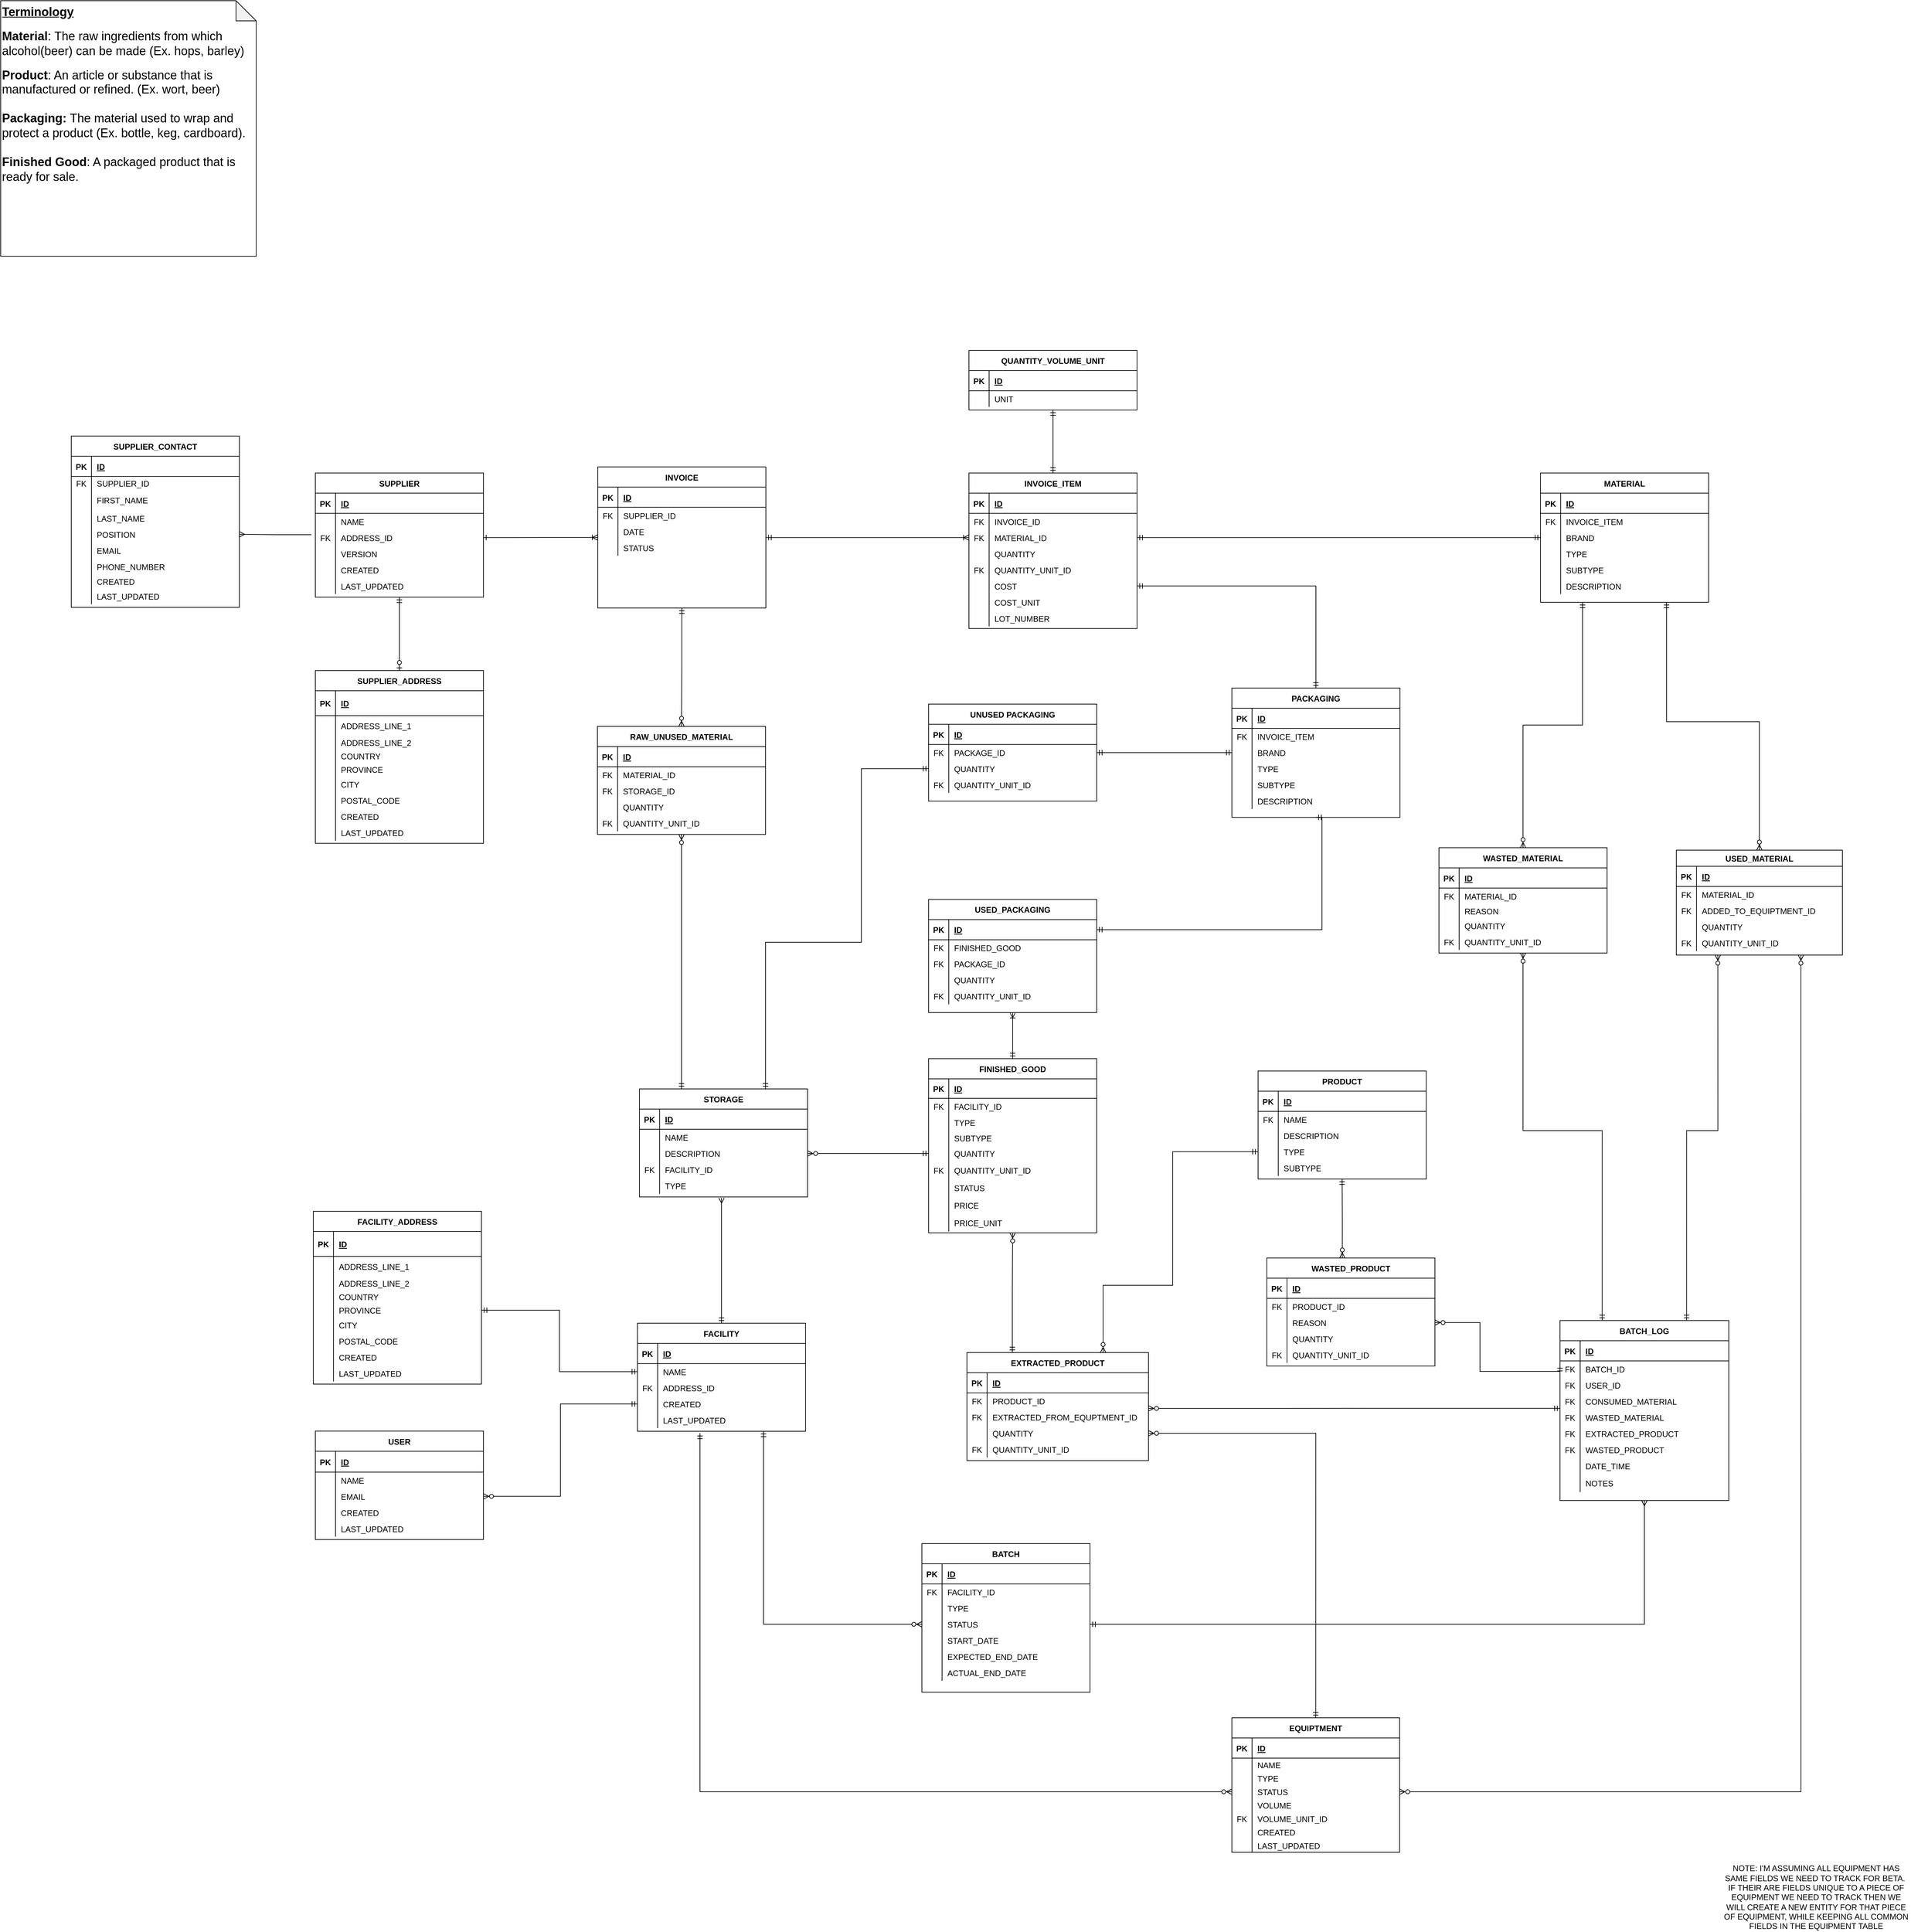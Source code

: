<mxfile version="13.8.1" type="device"><diagram id="R2lEEEUBdFMjLlhIrx00" name="Page-1"><mxGraphModel dx="1676" dy="1668" grid="1" gridSize="10" guides="1" tooltips="1" connect="1" arrows="1" fold="1" page="1" pageScale="1" pageWidth="850" pageHeight="1100" math="0" shadow="0" extFonts="Permanent Marker^https://fonts.googleapis.com/css?family=Permanent+Marker"><root><mxCell id="0"/><mxCell id="1" parent="0"/><mxCell id="G8FT57ZXYttEtS9Y8Gkk-73" style="edgeStyle=orthogonalEdgeStyle;rounded=0;orthogonalLoop=1;jettySize=auto;html=1;endArrow=ERmandOne;endFill=0;startArrow=ERmandOne;startFill=0;exitX=0;exitY=0.5;exitDx=0;exitDy=0;entryX=1;entryY=0.5;entryDx=0;entryDy=0;" parent="1" source="G8FT57ZXYttEtS9Y8Gkk-346" target="lg-ZMb7rJbGjwZA9Wg5g-14" edge="1"><mxGeometry relative="1" as="geometry"><mxPoint x="247" y="869.439" as="sourcePoint"/><mxPoint x="50" y="1102" as="targetPoint"/></mxGeometry></mxCell><mxCell id="G8FT57ZXYttEtS9Y8Gkk-85" style="edgeStyle=orthogonalEdgeStyle;rounded=0;orthogonalLoop=1;jettySize=auto;html=1;startArrow=ERmandOne;startFill=0;endArrow=ERzeroToMany;endFill=1;entryX=0;entryY=0.5;entryDx=0;entryDy=0;" parent="1" target="G8FT57ZXYttEtS9Y8Gkk-290" edge="1"><mxGeometry relative="1" as="geometry"><mxPoint x="340" y="1260" as="sourcePoint"/><mxPoint x="970" y="1690" as="targetPoint"/><Array as="points"><mxPoint x="340" y="1793"/></Array></mxGeometry></mxCell><mxCell id="G8FT57ZXYttEtS9Y8Gkk-166" style="edgeStyle=orthogonalEdgeStyle;rounded=0;orthogonalLoop=1;jettySize=auto;html=1;startArrow=ERmandOne;startFill=0;endArrow=ERmany;endFill=0;exitX=0.5;exitY=0;exitDx=0;exitDy=0;" parent="1" source="G8FT57ZXYttEtS9Y8Gkk-342" edge="1"><mxGeometry relative="1" as="geometry"><mxPoint x="372" y="754.38" as="sourcePoint"/><mxPoint x="372" y="910" as="targetPoint"/></mxGeometry></mxCell><mxCell id="G8FT57ZXYttEtS9Y8Gkk-196" style="edgeStyle=orthogonalEdgeStyle;rounded=0;orthogonalLoop=1;jettySize=auto;html=1;entryX=0.5;entryY=0;entryDx=0;entryDy=0;startArrow=ERmandOne;startFill=0;endArrow=ERzeroToOne;endFill=1;exitX=0.5;exitY=1;exitDx=0;exitDy=0;" parent="1" source="G8FT57ZXYttEtS9Y8Gkk-310" target="G8FT57ZXYttEtS9Y8Gkk-326" edge="1"><mxGeometry relative="1" as="geometry"><mxPoint x="125" y="520" as="sourcePoint"/><mxPoint x="125" y="616" as="targetPoint"/></mxGeometry></mxCell><mxCell id="HTkW711a8z6UQBxtUbg9-1" value="SUPPLIER_CONTACT" style="shape=table;startSize=30;container=1;collapsible=1;childLayout=tableLayout;fixedRows=1;rowLines=0;fontStyle=1;align=center;resizeLast=1;" parent="1" vertex="1"><mxGeometry x="-595" y="-222.62" width="250" height="254.62" as="geometry"/></mxCell><mxCell id="HTkW711a8z6UQBxtUbg9-2" value="" style="shape=partialRectangle;collapsible=0;dropTarget=0;pointerEvents=0;fillColor=none;points=[[0,0.5],[1,0.5]];portConstraint=eastwest;top=0;left=0;right=0;bottom=1;" parent="HTkW711a8z6UQBxtUbg9-1" vertex="1"><mxGeometry y="30" width="250" height="30" as="geometry"/></mxCell><mxCell id="HTkW711a8z6UQBxtUbg9-3" value="PK" style="shape=partialRectangle;overflow=hidden;connectable=0;fillColor=none;top=0;left=0;bottom=0;right=0;fontStyle=1;" parent="HTkW711a8z6UQBxtUbg9-2" vertex="1"><mxGeometry width="30" height="30" as="geometry"/></mxCell><mxCell id="HTkW711a8z6UQBxtUbg9-4" value="ID" style="shape=partialRectangle;overflow=hidden;connectable=0;fillColor=none;top=0;left=0;bottom=0;right=0;align=left;spacingLeft=6;fontStyle=5;" parent="HTkW711a8z6UQBxtUbg9-2" vertex="1"><mxGeometry x="30" width="220" height="30" as="geometry"/></mxCell><mxCell id="HTkW711a8z6UQBxtUbg9-5" value="" style="shape=partialRectangle;collapsible=0;dropTarget=0;pointerEvents=0;fillColor=none;points=[[0,0.5],[1,0.5]];portConstraint=eastwest;top=0;left=0;right=0;bottom=0;" parent="HTkW711a8z6UQBxtUbg9-1" vertex="1"><mxGeometry y="60" width="250" height="20" as="geometry"/></mxCell><mxCell id="HTkW711a8z6UQBxtUbg9-6" value="FK" style="shape=partialRectangle;overflow=hidden;connectable=0;fillColor=none;top=0;left=0;bottom=0;right=0;" parent="HTkW711a8z6UQBxtUbg9-5" vertex="1"><mxGeometry width="30" height="20" as="geometry"/></mxCell><mxCell id="HTkW711a8z6UQBxtUbg9-7" value="SUPPLIER_ID" style="shape=partialRectangle;overflow=hidden;connectable=0;fillColor=none;top=0;left=0;bottom=0;right=0;align=left;spacingLeft=6;" parent="HTkW711a8z6UQBxtUbg9-5" vertex="1"><mxGeometry x="30" width="220" height="20" as="geometry"/></mxCell><mxCell id="HTkW711a8z6UQBxtUbg9-8" value="" style="shape=partialRectangle;collapsible=0;dropTarget=0;pointerEvents=0;fillColor=none;points=[[0,0.5],[1,0.5]];portConstraint=eastwest;top=0;left=0;right=0;bottom=0;" parent="HTkW711a8z6UQBxtUbg9-1" vertex="1"><mxGeometry y="80" width="250" height="30" as="geometry"/></mxCell><mxCell id="HTkW711a8z6UQBxtUbg9-9" value="" style="shape=partialRectangle;overflow=hidden;connectable=0;fillColor=none;top=0;left=0;bottom=0;right=0;" parent="HTkW711a8z6UQBxtUbg9-8" vertex="1"><mxGeometry width="30" height="30" as="geometry"/></mxCell><mxCell id="HTkW711a8z6UQBxtUbg9-10" value="FIRST_NAME" style="shape=partialRectangle;overflow=hidden;connectable=0;fillColor=none;top=0;left=0;bottom=0;right=0;align=left;spacingLeft=6;" parent="HTkW711a8z6UQBxtUbg9-8" vertex="1"><mxGeometry x="30" width="220" height="30" as="geometry"/></mxCell><mxCell id="HTkW711a8z6UQBxtUbg9-20" value="" style="shape=partialRectangle;collapsible=0;dropTarget=0;pointerEvents=0;fillColor=none;points=[[0,0.5],[1,0.5]];portConstraint=eastwest;top=0;left=0;right=0;bottom=0;" parent="HTkW711a8z6UQBxtUbg9-1" vertex="1"><mxGeometry y="110" width="250" height="24" as="geometry"/></mxCell><mxCell id="HTkW711a8z6UQBxtUbg9-21" value="" style="shape=partialRectangle;overflow=hidden;connectable=0;fillColor=none;top=0;left=0;bottom=0;right=0;" parent="HTkW711a8z6UQBxtUbg9-20" vertex="1"><mxGeometry width="30" height="24" as="geometry"/></mxCell><mxCell id="HTkW711a8z6UQBxtUbg9-22" value="LAST_NAME" style="shape=partialRectangle;overflow=hidden;connectable=0;fillColor=none;top=0;left=0;bottom=0;right=0;align=left;spacingLeft=6;" parent="HTkW711a8z6UQBxtUbg9-20" vertex="1"><mxGeometry x="30" width="220" height="24" as="geometry"/></mxCell><mxCell id="HTkW711a8z6UQBxtUbg9-29" value="" style="shape=partialRectangle;collapsible=0;dropTarget=0;pointerEvents=0;fillColor=none;points=[[0,0.5],[1,0.5]];portConstraint=eastwest;top=0;left=0;right=0;bottom=0;" parent="HTkW711a8z6UQBxtUbg9-1" vertex="1"><mxGeometry y="134" width="250" height="24" as="geometry"/></mxCell><mxCell id="HTkW711a8z6UQBxtUbg9-30" value="" style="shape=partialRectangle;overflow=hidden;connectable=0;fillColor=none;top=0;left=0;bottom=0;right=0;" parent="HTkW711a8z6UQBxtUbg9-29" vertex="1"><mxGeometry width="30" height="24" as="geometry"/></mxCell><mxCell id="HTkW711a8z6UQBxtUbg9-31" value="POSITION" style="shape=partialRectangle;overflow=hidden;connectable=0;fillColor=none;top=0;left=0;bottom=0;right=0;align=left;spacingLeft=6;" parent="HTkW711a8z6UQBxtUbg9-29" vertex="1"><mxGeometry x="30" width="220" height="24" as="geometry"/></mxCell><mxCell id="HTkW711a8z6UQBxtUbg9-26" value="" style="shape=partialRectangle;collapsible=0;dropTarget=0;pointerEvents=0;fillColor=none;points=[[0,0.5],[1,0.5]];portConstraint=eastwest;top=0;left=0;right=0;bottom=0;" parent="HTkW711a8z6UQBxtUbg9-1" vertex="1"><mxGeometry y="158" width="250" height="24" as="geometry"/></mxCell><mxCell id="HTkW711a8z6UQBxtUbg9-27" value="" style="shape=partialRectangle;overflow=hidden;connectable=0;fillColor=none;top=0;left=0;bottom=0;right=0;" parent="HTkW711a8z6UQBxtUbg9-26" vertex="1"><mxGeometry width="30" height="24" as="geometry"/></mxCell><mxCell id="HTkW711a8z6UQBxtUbg9-28" value="EMAIL" style="shape=partialRectangle;overflow=hidden;connectable=0;fillColor=none;top=0;left=0;bottom=0;right=0;align=left;spacingLeft=6;" parent="HTkW711a8z6UQBxtUbg9-26" vertex="1"><mxGeometry x="30" width="220" height="24" as="geometry"/></mxCell><mxCell id="HTkW711a8z6UQBxtUbg9-23" value="" style="shape=partialRectangle;collapsible=0;dropTarget=0;pointerEvents=0;fillColor=none;points=[[0,0.5],[1,0.5]];portConstraint=eastwest;top=0;left=0;right=0;bottom=0;" parent="HTkW711a8z6UQBxtUbg9-1" vertex="1"><mxGeometry y="182" width="250" height="24" as="geometry"/></mxCell><mxCell id="HTkW711a8z6UQBxtUbg9-24" value="" style="shape=partialRectangle;overflow=hidden;connectable=0;fillColor=none;top=0;left=0;bottom=0;right=0;" parent="HTkW711a8z6UQBxtUbg9-23" vertex="1"><mxGeometry width="30" height="24" as="geometry"/></mxCell><mxCell id="HTkW711a8z6UQBxtUbg9-25" value="PHONE_NUMBER" style="shape=partialRectangle;overflow=hidden;connectable=0;fillColor=none;top=0;left=0;bottom=0;right=0;align=left;spacingLeft=6;" parent="HTkW711a8z6UQBxtUbg9-23" vertex="1"><mxGeometry x="30" width="220" height="24" as="geometry"/></mxCell><mxCell id="HTkW711a8z6UQBxtUbg9-11" value="" style="shape=partialRectangle;collapsible=0;dropTarget=0;pointerEvents=0;fillColor=none;points=[[0,0.5],[1,0.5]];portConstraint=eastwest;top=0;left=0;right=0;bottom=0;" parent="HTkW711a8z6UQBxtUbg9-1" vertex="1"><mxGeometry y="206" width="250" height="20" as="geometry"/></mxCell><mxCell id="HTkW711a8z6UQBxtUbg9-12" value="" style="shape=partialRectangle;overflow=hidden;connectable=0;fillColor=none;top=0;left=0;bottom=0;right=0;" parent="HTkW711a8z6UQBxtUbg9-11" vertex="1"><mxGeometry width="30" height="20" as="geometry"/></mxCell><mxCell id="HTkW711a8z6UQBxtUbg9-13" value="CREATED" style="shape=partialRectangle;overflow=hidden;connectable=0;fillColor=none;top=0;left=0;bottom=0;right=0;align=left;spacingLeft=6;" parent="HTkW711a8z6UQBxtUbg9-11" vertex="1"><mxGeometry x="30" width="220" height="20" as="geometry"/></mxCell><mxCell id="HTkW711a8z6UQBxtUbg9-14" value="" style="shape=partialRectangle;collapsible=0;dropTarget=0;pointerEvents=0;fillColor=none;points=[[0,0.5],[1,0.5]];portConstraint=eastwest;top=0;left=0;right=0;bottom=0;" parent="HTkW711a8z6UQBxtUbg9-1" vertex="1"><mxGeometry y="226" width="250" height="24" as="geometry"/></mxCell><mxCell id="HTkW711a8z6UQBxtUbg9-15" value="" style="shape=partialRectangle;overflow=hidden;connectable=0;fillColor=none;top=0;left=0;bottom=0;right=0;" parent="HTkW711a8z6UQBxtUbg9-14" vertex="1"><mxGeometry width="30" height="24" as="geometry"/></mxCell><mxCell id="HTkW711a8z6UQBxtUbg9-16" value="LAST_UPDATED" style="shape=partialRectangle;overflow=hidden;connectable=0;fillColor=none;top=0;left=0;bottom=0;right=0;align=left;spacingLeft=6;" parent="HTkW711a8z6UQBxtUbg9-14" vertex="1"><mxGeometry x="30" width="220" height="24" as="geometry"/></mxCell><mxCell id="G8FT57ZXYttEtS9Y8Gkk-154" value="&lt;font style=&quot;font-size: 12px&quot;&gt;NOTE: I'M ASSUMING ALL EQUIPMENT HAS SAME FIELDS WE NEED TO TRACK FOR BETA.&amp;nbsp; IF THEIR ARE FIELDS UNIQUE TO A PIECE OF EQUIPMENT WE NEED TO TRACK THEN WE WILL CREATE A NEW ENTITY FOR THAT PIECE OF EQUIPMENT, WHILE KEEPING ALL COMMON FIELDS IN THE EQUIPMENT TABLE&lt;/font&gt;" style="text;html=1;strokeColor=none;fillColor=none;align=center;verticalAlign=middle;whiteSpace=wrap;rounded=0;" parent="1" vertex="1"><mxGeometry x="1860" y="1940" width="280" height="20" as="geometry"/></mxCell><mxCell id="G8FT57ZXYttEtS9Y8Gkk-247" style="edgeStyle=orthogonalEdgeStyle;rounded=0;orthogonalLoop=1;jettySize=auto;html=1;startArrow=ERoneToMany;startFill=0;endArrow=ERone;endFill=0;exitX=0;exitY=0.5;exitDx=0;exitDy=0;" parent="1" source="G8FT57ZXYttEtS9Y8Gkk-255" target="G8FT57ZXYttEtS9Y8Gkk-314" edge="1"><mxGeometry relative="1" as="geometry"><mxPoint x="158" y="-68.75" as="sourcePoint"/><mxPoint x="-17" y="239.75" as="targetPoint"/></mxGeometry></mxCell><mxCell id="G8FT57ZXYttEtS9Y8Gkk-249" style="edgeStyle=orthogonalEdgeStyle;rounded=0;orthogonalLoop=1;jettySize=auto;html=1;startArrow=ERmandOne;startFill=0;endArrow=ERzeroToMany;endFill=1;exitX=0.5;exitY=1;exitDx=0;exitDy=0;entryX=0.5;entryY=0;entryDx=0;entryDy=0;" parent="1" source="G8FT57ZXYttEtS9Y8Gkk-255" target="G8FT57ZXYttEtS9Y8Gkk-699" edge="1"><mxGeometry relative="1" as="geometry"><mxPoint x="338" y="169" as="sourcePoint"/><mxPoint x="318" y="229" as="targetPoint"/></mxGeometry></mxCell><mxCell id="G8FT57ZXYttEtS9Y8Gkk-630" style="edgeStyle=orthogonalEdgeStyle;rounded=0;orthogonalLoop=1;jettySize=auto;html=1;entryX=0;entryY=0.5;entryDx=0;entryDy=0;startArrow=ERmandOne;startFill=0;endArrow=ERoneToMany;endFill=0;" parent="1" source="G8FT57ZXYttEtS9Y8Gkk-255" target="G8FT57ZXYttEtS9Y8Gkk-615" edge="1"><mxGeometry relative="1" as="geometry"><mxPoint x="571.25" y="-128.928" as="targetPoint"/></mxGeometry></mxCell><mxCell id="G8FT57ZXYttEtS9Y8Gkk-682" style="edgeStyle=orthogonalEdgeStyle;rounded=0;orthogonalLoop=1;jettySize=auto;html=1;startArrow=ERmandOne;startFill=0;endArrow=ERzeroToMany;endFill=1;exitX=0.75;exitY=1;exitDx=0;exitDy=0;entryX=0;entryY=0.5;entryDx=0;entryDy=0;" parent="1" source="G8FT57ZXYttEtS9Y8Gkk-342" target="G8FT57ZXYttEtS9Y8Gkk-856" edge="1"><mxGeometry relative="1" as="geometry"><mxPoint x="810" y="1620" as="targetPoint"/><mxPoint x="460" y="1120" as="sourcePoint"/><Array as="points"><mxPoint x="435" y="1544"/></Array></mxGeometry></mxCell><mxCell id="G8FT57ZXYttEtS9Y8Gkk-773" style="edgeStyle=orthogonalEdgeStyle;rounded=0;orthogonalLoop=1;jettySize=auto;html=1;startArrow=ERmandOne;startFill=0;endArrow=ERmany;endFill=0;exitX=1;exitY=0.5;exitDx=0;exitDy=0;entryX=0.5;entryY=1;entryDx=0;entryDy=0;" parent="1" source="G8FT57ZXYttEtS9Y8Gkk-856" target="G8FT57ZXYttEtS9Y8Gkk-745" edge="1"><mxGeometry relative="1" as="geometry"><mxPoint x="1500" y="1480" as="targetPoint"/><Array as="points"><mxPoint x="1745" y="1544"/></Array></mxGeometry></mxCell><mxCell id="G8FT57ZXYttEtS9Y8Gkk-741" style="edgeStyle=orthogonalEdgeStyle;rounded=0;orthogonalLoop=1;jettySize=auto;html=1;entryX=0.5;entryY=1;entryDx=0;entryDy=0;startArrow=ERmandOne;startFill=0;endArrow=ERzeroToMany;endFill=1;exitX=0.25;exitY=0;exitDx=0;exitDy=0;" parent="1" source="G8FT57ZXYttEtS9Y8Gkk-358" target="G8FT57ZXYttEtS9Y8Gkk-699" edge="1"><mxGeometry relative="1" as="geometry"><mxPoint x="249.5" y="381" as="targetPoint"/></mxGeometry></mxCell><mxCell id="G8FT57ZXYttEtS9Y8Gkk-824" style="edgeStyle=orthogonalEdgeStyle;rounded=0;orthogonalLoop=1;jettySize=auto;html=1;entryX=0;entryY=0.5;entryDx=0;entryDy=0;startArrow=ERmandOne;startFill=0;endArrow=ERmandOne;endFill=0;exitX=1;exitY=0.5;exitDx=0;exitDy=0;" parent="1" source="G8FT57ZXYttEtS9Y8Gkk-615" target="G8FT57ZXYttEtS9Y8Gkk-818" edge="1"><mxGeometry relative="1" as="geometry"><mxPoint x="1010" y="-51" as="sourcePoint"/><mxPoint x="1096" y="-62.25" as="targetPoint"/></mxGeometry></mxCell><mxCell id="G8FT57ZXYttEtS9Y8Gkk-1016" style="edgeStyle=orthogonalEdgeStyle;rounded=0;orthogonalLoop=1;jettySize=auto;html=1;startArrow=ERmandOne;startFill=0;endArrow=ERzeroToMany;endFill=1;exitX=0;exitY=0.937;exitDx=0;exitDy=0;exitPerimeter=0;" parent="1" source="G8FT57ZXYttEtS9Y8Gkk-749" edge="1"><mxGeometry relative="1" as="geometry"><mxPoint x="1007" y="1223" as="targetPoint"/><Array as="points"><mxPoint x="1007" y="1223"/></Array></mxGeometry></mxCell><mxCell id="G8FT57ZXYttEtS9Y8Gkk-1018" style="edgeStyle=orthogonalEdgeStyle;rounded=0;orthogonalLoop=1;jettySize=auto;html=1;startArrow=ERmandOne;startFill=0;endArrow=ERzeroToMany;endFill=1;exitX=0.25;exitY=0;exitDx=0;exitDy=0;entryX=0.5;entryY=1;entryDx=0;entryDy=0;" parent="1" source="G8FT57ZXYttEtS9Y8Gkk-745" target="G8FT57ZXYttEtS9Y8Gkk-891" edge="1"><mxGeometry relative="1" as="geometry"><mxPoint x="1890" y="1256" as="sourcePoint"/><mxPoint x="1915" y="571" as="targetPoint"/><Array as="points"><mxPoint x="1680" y="810"/><mxPoint x="1515" y="810"/></Array></mxGeometry></mxCell><mxCell id="G8FT57ZXYttEtS9Y8Gkk-1019" style="edgeStyle=orthogonalEdgeStyle;rounded=0;orthogonalLoop=1;jettySize=auto;html=1;startArrow=ERmandOne;startFill=0;endArrow=ERzeroToMany;endFill=1;exitX=0.75;exitY=0;exitDx=0;exitDy=0;entryX=0.25;entryY=1;entryDx=0;entryDy=0;" parent="1" source="G8FT57ZXYttEtS9Y8Gkk-745" target="G8FT57ZXYttEtS9Y8Gkk-871" edge="1"><mxGeometry relative="1" as="geometry"><mxPoint x="1800" y="590" as="targetPoint"/><Array as="points"><mxPoint x="1807" y="810"/><mxPoint x="1854" y="810"/></Array></mxGeometry></mxCell><mxCell id="G8FT57ZXYttEtS9Y8Gkk-1014" style="edgeStyle=orthogonalEdgeStyle;rounded=0;orthogonalLoop=1;jettySize=auto;html=1;entryX=1;entryY=0.5;entryDx=0;entryDy=0;startArrow=ERmandOne;startFill=0;endArrow=ERzeroToMany;endFill=1;exitX=0;exitY=0.5;exitDx=0;exitDy=0;" parent="1" source="G8FT57ZXYttEtS9Y8Gkk-574" target="G8FT57ZXYttEtS9Y8Gkk-536" edge="1"><mxGeometry relative="1" as="geometry"/></mxCell><mxCell id="G8FT57ZXYttEtS9Y8Gkk-1015" style="edgeStyle=orthogonalEdgeStyle;rounded=0;orthogonalLoop=1;jettySize=auto;html=1;entryX=1;entryY=0.5;entryDx=0;entryDy=0;startArrow=ERmandOne;startFill=0;endArrow=ERzeroToMany;endFill=1;exitX=0;exitY=0.5;exitDx=0;exitDy=0;" parent="1" source="G8FT57ZXYttEtS9Y8Gkk-352" target="G8FT57ZXYttEtS9Y8Gkk-555" edge="1"><mxGeometry relative="1" as="geometry"/></mxCell><mxCell id="G8FT57ZXYttEtS9Y8Gkk-1017" style="edgeStyle=orthogonalEdgeStyle;rounded=0;orthogonalLoop=1;jettySize=auto;html=1;entryX=1;entryY=0.5;entryDx=0;entryDy=0;startArrow=ERmandOne;startFill=0;endArrow=ERzeroToMany;endFill=1;exitX=0;exitY=0.25;exitDx=0;exitDy=0;" parent="1" source="G8FT57ZXYttEtS9Y8Gkk-745" target="G8FT57ZXYttEtS9Y8Gkk-956" edge="1"><mxGeometry relative="1" as="geometry"><Array as="points"><mxPoint x="1619" y="1168"/><mxPoint x="1500" y="1168"/><mxPoint x="1500" y="1095"/></Array></mxGeometry></mxCell><mxCell id="G8FT57ZXYttEtS9Y8Gkk-1023" style="edgeStyle=orthogonalEdgeStyle;rounded=0;orthogonalLoop=1;jettySize=auto;html=1;entryX=0;entryY=0.5;entryDx=0;entryDy=0;startArrow=ERzeroToMany;startFill=1;endArrow=ERmandOne;endFill=0;exitX=0.75;exitY=0;exitDx=0;exitDy=0;" parent="1" source="G8FT57ZXYttEtS9Y8Gkk-933" target="G8FT57ZXYttEtS9Y8Gkk-1004" edge="1"><mxGeometry relative="1" as="geometry"><mxPoint x="1170" y="1157" as="sourcePoint"/><Array as="points"><mxPoint x="940" y="1040"/><mxPoint x="1043" y="1040"/><mxPoint x="1043" y="841"/></Array></mxGeometry></mxCell><mxCell id="G8FT57ZXYttEtS9Y8Gkk-1024" style="edgeStyle=orthogonalEdgeStyle;rounded=0;orthogonalLoop=1;jettySize=auto;html=1;entryX=0.5;entryY=1;entryDx=0;entryDy=0;startArrow=ERzeroToMany;startFill=1;endArrow=ERmandOne;endFill=0;exitX=0.449;exitY=0.001;exitDx=0;exitDy=0;exitPerimeter=0;" parent="1" source="G8FT57ZXYttEtS9Y8Gkk-949" target="G8FT57ZXYttEtS9Y8Gkk-988" edge="1"><mxGeometry relative="1" as="geometry"/></mxCell><mxCell id="G8FT57ZXYttEtS9Y8Gkk-1025" style="edgeStyle=orthogonalEdgeStyle;rounded=0;orthogonalLoop=1;jettySize=auto;html=1;entryX=0.25;entryY=1;entryDx=0;entryDy=0;startArrow=ERzeroToMany;startFill=1;endArrow=ERmandOne;endFill=0;exitX=0.5;exitY=0;exitDx=0;exitDy=0;" parent="1" source="G8FT57ZXYttEtS9Y8Gkk-891" target="G8FT57ZXYttEtS9Y8Gkk-808" edge="1"><mxGeometry relative="1" as="geometry"/></mxCell><mxCell id="G8FT57ZXYttEtS9Y8Gkk-1070" style="edgeStyle=orthogonalEdgeStyle;rounded=0;orthogonalLoop=1;jettySize=auto;html=1;startArrow=ERmandOne;startFill=0;endArrow=ERmandOne;endFill=0;entryX=0.5;entryY=0;entryDx=0;entryDy=0;exitX=1;exitY=0.5;exitDx=0;exitDy=0;" parent="1" source="G8FT57ZXYttEtS9Y8Gkk-624" target="G8FT57ZXYttEtS9Y8Gkk-1051" edge="1"><mxGeometry relative="1" as="geometry"><mxPoint x="1010" as="sourcePoint"/><mxPoint x="1410" y="-21" as="targetPoint"/></mxGeometry></mxCell><mxCell id="G8FT57ZXYttEtS9Y8Gkk-1026" style="edgeStyle=orthogonalEdgeStyle;rounded=0;orthogonalLoop=1;jettySize=auto;html=1;entryX=0.75;entryY=1;entryDx=0;entryDy=0;startArrow=ERzeroToMany;startFill=1;endArrow=ERmandOne;endFill=0;exitX=0.5;exitY=0;exitDx=0;exitDy=0;" parent="1" source="G8FT57ZXYttEtS9Y8Gkk-871" target="G8FT57ZXYttEtS9Y8Gkk-808" edge="1"><mxGeometry relative="1" as="geometry"><Array as="points"><mxPoint x="1916" y="202"/><mxPoint x="1778" y="202"/></Array></mxGeometry></mxCell><mxCell id="G8FT57ZXYttEtS9Y8Gkk-1049" value="&lt;u style=&quot;font-size: 18px ; font-weight: bold&quot;&gt;Terminology&lt;/u&gt;&lt;br&gt;&lt;br&gt;&lt;span style=&quot;font-size: 18px&quot;&gt;&lt;b&gt;Material&lt;/b&gt;: The raw ingredients from which alcohol(beer) can be made (Ex. hops, barley)&lt;/span&gt;&lt;br&gt;&lt;br&gt;&lt;span style=&quot;font-size: 18px&quot;&gt;&lt;b&gt;Product&lt;/b&gt;: An article or substance that is manufactured&amp;nbsp;or refined. (Ex. wort, beer)&amp;nbsp;&lt;br&gt;&lt;/span&gt;&lt;span style=&quot;font-size: 18px&quot;&gt;&lt;br&gt;&lt;b&gt;Packaging: &lt;/b&gt;The material used to wrap and protect a product (Ex. bottle, keg, cardboard).&lt;br&gt;&lt;br&gt;&lt;b&gt;Finished Good&lt;/b&gt;: A packaged product that is ready for sale.&lt;br&gt;&lt;/span&gt;" style="shape=note;whiteSpace=wrap;html=1;backgroundOutline=1;darkOpacity=0.05;align=left;verticalAlign=top;" parent="1" vertex="1"><mxGeometry x="-700" y="-870" width="380" height="380" as="geometry"/></mxCell><mxCell id="G8FT57ZXYttEtS9Y8Gkk-1071" style="edgeStyle=orthogonalEdgeStyle;rounded=0;orthogonalLoop=1;jettySize=auto;html=1;startArrow=ERmandOne;startFill=0;endArrow=ERmandOne;endFill=0;entryX=0.5;entryY=1;entryDx=0;entryDy=0;exitX=1;exitY=0.5;exitDx=0;exitDy=0;" parent="1" source="G8FT57ZXYttEtS9Y8Gkk-1075" target="G8FT57ZXYttEtS9Y8Gkk-1051" edge="1"><mxGeometry relative="1" as="geometry"><mxPoint x="830" y="420" as="targetPoint"/><Array as="points"><mxPoint x="1265" y="511"/></Array></mxGeometry></mxCell><mxCell id="G8FT57ZXYttEtS9Y8Gkk-1093" style="edgeStyle=orthogonalEdgeStyle;rounded=0;orthogonalLoop=1;jettySize=auto;html=1;startArrow=ERmandOne;startFill=0;endArrow=ERoneToMany;endFill=0;entryX=0.5;entryY=1;entryDx=0;entryDy=0;" parent="1" source="G8FT57ZXYttEtS9Y8Gkk-561" target="G8FT57ZXYttEtS9Y8Gkk-1074" edge="1"><mxGeometry relative="1" as="geometry"><mxPoint x="865" y="360.62" as="targetPoint"/><mxPoint x="805" y="703" as="sourcePoint"/></mxGeometry></mxCell><mxCell id="G8FT57ZXYttEtS9Y8Gkk-1108" style="edgeStyle=orthogonalEdgeStyle;rounded=0;orthogonalLoop=1;jettySize=auto;html=1;entryX=0;entryY=0.5;entryDx=0;entryDy=0;startArrow=ERmandOne;startFill=0;endArrow=ERmandOne;endFill=0;" parent="1" source="G8FT57ZXYttEtS9Y8Gkk-1094" target="G8FT57ZXYttEtS9Y8Gkk-1058" edge="1"><mxGeometry relative="1" as="geometry"/></mxCell><mxCell id="G8FT57ZXYttEtS9Y8Gkk-1107" style="edgeStyle=orthogonalEdgeStyle;rounded=0;orthogonalLoop=1;jettySize=auto;html=1;entryX=0.75;entryY=0;entryDx=0;entryDy=0;startArrow=ERmandOne;startFill=0;endArrow=ERmandOne;endFill=0;exitX=0;exitY=0.5;exitDx=0;exitDy=0;" parent="1" source="G8FT57ZXYttEtS9Y8Gkk-1101" target="G8FT57ZXYttEtS9Y8Gkk-358" edge="1"><mxGeometry relative="1" as="geometry"><mxPoint x="580" y="260" as="sourcePoint"/><Array as="points"><mxPoint x="580" y="272"/><mxPoint x="580" y="530"/><mxPoint x="438" y="530"/></Array></mxGeometry></mxCell><mxCell id="G8FT57ZXYttEtS9Y8Gkk-599" value="INVOICE_ITEM" style="shape=table;startSize=30;container=1;collapsible=1;childLayout=tableLayout;fixedRows=1;rowLines=0;fontStyle=1;align=center;resizeLast=1;" parent="1" vertex="1"><mxGeometry x="740" y="-167.75" width="250" height="231.25" as="geometry"/></mxCell><mxCell id="G8FT57ZXYttEtS9Y8Gkk-600" value="" style="shape=partialRectangle;collapsible=0;dropTarget=0;pointerEvents=0;fillColor=none;points=[[0,0.5],[1,0.5]];portConstraint=eastwest;top=0;left=0;right=0;bottom=1;" parent="G8FT57ZXYttEtS9Y8Gkk-599" vertex="1"><mxGeometry y="30" width="250" height="30" as="geometry"/></mxCell><mxCell id="G8FT57ZXYttEtS9Y8Gkk-601" value="PK" style="shape=partialRectangle;overflow=hidden;connectable=0;fillColor=none;top=0;left=0;bottom=0;right=0;fontStyle=1;" parent="G8FT57ZXYttEtS9Y8Gkk-600" vertex="1"><mxGeometry width="30" height="30" as="geometry"/></mxCell><mxCell id="G8FT57ZXYttEtS9Y8Gkk-602" value="ID" style="shape=partialRectangle;overflow=hidden;connectable=0;fillColor=none;top=0;left=0;bottom=0;right=0;align=left;spacingLeft=6;fontStyle=5;" parent="G8FT57ZXYttEtS9Y8Gkk-600" vertex="1"><mxGeometry x="30" width="220" height="30" as="geometry"/></mxCell><mxCell id="G8FT57ZXYttEtS9Y8Gkk-603" value="" style="shape=partialRectangle;collapsible=0;dropTarget=0;pointerEvents=0;fillColor=none;points=[[0,0.5],[1,0.5]];portConstraint=eastwest;top=0;left=0;right=0;bottom=0;" parent="G8FT57ZXYttEtS9Y8Gkk-599" vertex="1"><mxGeometry y="60" width="250" height="24" as="geometry"/></mxCell><mxCell id="G8FT57ZXYttEtS9Y8Gkk-604" value="FK" style="shape=partialRectangle;overflow=hidden;connectable=0;fillColor=none;top=0;left=0;bottom=0;right=0;" parent="G8FT57ZXYttEtS9Y8Gkk-603" vertex="1"><mxGeometry width="30" height="24" as="geometry"/></mxCell><mxCell id="G8FT57ZXYttEtS9Y8Gkk-605" value="INVOICE_ID" style="shape=partialRectangle;overflow=hidden;connectable=0;fillColor=none;top=0;left=0;bottom=0;right=0;align=left;spacingLeft=6;" parent="G8FT57ZXYttEtS9Y8Gkk-603" vertex="1"><mxGeometry x="30" width="220" height="24" as="geometry"/></mxCell><mxCell id="G8FT57ZXYttEtS9Y8Gkk-615" value="" style="shape=partialRectangle;collapsible=0;dropTarget=0;pointerEvents=0;fillColor=none;points=[[0,0.5],[1,0.5]];portConstraint=eastwest;top=0;left=0;right=0;bottom=0;" parent="G8FT57ZXYttEtS9Y8Gkk-599" vertex="1"><mxGeometry y="84" width="250" height="24" as="geometry"/></mxCell><mxCell id="G8FT57ZXYttEtS9Y8Gkk-616" value="FK" style="shape=partialRectangle;overflow=hidden;connectable=0;fillColor=none;top=0;left=0;bottom=0;right=0;" parent="G8FT57ZXYttEtS9Y8Gkk-615" vertex="1"><mxGeometry width="30" height="24" as="geometry"/></mxCell><mxCell id="G8FT57ZXYttEtS9Y8Gkk-617" value="MATERIAL_ID" style="shape=partialRectangle;overflow=hidden;connectable=0;fillColor=none;top=0;left=0;bottom=0;right=0;align=left;spacingLeft=6;" parent="G8FT57ZXYttEtS9Y8Gkk-615" vertex="1"><mxGeometry x="30" width="220" height="24" as="geometry"/></mxCell><mxCell id="G8FT57ZXYttEtS9Y8Gkk-618" value="" style="shape=partialRectangle;collapsible=0;dropTarget=0;pointerEvents=0;fillColor=none;points=[[0,0.5],[1,0.5]];portConstraint=eastwest;top=0;left=0;right=0;bottom=0;" parent="G8FT57ZXYttEtS9Y8Gkk-599" vertex="1"><mxGeometry y="108" width="250" height="24" as="geometry"/></mxCell><mxCell id="G8FT57ZXYttEtS9Y8Gkk-619" value="" style="shape=partialRectangle;overflow=hidden;connectable=0;fillColor=none;top=0;left=0;bottom=0;right=0;" parent="G8FT57ZXYttEtS9Y8Gkk-618" vertex="1"><mxGeometry width="30" height="24" as="geometry"/></mxCell><mxCell id="G8FT57ZXYttEtS9Y8Gkk-620" value="QUANTITY" style="shape=partialRectangle;overflow=hidden;connectable=0;fillColor=none;top=0;left=0;bottom=0;right=0;align=left;spacingLeft=6;" parent="G8FT57ZXYttEtS9Y8Gkk-618" vertex="1"><mxGeometry x="30" width="220" height="24" as="geometry"/></mxCell><mxCell id="G8FT57ZXYttEtS9Y8Gkk-621" value="" style="shape=partialRectangle;collapsible=0;dropTarget=0;pointerEvents=0;fillColor=none;points=[[0,0.5],[1,0.5]];portConstraint=eastwest;top=0;left=0;right=0;bottom=0;" parent="G8FT57ZXYttEtS9Y8Gkk-599" vertex="1"><mxGeometry y="132" width="250" height="24" as="geometry"/></mxCell><mxCell id="G8FT57ZXYttEtS9Y8Gkk-622" value="FK" style="shape=partialRectangle;overflow=hidden;connectable=0;fillColor=none;top=0;left=0;bottom=0;right=0;" parent="G8FT57ZXYttEtS9Y8Gkk-621" vertex="1"><mxGeometry width="30" height="24" as="geometry"/></mxCell><mxCell id="G8FT57ZXYttEtS9Y8Gkk-623" value="QUANTITY_UNIT_ID" style="shape=partialRectangle;overflow=hidden;connectable=0;fillColor=none;top=0;left=0;bottom=0;right=0;align=left;spacingLeft=6;" parent="G8FT57ZXYttEtS9Y8Gkk-621" vertex="1"><mxGeometry x="30" width="220" height="24" as="geometry"/></mxCell><mxCell id="G8FT57ZXYttEtS9Y8Gkk-624" value="" style="shape=partialRectangle;collapsible=0;dropTarget=0;pointerEvents=0;fillColor=none;points=[[0,0.5],[1,0.5]];portConstraint=eastwest;top=0;left=0;right=0;bottom=0;" parent="G8FT57ZXYttEtS9Y8Gkk-599" vertex="1"><mxGeometry y="156" width="250" height="24" as="geometry"/></mxCell><mxCell id="G8FT57ZXYttEtS9Y8Gkk-625" value="" style="shape=partialRectangle;overflow=hidden;connectable=0;fillColor=none;top=0;left=0;bottom=0;right=0;" parent="G8FT57ZXYttEtS9Y8Gkk-624" vertex="1"><mxGeometry width="30" height="24" as="geometry"/></mxCell><mxCell id="G8FT57ZXYttEtS9Y8Gkk-626" value="COST" style="shape=partialRectangle;overflow=hidden;connectable=0;fillColor=none;top=0;left=0;bottom=0;right=0;align=left;spacingLeft=6;" parent="G8FT57ZXYttEtS9Y8Gkk-624" vertex="1"><mxGeometry x="30" width="220" height="24" as="geometry"/></mxCell><mxCell id="G8FT57ZXYttEtS9Y8Gkk-627" value="" style="shape=partialRectangle;collapsible=0;dropTarget=0;pointerEvents=0;fillColor=none;points=[[0,0.5],[1,0.5]];portConstraint=eastwest;top=0;left=0;right=0;bottom=0;" parent="G8FT57ZXYttEtS9Y8Gkk-599" vertex="1"><mxGeometry y="180" width="250" height="24" as="geometry"/></mxCell><mxCell id="G8FT57ZXYttEtS9Y8Gkk-628" value="" style="shape=partialRectangle;overflow=hidden;connectable=0;fillColor=none;top=0;left=0;bottom=0;right=0;" parent="G8FT57ZXYttEtS9Y8Gkk-627" vertex="1"><mxGeometry width="30" height="24" as="geometry"/></mxCell><mxCell id="G8FT57ZXYttEtS9Y8Gkk-629" value="COST_UNIT" style="shape=partialRectangle;overflow=hidden;connectable=0;fillColor=none;top=0;left=0;bottom=0;right=0;align=left;spacingLeft=6;" parent="G8FT57ZXYttEtS9Y8Gkk-627" vertex="1"><mxGeometry x="30" width="220" height="24" as="geometry"/></mxCell><mxCell id="G8FT57ZXYttEtS9Y8Gkk-1027" value="" style="shape=partialRectangle;collapsible=0;dropTarget=0;pointerEvents=0;fillColor=none;points=[[0,0.5],[1,0.5]];portConstraint=eastwest;top=0;left=0;right=0;bottom=0;" parent="G8FT57ZXYttEtS9Y8Gkk-599" vertex="1"><mxGeometry y="204" width="250" height="24" as="geometry"/></mxCell><mxCell id="G8FT57ZXYttEtS9Y8Gkk-1028" value="" style="shape=partialRectangle;overflow=hidden;connectable=0;fillColor=none;top=0;left=0;bottom=0;right=0;" parent="G8FT57ZXYttEtS9Y8Gkk-1027" vertex="1"><mxGeometry width="30" height="24" as="geometry"/></mxCell><mxCell id="G8FT57ZXYttEtS9Y8Gkk-1029" value="LOT_NUMBER" style="shape=partialRectangle;overflow=hidden;connectable=0;fillColor=none;top=0;left=0;bottom=0;right=0;align=left;spacingLeft=6;" parent="G8FT57ZXYttEtS9Y8Gkk-1027" vertex="1"><mxGeometry x="30" width="220" height="24" as="geometry"/></mxCell><mxCell id="G8FT57ZXYttEtS9Y8Gkk-561" value="FINISHED_GOOD" style="shape=table;startSize=30;container=1;collapsible=1;childLayout=tableLayout;fixedRows=1;rowLines=0;fontStyle=1;align=center;resizeLast=1;" parent="1" vertex="1"><mxGeometry x="680" y="703" width="250" height="259" as="geometry"/></mxCell><mxCell id="G8FT57ZXYttEtS9Y8Gkk-562" value="" style="shape=partialRectangle;collapsible=0;dropTarget=0;pointerEvents=0;fillColor=none;points=[[0,0.5],[1,0.5]];portConstraint=eastwest;top=0;left=0;right=0;bottom=1;" parent="G8FT57ZXYttEtS9Y8Gkk-561" vertex="1"><mxGeometry y="30" width="250" height="29" as="geometry"/></mxCell><mxCell id="G8FT57ZXYttEtS9Y8Gkk-563" value="PK" style="shape=partialRectangle;overflow=hidden;connectable=0;fillColor=none;top=0;left=0;bottom=0;right=0;fontStyle=1;" parent="G8FT57ZXYttEtS9Y8Gkk-562" vertex="1"><mxGeometry width="30" height="29" as="geometry"/></mxCell><mxCell id="G8FT57ZXYttEtS9Y8Gkk-564" value="ID" style="shape=partialRectangle;overflow=hidden;connectable=0;fillColor=none;top=0;left=0;bottom=0;right=0;align=left;spacingLeft=6;fontStyle=5;" parent="G8FT57ZXYttEtS9Y8Gkk-562" vertex="1"><mxGeometry x="30" width="220" height="29" as="geometry"/></mxCell><mxCell id="G8FT57ZXYttEtS9Y8Gkk-565" value="" style="shape=partialRectangle;collapsible=0;dropTarget=0;pointerEvents=0;fillColor=none;points=[[0,0.5],[1,0.5]];portConstraint=eastwest;top=0;left=0;right=0;bottom=0;" parent="G8FT57ZXYttEtS9Y8Gkk-561" vertex="1"><mxGeometry y="59" width="250" height="24" as="geometry"/></mxCell><mxCell id="G8FT57ZXYttEtS9Y8Gkk-566" value="FK" style="shape=partialRectangle;overflow=hidden;connectable=0;fillColor=none;top=0;left=0;bottom=0;right=0;" parent="G8FT57ZXYttEtS9Y8Gkk-565" vertex="1"><mxGeometry width="30" height="24" as="geometry"/></mxCell><mxCell id="G8FT57ZXYttEtS9Y8Gkk-567" value="FACILITY_ID" style="shape=partialRectangle;overflow=hidden;connectable=0;fillColor=none;top=0;left=0;bottom=0;right=0;align=left;spacingLeft=6;" parent="G8FT57ZXYttEtS9Y8Gkk-565" vertex="1"><mxGeometry x="30" width="220" height="24" as="geometry"/></mxCell><mxCell id="G8FT57ZXYttEtS9Y8Gkk-568" value="" style="shape=partialRectangle;collapsible=0;dropTarget=0;pointerEvents=0;fillColor=none;points=[[0,0.5],[1,0.5]];portConstraint=eastwest;top=0;left=0;right=0;bottom=0;" parent="G8FT57ZXYttEtS9Y8Gkk-561" vertex="1"><mxGeometry y="83" width="250" height="24" as="geometry"/></mxCell><mxCell id="G8FT57ZXYttEtS9Y8Gkk-569" value="" style="shape=partialRectangle;overflow=hidden;connectable=0;fillColor=none;top=0;left=0;bottom=0;right=0;" parent="G8FT57ZXYttEtS9Y8Gkk-568" vertex="1"><mxGeometry width="30" height="24" as="geometry"/></mxCell><mxCell id="G8FT57ZXYttEtS9Y8Gkk-570" value="TYPE" style="shape=partialRectangle;overflow=hidden;connectable=0;fillColor=none;top=0;left=0;bottom=0;right=0;align=left;spacingLeft=6;" parent="G8FT57ZXYttEtS9Y8Gkk-568" vertex="1"><mxGeometry x="30" width="220" height="24" as="geometry"/></mxCell><mxCell id="G8FT57ZXYttEtS9Y8Gkk-571" value="" style="shape=partialRectangle;collapsible=0;dropTarget=0;pointerEvents=0;fillColor=none;points=[[0,0.5],[1,0.5]];portConstraint=eastwest;top=0;left=0;right=0;bottom=0;" parent="G8FT57ZXYttEtS9Y8Gkk-561" vertex="1"><mxGeometry y="107" width="250" height="22" as="geometry"/></mxCell><mxCell id="G8FT57ZXYttEtS9Y8Gkk-572" value="" style="shape=partialRectangle;overflow=hidden;connectable=0;fillColor=none;top=0;left=0;bottom=0;right=0;" parent="G8FT57ZXYttEtS9Y8Gkk-571" vertex="1"><mxGeometry width="30" height="22" as="geometry"/></mxCell><mxCell id="G8FT57ZXYttEtS9Y8Gkk-573" value="SUBTYPE" style="shape=partialRectangle;overflow=hidden;connectable=0;fillColor=none;top=0;left=0;bottom=0;right=0;align=left;spacingLeft=6;" parent="G8FT57ZXYttEtS9Y8Gkk-571" vertex="1"><mxGeometry x="30" width="220" height="22" as="geometry"/></mxCell><mxCell id="G8FT57ZXYttEtS9Y8Gkk-574" value="" style="shape=partialRectangle;collapsible=0;dropTarget=0;pointerEvents=0;fillColor=none;points=[[0,0.5],[1,0.5]];portConstraint=eastwest;top=0;left=0;right=0;bottom=0;" parent="G8FT57ZXYttEtS9Y8Gkk-561" vertex="1"><mxGeometry y="129" width="250" height="24" as="geometry"/></mxCell><mxCell id="G8FT57ZXYttEtS9Y8Gkk-575" value="" style="shape=partialRectangle;overflow=hidden;connectable=0;fillColor=none;top=0;left=0;bottom=0;right=0;" parent="G8FT57ZXYttEtS9Y8Gkk-574" vertex="1"><mxGeometry width="30" height="24" as="geometry"/></mxCell><mxCell id="G8FT57ZXYttEtS9Y8Gkk-576" value="QUANTITY" style="shape=partialRectangle;overflow=hidden;connectable=0;fillColor=none;top=0;left=0;bottom=0;right=0;align=left;spacingLeft=6;" parent="G8FT57ZXYttEtS9Y8Gkk-574" vertex="1"><mxGeometry x="30" width="220" height="24" as="geometry"/></mxCell><mxCell id="G8FT57ZXYttEtS9Y8Gkk-586" value="" style="shape=partialRectangle;collapsible=0;dropTarget=0;pointerEvents=0;fillColor=none;points=[[0,0.5],[1,0.5]];portConstraint=eastwest;top=0;left=0;right=0;bottom=0;" parent="G8FT57ZXYttEtS9Y8Gkk-561" vertex="1"><mxGeometry y="153" width="250" height="26" as="geometry"/></mxCell><mxCell id="G8FT57ZXYttEtS9Y8Gkk-587" value="FK" style="shape=partialRectangle;overflow=hidden;connectable=0;fillColor=none;top=0;left=0;bottom=0;right=0;" parent="G8FT57ZXYttEtS9Y8Gkk-586" vertex="1"><mxGeometry width="30" height="26" as="geometry"/></mxCell><mxCell id="G8FT57ZXYttEtS9Y8Gkk-588" value="QUANTITY_UNIT_ID" style="shape=partialRectangle;overflow=hidden;connectable=0;fillColor=none;top=0;left=0;bottom=0;right=0;align=left;spacingLeft=6;" parent="G8FT57ZXYttEtS9Y8Gkk-586" vertex="1"><mxGeometry x="30" width="220" height="26" as="geometry"/></mxCell><mxCell id="G8FT57ZXYttEtS9Y8Gkk-589" value="" style="shape=partialRectangle;collapsible=0;dropTarget=0;pointerEvents=0;fillColor=none;points=[[0,0.5],[1,0.5]];portConstraint=eastwest;top=0;left=0;right=0;bottom=0;" parent="G8FT57ZXYttEtS9Y8Gkk-561" vertex="1"><mxGeometry y="179" width="250" height="26" as="geometry"/></mxCell><mxCell id="G8FT57ZXYttEtS9Y8Gkk-590" value="" style="shape=partialRectangle;overflow=hidden;connectable=0;fillColor=none;top=0;left=0;bottom=0;right=0;" parent="G8FT57ZXYttEtS9Y8Gkk-589" vertex="1"><mxGeometry width="30" height="26" as="geometry"/></mxCell><mxCell id="G8FT57ZXYttEtS9Y8Gkk-591" value="STATUS" style="shape=partialRectangle;overflow=hidden;connectable=0;fillColor=none;top=0;left=0;bottom=0;right=0;align=left;spacingLeft=6;" parent="G8FT57ZXYttEtS9Y8Gkk-589" vertex="1"><mxGeometry x="30" width="220" height="26" as="geometry"/></mxCell><mxCell id="G8FT57ZXYttEtS9Y8Gkk-592" value="" style="shape=partialRectangle;collapsible=0;dropTarget=0;pointerEvents=0;fillColor=none;points=[[0,0.5],[1,0.5]];portConstraint=eastwest;top=0;left=0;right=0;bottom=0;" parent="G8FT57ZXYttEtS9Y8Gkk-561" vertex="1"><mxGeometry y="205" width="250" height="26" as="geometry"/></mxCell><mxCell id="G8FT57ZXYttEtS9Y8Gkk-593" value="" style="shape=partialRectangle;overflow=hidden;connectable=0;fillColor=none;top=0;left=0;bottom=0;right=0;" parent="G8FT57ZXYttEtS9Y8Gkk-592" vertex="1"><mxGeometry width="30" height="26" as="geometry"/></mxCell><mxCell id="G8FT57ZXYttEtS9Y8Gkk-594" value="PRICE" style="shape=partialRectangle;overflow=hidden;connectable=0;fillColor=none;top=0;left=0;bottom=0;right=0;align=left;spacingLeft=6;" parent="G8FT57ZXYttEtS9Y8Gkk-592" vertex="1"><mxGeometry x="30" width="220" height="26" as="geometry"/></mxCell><mxCell id="G8FT57ZXYttEtS9Y8Gkk-595" value="" style="shape=partialRectangle;collapsible=0;dropTarget=0;pointerEvents=0;fillColor=none;points=[[0,0.5],[1,0.5]];portConstraint=eastwest;top=0;left=0;right=0;bottom=0;" parent="G8FT57ZXYttEtS9Y8Gkk-561" vertex="1"><mxGeometry y="231" width="250" height="26" as="geometry"/></mxCell><mxCell id="G8FT57ZXYttEtS9Y8Gkk-596" value="" style="shape=partialRectangle;overflow=hidden;connectable=0;fillColor=none;top=0;left=0;bottom=0;right=0;" parent="G8FT57ZXYttEtS9Y8Gkk-595" vertex="1"><mxGeometry width="30" height="26" as="geometry"/></mxCell><mxCell id="G8FT57ZXYttEtS9Y8Gkk-597" value="PRICE_UNIT" style="shape=partialRectangle;overflow=hidden;connectable=0;fillColor=none;top=0;left=0;bottom=0;right=0;align=left;spacingLeft=6;" parent="G8FT57ZXYttEtS9Y8Gkk-595" vertex="1"><mxGeometry x="30" width="220" height="26" as="geometry"/></mxCell><mxCell id="G8FT57ZXYttEtS9Y8Gkk-1074" value="USED_PACKAGING" style="shape=table;startSize=30;container=1;collapsible=1;childLayout=tableLayout;fixedRows=1;rowLines=0;fontStyle=1;align=center;resizeLast=1;" parent="1" vertex="1"><mxGeometry x="680" y="466.19" width="250" height="168.25" as="geometry"/></mxCell><mxCell id="G8FT57ZXYttEtS9Y8Gkk-1075" value="" style="shape=partialRectangle;collapsible=0;dropTarget=0;pointerEvents=0;fillColor=none;points=[[0,0.5],[1,0.5]];portConstraint=eastwest;top=0;left=0;right=0;bottom=1;" parent="G8FT57ZXYttEtS9Y8Gkk-1074" vertex="1"><mxGeometry y="30" width="250" height="30" as="geometry"/></mxCell><mxCell id="G8FT57ZXYttEtS9Y8Gkk-1076" value="PK" style="shape=partialRectangle;overflow=hidden;connectable=0;fillColor=none;top=0;left=0;bottom=0;right=0;fontStyle=1;" parent="G8FT57ZXYttEtS9Y8Gkk-1075" vertex="1"><mxGeometry width="30" height="30" as="geometry"/></mxCell><mxCell id="G8FT57ZXYttEtS9Y8Gkk-1077" value="ID" style="shape=partialRectangle;overflow=hidden;connectable=0;fillColor=none;top=0;left=0;bottom=0;right=0;align=left;spacingLeft=6;fontStyle=5;" parent="G8FT57ZXYttEtS9Y8Gkk-1075" vertex="1"><mxGeometry x="30" width="220" height="30" as="geometry"/></mxCell><mxCell id="G8FT57ZXYttEtS9Y8Gkk-1078" value="" style="shape=partialRectangle;collapsible=0;dropTarget=0;pointerEvents=0;fillColor=none;points=[[0,0.5],[1,0.5]];portConstraint=eastwest;top=0;left=0;right=0;bottom=0;" parent="G8FT57ZXYttEtS9Y8Gkk-1074" vertex="1"><mxGeometry y="60" width="250" height="24" as="geometry"/></mxCell><mxCell id="G8FT57ZXYttEtS9Y8Gkk-1079" value="FK" style="shape=partialRectangle;overflow=hidden;connectable=0;fillColor=none;top=0;left=0;bottom=0;right=0;" parent="G8FT57ZXYttEtS9Y8Gkk-1078" vertex="1"><mxGeometry width="30" height="24" as="geometry"/></mxCell><mxCell id="G8FT57ZXYttEtS9Y8Gkk-1080" value="FINISHED_GOOD" style="shape=partialRectangle;overflow=hidden;connectable=0;fillColor=none;top=0;left=0;bottom=0;right=0;align=left;spacingLeft=6;" parent="G8FT57ZXYttEtS9Y8Gkk-1078" vertex="1"><mxGeometry x="30" width="220" height="24" as="geometry"/></mxCell><mxCell id="G8FT57ZXYttEtS9Y8Gkk-1133" value="" style="shape=partialRectangle;collapsible=0;dropTarget=0;pointerEvents=0;fillColor=none;points=[[0,0.5],[1,0.5]];portConstraint=eastwest;top=0;left=0;right=0;bottom=0;" parent="G8FT57ZXYttEtS9Y8Gkk-1074" vertex="1"><mxGeometry y="84" width="250" height="24" as="geometry"/></mxCell><mxCell id="G8FT57ZXYttEtS9Y8Gkk-1134" value="FK" style="shape=partialRectangle;overflow=hidden;connectable=0;fillColor=none;top=0;left=0;bottom=0;right=0;" parent="G8FT57ZXYttEtS9Y8Gkk-1133" vertex="1"><mxGeometry width="30" height="24" as="geometry"/></mxCell><mxCell id="G8FT57ZXYttEtS9Y8Gkk-1135" value="PACKAGE_ID" style="shape=partialRectangle;overflow=hidden;connectable=0;fillColor=none;top=0;left=0;bottom=0;right=0;align=left;spacingLeft=6;" parent="G8FT57ZXYttEtS9Y8Gkk-1133" vertex="1"><mxGeometry x="30" width="220" height="24" as="geometry"/></mxCell><mxCell id="G8FT57ZXYttEtS9Y8Gkk-1084" value="" style="shape=partialRectangle;collapsible=0;dropTarget=0;pointerEvents=0;fillColor=none;points=[[0,0.5],[1,0.5]];portConstraint=eastwest;top=0;left=0;right=0;bottom=0;" parent="G8FT57ZXYttEtS9Y8Gkk-1074" vertex="1"><mxGeometry y="108" width="250" height="24" as="geometry"/></mxCell><mxCell id="G8FT57ZXYttEtS9Y8Gkk-1085" value="" style="shape=partialRectangle;overflow=hidden;connectable=0;fillColor=none;top=0;left=0;bottom=0;right=0;" parent="G8FT57ZXYttEtS9Y8Gkk-1084" vertex="1"><mxGeometry width="30" height="24" as="geometry"/></mxCell><mxCell id="G8FT57ZXYttEtS9Y8Gkk-1086" value="QUANTITY" style="shape=partialRectangle;overflow=hidden;connectable=0;fillColor=none;top=0;left=0;bottom=0;right=0;align=left;spacingLeft=6;" parent="G8FT57ZXYttEtS9Y8Gkk-1084" vertex="1"><mxGeometry x="30" width="220" height="24" as="geometry"/></mxCell><mxCell id="G8FT57ZXYttEtS9Y8Gkk-1087" value="" style="shape=partialRectangle;collapsible=0;dropTarget=0;pointerEvents=0;fillColor=none;points=[[0,0.5],[1,0.5]];portConstraint=eastwest;top=0;left=0;right=0;bottom=0;" parent="G8FT57ZXYttEtS9Y8Gkk-1074" vertex="1"><mxGeometry y="132" width="250" height="24" as="geometry"/></mxCell><mxCell id="G8FT57ZXYttEtS9Y8Gkk-1088" value="FK" style="shape=partialRectangle;overflow=hidden;connectable=0;fillColor=none;top=0;left=0;bottom=0;right=0;" parent="G8FT57ZXYttEtS9Y8Gkk-1087" vertex="1"><mxGeometry width="30" height="24" as="geometry"/></mxCell><mxCell id="G8FT57ZXYttEtS9Y8Gkk-1089" value="QUANTITY_UNIT_ID" style="shape=partialRectangle;overflow=hidden;connectable=0;fillColor=none;top=0;left=0;bottom=0;right=0;align=left;spacingLeft=6;" parent="G8FT57ZXYttEtS9Y8Gkk-1087" vertex="1"><mxGeometry x="30" width="220" height="24" as="geometry"/></mxCell><mxCell id="G8FT57ZXYttEtS9Y8Gkk-1051" value="PACKAGING" style="shape=table;startSize=30;container=1;collapsible=1;childLayout=tableLayout;fixedRows=1;rowLines=0;fontStyle=1;align=center;resizeLast=1;" parent="1" vertex="1"><mxGeometry x="1131" y="152" width="250" height="192.25" as="geometry"/></mxCell><mxCell id="G8FT57ZXYttEtS9Y8Gkk-1052" value="" style="shape=partialRectangle;collapsible=0;dropTarget=0;pointerEvents=0;fillColor=none;points=[[0,0.5],[1,0.5]];portConstraint=eastwest;top=0;left=0;right=0;bottom=1;" parent="G8FT57ZXYttEtS9Y8Gkk-1051" vertex="1"><mxGeometry y="30" width="250" height="30" as="geometry"/></mxCell><mxCell id="G8FT57ZXYttEtS9Y8Gkk-1053" value="PK" style="shape=partialRectangle;overflow=hidden;connectable=0;fillColor=none;top=0;left=0;bottom=0;right=0;fontStyle=1;" parent="G8FT57ZXYttEtS9Y8Gkk-1052" vertex="1"><mxGeometry width="30" height="30" as="geometry"/></mxCell><mxCell id="G8FT57ZXYttEtS9Y8Gkk-1054" value="ID" style="shape=partialRectangle;overflow=hidden;connectable=0;fillColor=none;top=0;left=0;bottom=0;right=0;align=left;spacingLeft=6;fontStyle=5;" parent="G8FT57ZXYttEtS9Y8Gkk-1052" vertex="1"><mxGeometry x="30" width="220" height="30" as="geometry"/></mxCell><mxCell id="G8FT57ZXYttEtS9Y8Gkk-1055" value="" style="shape=partialRectangle;collapsible=0;dropTarget=0;pointerEvents=0;fillColor=none;points=[[0,0.5],[1,0.5]];portConstraint=eastwest;top=0;left=0;right=0;bottom=0;" parent="G8FT57ZXYttEtS9Y8Gkk-1051" vertex="1"><mxGeometry y="60" width="250" height="24" as="geometry"/></mxCell><mxCell id="G8FT57ZXYttEtS9Y8Gkk-1056" value="FK" style="shape=partialRectangle;overflow=hidden;connectable=0;fillColor=none;top=0;left=0;bottom=0;right=0;" parent="G8FT57ZXYttEtS9Y8Gkk-1055" vertex="1"><mxGeometry width="30" height="24" as="geometry"/></mxCell><mxCell id="G8FT57ZXYttEtS9Y8Gkk-1057" value="INVOICE_ITEM" style="shape=partialRectangle;overflow=hidden;connectable=0;fillColor=none;top=0;left=0;bottom=0;right=0;align=left;spacingLeft=6;" parent="G8FT57ZXYttEtS9Y8Gkk-1055" vertex="1"><mxGeometry x="30" width="220" height="24" as="geometry"/></mxCell><mxCell id="G8FT57ZXYttEtS9Y8Gkk-1058" value="" style="shape=partialRectangle;collapsible=0;dropTarget=0;pointerEvents=0;fillColor=none;points=[[0,0.5],[1,0.5]];portConstraint=eastwest;top=0;left=0;right=0;bottom=0;" parent="G8FT57ZXYttEtS9Y8Gkk-1051" vertex="1"><mxGeometry y="84" width="250" height="24" as="geometry"/></mxCell><mxCell id="G8FT57ZXYttEtS9Y8Gkk-1059" value="" style="shape=partialRectangle;overflow=hidden;connectable=0;fillColor=none;top=0;left=0;bottom=0;right=0;" parent="G8FT57ZXYttEtS9Y8Gkk-1058" vertex="1"><mxGeometry width="30" height="24" as="geometry"/></mxCell><mxCell id="G8FT57ZXYttEtS9Y8Gkk-1060" value="BRAND" style="shape=partialRectangle;overflow=hidden;connectable=0;fillColor=none;top=0;left=0;bottom=0;right=0;align=left;spacingLeft=6;" parent="G8FT57ZXYttEtS9Y8Gkk-1058" vertex="1"><mxGeometry x="30" width="220" height="24" as="geometry"/></mxCell><mxCell id="G8FT57ZXYttEtS9Y8Gkk-1061" value="" style="shape=partialRectangle;collapsible=0;dropTarget=0;pointerEvents=0;fillColor=none;points=[[0,0.5],[1,0.5]];portConstraint=eastwest;top=0;left=0;right=0;bottom=0;" parent="G8FT57ZXYttEtS9Y8Gkk-1051" vertex="1"><mxGeometry y="108" width="250" height="24" as="geometry"/></mxCell><mxCell id="G8FT57ZXYttEtS9Y8Gkk-1062" value="" style="shape=partialRectangle;overflow=hidden;connectable=0;fillColor=none;top=0;left=0;bottom=0;right=0;" parent="G8FT57ZXYttEtS9Y8Gkk-1061" vertex="1"><mxGeometry width="30" height="24" as="geometry"/></mxCell><mxCell id="G8FT57ZXYttEtS9Y8Gkk-1063" value="TYPE" style="shape=partialRectangle;overflow=hidden;connectable=0;fillColor=none;top=0;left=0;bottom=0;right=0;align=left;spacingLeft=6;" parent="G8FT57ZXYttEtS9Y8Gkk-1061" vertex="1"><mxGeometry x="30" width="220" height="24" as="geometry"/></mxCell><mxCell id="G8FT57ZXYttEtS9Y8Gkk-1064" value="" style="shape=partialRectangle;collapsible=0;dropTarget=0;pointerEvents=0;fillColor=none;points=[[0,0.5],[1,0.5]];portConstraint=eastwest;top=0;left=0;right=0;bottom=0;" parent="G8FT57ZXYttEtS9Y8Gkk-1051" vertex="1"><mxGeometry y="132" width="250" height="24" as="geometry"/></mxCell><mxCell id="G8FT57ZXYttEtS9Y8Gkk-1065" value="" style="shape=partialRectangle;overflow=hidden;connectable=0;fillColor=none;top=0;left=0;bottom=0;right=0;" parent="G8FT57ZXYttEtS9Y8Gkk-1064" vertex="1"><mxGeometry width="30" height="24" as="geometry"/></mxCell><mxCell id="G8FT57ZXYttEtS9Y8Gkk-1066" value="SUBTYPE" style="shape=partialRectangle;overflow=hidden;connectable=0;fillColor=none;top=0;left=0;bottom=0;right=0;align=left;spacingLeft=6;" parent="G8FT57ZXYttEtS9Y8Gkk-1064" vertex="1"><mxGeometry x="30" width="220" height="24" as="geometry"/></mxCell><mxCell id="G8FT57ZXYttEtS9Y8Gkk-1067" value="" style="shape=partialRectangle;collapsible=0;dropTarget=0;pointerEvents=0;fillColor=none;points=[[0,0.5],[1,0.5]];portConstraint=eastwest;top=0;left=0;right=0;bottom=0;" parent="G8FT57ZXYttEtS9Y8Gkk-1051" vertex="1"><mxGeometry y="156" width="250" height="24" as="geometry"/></mxCell><mxCell id="G8FT57ZXYttEtS9Y8Gkk-1068" value="" style="shape=partialRectangle;overflow=hidden;connectable=0;fillColor=none;top=0;left=0;bottom=0;right=0;" parent="G8FT57ZXYttEtS9Y8Gkk-1067" vertex="1"><mxGeometry width="30" height="24" as="geometry"/></mxCell><mxCell id="G8FT57ZXYttEtS9Y8Gkk-1069" value="DESCRIPTION" style="shape=partialRectangle;overflow=hidden;connectable=0;fillColor=none;top=0;left=0;bottom=0;right=0;align=left;spacingLeft=6;" parent="G8FT57ZXYttEtS9Y8Gkk-1067" vertex="1"><mxGeometry x="30" width="220" height="24" as="geometry"/></mxCell><mxCell id="G8FT57ZXYttEtS9Y8Gkk-1094" value="UNUSED PACKAGING" style="shape=table;startSize=30;container=1;collapsible=1;childLayout=tableLayout;fixedRows=1;rowLines=0;fontStyle=1;align=center;resizeLast=1;" parent="1" vertex="1"><mxGeometry x="680" y="175.88" width="250" height="144.25" as="geometry"/></mxCell><mxCell id="G8FT57ZXYttEtS9Y8Gkk-1095" value="" style="shape=partialRectangle;collapsible=0;dropTarget=0;pointerEvents=0;fillColor=none;points=[[0,0.5],[1,0.5]];portConstraint=eastwest;top=0;left=0;right=0;bottom=1;" parent="G8FT57ZXYttEtS9Y8Gkk-1094" vertex="1"><mxGeometry y="30" width="250" height="30" as="geometry"/></mxCell><mxCell id="G8FT57ZXYttEtS9Y8Gkk-1096" value="PK" style="shape=partialRectangle;overflow=hidden;connectable=0;fillColor=none;top=0;left=0;bottom=0;right=0;fontStyle=1;" parent="G8FT57ZXYttEtS9Y8Gkk-1095" vertex="1"><mxGeometry width="30" height="30" as="geometry"/></mxCell><mxCell id="G8FT57ZXYttEtS9Y8Gkk-1097" value="ID" style="shape=partialRectangle;overflow=hidden;connectable=0;fillColor=none;top=0;left=0;bottom=0;right=0;align=left;spacingLeft=6;fontStyle=5;" parent="G8FT57ZXYttEtS9Y8Gkk-1095" vertex="1"><mxGeometry x="30" width="220" height="30" as="geometry"/></mxCell><mxCell id="G8FT57ZXYttEtS9Y8Gkk-1098" value="" style="shape=partialRectangle;collapsible=0;dropTarget=0;pointerEvents=0;fillColor=none;points=[[0,0.5],[1,0.5]];portConstraint=eastwest;top=0;left=0;right=0;bottom=0;" parent="G8FT57ZXYttEtS9Y8Gkk-1094" vertex="1"><mxGeometry y="60" width="250" height="24" as="geometry"/></mxCell><mxCell id="G8FT57ZXYttEtS9Y8Gkk-1099" value="FK" style="shape=partialRectangle;overflow=hidden;connectable=0;fillColor=none;top=0;left=0;bottom=0;right=0;" parent="G8FT57ZXYttEtS9Y8Gkk-1098" vertex="1"><mxGeometry width="30" height="24" as="geometry"/></mxCell><mxCell id="G8FT57ZXYttEtS9Y8Gkk-1100" value="PACKAGE_ID" style="shape=partialRectangle;overflow=hidden;connectable=0;fillColor=none;top=0;left=0;bottom=0;right=0;align=left;spacingLeft=6;" parent="G8FT57ZXYttEtS9Y8Gkk-1098" vertex="1"><mxGeometry x="30" width="220" height="24" as="geometry"/></mxCell><mxCell id="G8FT57ZXYttEtS9Y8Gkk-1101" value="" style="shape=partialRectangle;collapsible=0;dropTarget=0;pointerEvents=0;fillColor=none;points=[[0,0.5],[1,0.5]];portConstraint=eastwest;top=0;left=0;right=0;bottom=0;" parent="G8FT57ZXYttEtS9Y8Gkk-1094" vertex="1"><mxGeometry y="84" width="250" height="24" as="geometry"/></mxCell><mxCell id="G8FT57ZXYttEtS9Y8Gkk-1102" value="" style="shape=partialRectangle;overflow=hidden;connectable=0;fillColor=none;top=0;left=0;bottom=0;right=0;" parent="G8FT57ZXYttEtS9Y8Gkk-1101" vertex="1"><mxGeometry width="30" height="24" as="geometry"/></mxCell><mxCell id="G8FT57ZXYttEtS9Y8Gkk-1103" value="QUANTITY" style="shape=partialRectangle;overflow=hidden;connectable=0;fillColor=none;top=0;left=0;bottom=0;right=0;align=left;spacingLeft=6;" parent="G8FT57ZXYttEtS9Y8Gkk-1101" vertex="1"><mxGeometry x="30" width="220" height="24" as="geometry"/></mxCell><mxCell id="G8FT57ZXYttEtS9Y8Gkk-1104" value="" style="shape=partialRectangle;collapsible=0;dropTarget=0;pointerEvents=0;fillColor=none;points=[[0,0.5],[1,0.5]];portConstraint=eastwest;top=0;left=0;right=0;bottom=0;" parent="G8FT57ZXYttEtS9Y8Gkk-1094" vertex="1"><mxGeometry y="108" width="250" height="24" as="geometry"/></mxCell><mxCell id="G8FT57ZXYttEtS9Y8Gkk-1105" value="FK" style="shape=partialRectangle;overflow=hidden;connectable=0;fillColor=none;top=0;left=0;bottom=0;right=0;" parent="G8FT57ZXYttEtS9Y8Gkk-1104" vertex="1"><mxGeometry width="30" height="24" as="geometry"/></mxCell><mxCell id="G8FT57ZXYttEtS9Y8Gkk-1106" value="QUANTITY_UNIT_ID" style="shape=partialRectangle;overflow=hidden;connectable=0;fillColor=none;top=0;left=0;bottom=0;right=0;align=left;spacingLeft=6;" parent="G8FT57ZXYttEtS9Y8Gkk-1104" vertex="1"><mxGeometry x="30" width="220" height="24" as="geometry"/></mxCell><mxCell id="G8FT57ZXYttEtS9Y8Gkk-1122" style="edgeStyle=orthogonalEdgeStyle;rounded=0;orthogonalLoop=1;jettySize=auto;html=1;entryX=0.5;entryY=0;entryDx=0;entryDy=0;startArrow=ERzeroToMany;startFill=1;endArrow=ERmandOne;endFill=0;exitX=1;exitY=0.5;exitDx=0;exitDy=0;" parent="1" source="G8FT57ZXYttEtS9Y8Gkk-943" target="G8FT57ZXYttEtS9Y8Gkk-77" edge="1"><mxGeometry relative="1" as="geometry"><Array as="points"><mxPoint x="1256" y="1260"/></Array></mxGeometry></mxCell><mxCell id="G8FT57ZXYttEtS9Y8Gkk-1125" style="edgeStyle=orthogonalEdgeStyle;rounded=0;orthogonalLoop=1;jettySize=auto;html=1;startArrow=ERzeroToMany;startFill=1;endArrow=ERzeroToMany;endFill=1;entryX=0.75;entryY=1;entryDx=0;entryDy=0;exitX=1;exitY=0.5;exitDx=0;exitDy=0;" parent="1" source="G8FT57ZXYttEtS9Y8Gkk-290" target="G8FT57ZXYttEtS9Y8Gkk-871" edge="1"><mxGeometry relative="1" as="geometry"><mxPoint x="1520" y="1800" as="sourcePoint"/><mxPoint x="2250" y="720" as="targetPoint"/><Array as="points"><mxPoint x="1977" y="1793"/></Array></mxGeometry></mxCell><mxCell id="G8FT57ZXYttEtS9Y8Gkk-808" value="MATERIAL" style="shape=table;startSize=30;container=1;collapsible=1;childLayout=tableLayout;fixedRows=1;rowLines=0;fontStyle=1;align=center;resizeLast=1;" parent="1" vertex="1"><mxGeometry x="1590" y="-167.75" width="250" height="192.25" as="geometry"/></mxCell><mxCell id="G8FT57ZXYttEtS9Y8Gkk-809" value="" style="shape=partialRectangle;collapsible=0;dropTarget=0;pointerEvents=0;fillColor=none;points=[[0,0.5],[1,0.5]];portConstraint=eastwest;top=0;left=0;right=0;bottom=1;" parent="G8FT57ZXYttEtS9Y8Gkk-808" vertex="1"><mxGeometry y="30" width="250" height="30" as="geometry"/></mxCell><mxCell id="G8FT57ZXYttEtS9Y8Gkk-810" value="PK" style="shape=partialRectangle;overflow=hidden;connectable=0;fillColor=none;top=0;left=0;bottom=0;right=0;fontStyle=1;" parent="G8FT57ZXYttEtS9Y8Gkk-809" vertex="1"><mxGeometry width="30" height="30" as="geometry"/></mxCell><mxCell id="G8FT57ZXYttEtS9Y8Gkk-811" value="ID" style="shape=partialRectangle;overflow=hidden;connectable=0;fillColor=none;top=0;left=0;bottom=0;right=0;align=left;spacingLeft=6;fontStyle=5;" parent="G8FT57ZXYttEtS9Y8Gkk-809" vertex="1"><mxGeometry x="30" width="220" height="30" as="geometry"/></mxCell><mxCell id="G8FT57ZXYttEtS9Y8Gkk-812" value="" style="shape=partialRectangle;collapsible=0;dropTarget=0;pointerEvents=0;fillColor=none;points=[[0,0.5],[1,0.5]];portConstraint=eastwest;top=0;left=0;right=0;bottom=0;" parent="G8FT57ZXYttEtS9Y8Gkk-808" vertex="1"><mxGeometry y="60" width="250" height="24" as="geometry"/></mxCell><mxCell id="G8FT57ZXYttEtS9Y8Gkk-813" value="FK" style="shape=partialRectangle;overflow=hidden;connectable=0;fillColor=none;top=0;left=0;bottom=0;right=0;" parent="G8FT57ZXYttEtS9Y8Gkk-812" vertex="1"><mxGeometry width="30" height="24" as="geometry"/></mxCell><mxCell id="G8FT57ZXYttEtS9Y8Gkk-814" value="INVOICE_ITEM" style="shape=partialRectangle;overflow=hidden;connectable=0;fillColor=none;top=0;left=0;bottom=0;right=0;align=left;spacingLeft=6;" parent="G8FT57ZXYttEtS9Y8Gkk-812" vertex="1"><mxGeometry x="30" width="220" height="24" as="geometry"/></mxCell><mxCell id="G8FT57ZXYttEtS9Y8Gkk-818" value="" style="shape=partialRectangle;collapsible=0;dropTarget=0;pointerEvents=0;fillColor=none;points=[[0,0.5],[1,0.5]];portConstraint=eastwest;top=0;left=0;right=0;bottom=0;" parent="G8FT57ZXYttEtS9Y8Gkk-808" vertex="1"><mxGeometry y="84" width="250" height="24" as="geometry"/></mxCell><mxCell id="G8FT57ZXYttEtS9Y8Gkk-819" value="" style="shape=partialRectangle;overflow=hidden;connectable=0;fillColor=none;top=0;left=0;bottom=0;right=0;" parent="G8FT57ZXYttEtS9Y8Gkk-818" vertex="1"><mxGeometry width="30" height="24" as="geometry"/></mxCell><mxCell id="G8FT57ZXYttEtS9Y8Gkk-820" value="BRAND" style="shape=partialRectangle;overflow=hidden;connectable=0;fillColor=none;top=0;left=0;bottom=0;right=0;align=left;spacingLeft=6;" parent="G8FT57ZXYttEtS9Y8Gkk-818" vertex="1"><mxGeometry x="30" width="220" height="24" as="geometry"/></mxCell><mxCell id="G8FT57ZXYttEtS9Y8Gkk-828" value="" style="shape=partialRectangle;collapsible=0;dropTarget=0;pointerEvents=0;fillColor=none;points=[[0,0.5],[1,0.5]];portConstraint=eastwest;top=0;left=0;right=0;bottom=0;" parent="G8FT57ZXYttEtS9Y8Gkk-808" vertex="1"><mxGeometry y="108" width="250" height="24" as="geometry"/></mxCell><mxCell id="G8FT57ZXYttEtS9Y8Gkk-829" value="" style="shape=partialRectangle;overflow=hidden;connectable=0;fillColor=none;top=0;left=0;bottom=0;right=0;" parent="G8FT57ZXYttEtS9Y8Gkk-828" vertex="1"><mxGeometry width="30" height="24" as="geometry"/></mxCell><mxCell id="G8FT57ZXYttEtS9Y8Gkk-830" value="TYPE" style="shape=partialRectangle;overflow=hidden;connectable=0;fillColor=none;top=0;left=0;bottom=0;right=0;align=left;spacingLeft=6;" parent="G8FT57ZXYttEtS9Y8Gkk-828" vertex="1"><mxGeometry x="30" width="220" height="24" as="geometry"/></mxCell><mxCell id="G8FT57ZXYttEtS9Y8Gkk-821" value="" style="shape=partialRectangle;collapsible=0;dropTarget=0;pointerEvents=0;fillColor=none;points=[[0,0.5],[1,0.5]];portConstraint=eastwest;top=0;left=0;right=0;bottom=0;" parent="G8FT57ZXYttEtS9Y8Gkk-808" vertex="1"><mxGeometry y="132" width="250" height="24" as="geometry"/></mxCell><mxCell id="G8FT57ZXYttEtS9Y8Gkk-822" value="" style="shape=partialRectangle;overflow=hidden;connectable=0;fillColor=none;top=0;left=0;bottom=0;right=0;" parent="G8FT57ZXYttEtS9Y8Gkk-821" vertex="1"><mxGeometry width="30" height="24" as="geometry"/></mxCell><mxCell id="G8FT57ZXYttEtS9Y8Gkk-823" value="SUBTYPE" style="shape=partialRectangle;overflow=hidden;connectable=0;fillColor=none;top=0;left=0;bottom=0;right=0;align=left;spacingLeft=6;" parent="G8FT57ZXYttEtS9Y8Gkk-821" vertex="1"><mxGeometry x="30" width="220" height="24" as="geometry"/></mxCell><mxCell id="G8FT57ZXYttEtS9Y8Gkk-825" value="" style="shape=partialRectangle;collapsible=0;dropTarget=0;pointerEvents=0;fillColor=none;points=[[0,0.5],[1,0.5]];portConstraint=eastwest;top=0;left=0;right=0;bottom=0;" parent="G8FT57ZXYttEtS9Y8Gkk-808" vertex="1"><mxGeometry y="156" width="250" height="24" as="geometry"/></mxCell><mxCell id="G8FT57ZXYttEtS9Y8Gkk-826" value="" style="shape=partialRectangle;overflow=hidden;connectable=0;fillColor=none;top=0;left=0;bottom=0;right=0;" parent="G8FT57ZXYttEtS9Y8Gkk-825" vertex="1"><mxGeometry width="30" height="24" as="geometry"/></mxCell><mxCell id="G8FT57ZXYttEtS9Y8Gkk-827" value="DESCRIPTION" style="shape=partialRectangle;overflow=hidden;connectable=0;fillColor=none;top=0;left=0;bottom=0;right=0;align=left;spacingLeft=6;" parent="G8FT57ZXYttEtS9Y8Gkk-825" vertex="1"><mxGeometry x="30" width="220" height="24" as="geometry"/></mxCell><mxCell id="G8FT57ZXYttEtS9Y8Gkk-745" value="BATCH_LOG" style="shape=table;startSize=30;container=1;collapsible=1;childLayout=tableLayout;fixedRows=1;rowLines=0;fontStyle=1;align=center;resizeLast=1;" parent="1" vertex="1"><mxGeometry x="1619" y="1092.36" width="251" height="267.64" as="geometry"/></mxCell><mxCell id="G8FT57ZXYttEtS9Y8Gkk-746" value="" style="shape=partialRectangle;collapsible=0;dropTarget=0;pointerEvents=0;fillColor=none;points=[[0,0.5],[1,0.5]];portConstraint=eastwest;top=0;left=0;right=0;bottom=1;" parent="G8FT57ZXYttEtS9Y8Gkk-745" vertex="1"><mxGeometry y="30" width="251" height="30" as="geometry"/></mxCell><mxCell id="G8FT57ZXYttEtS9Y8Gkk-747" value="PK" style="shape=partialRectangle;overflow=hidden;connectable=0;fillColor=none;top=0;left=0;bottom=0;right=0;fontStyle=1;" parent="G8FT57ZXYttEtS9Y8Gkk-746" vertex="1"><mxGeometry width="30" height="30" as="geometry"/></mxCell><mxCell id="G8FT57ZXYttEtS9Y8Gkk-748" value="ID" style="shape=partialRectangle;overflow=hidden;connectable=0;fillColor=none;top=0;left=0;bottom=0;right=0;align=left;spacingLeft=6;fontStyle=5;" parent="G8FT57ZXYttEtS9Y8Gkk-746" vertex="1"><mxGeometry x="30" width="221" height="30" as="geometry"/></mxCell><mxCell id="G8FT57ZXYttEtS9Y8Gkk-1113" value="" style="shape=partialRectangle;collapsible=0;dropTarget=0;pointerEvents=0;fillColor=none;points=[[0,0.5],[1,0.5]];portConstraint=eastwest;top=0;left=0;right=0;bottom=0;" parent="G8FT57ZXYttEtS9Y8Gkk-745" vertex="1"><mxGeometry y="60" width="251" height="24" as="geometry"/></mxCell><mxCell id="G8FT57ZXYttEtS9Y8Gkk-1114" value="FK" style="shape=partialRectangle;overflow=hidden;connectable=0;fillColor=none;top=0;left=0;bottom=0;right=0;" parent="G8FT57ZXYttEtS9Y8Gkk-1113" vertex="1"><mxGeometry width="30" height="24" as="geometry"/></mxCell><mxCell id="G8FT57ZXYttEtS9Y8Gkk-1115" value="BATCH_ID" style="shape=partialRectangle;overflow=hidden;connectable=0;fillColor=none;top=0;left=0;bottom=0;right=0;align=left;spacingLeft=6;" parent="G8FT57ZXYttEtS9Y8Gkk-1113" vertex="1"><mxGeometry x="30" width="221" height="24" as="geometry"/></mxCell><mxCell id="G8FT57ZXYttEtS9Y8Gkk-981" value="" style="shape=partialRectangle;collapsible=0;dropTarget=0;pointerEvents=0;fillColor=none;points=[[0,0.5],[1,0.5]];portConstraint=eastwest;top=0;left=0;right=0;bottom=0;" parent="G8FT57ZXYttEtS9Y8Gkk-745" vertex="1"><mxGeometry y="84" width="251" height="24" as="geometry"/></mxCell><mxCell id="G8FT57ZXYttEtS9Y8Gkk-982" value="FK" style="shape=partialRectangle;overflow=hidden;connectable=0;fillColor=none;top=0;left=0;bottom=0;right=0;" parent="G8FT57ZXYttEtS9Y8Gkk-981" vertex="1"><mxGeometry width="30" height="24" as="geometry"/></mxCell><mxCell id="G8FT57ZXYttEtS9Y8Gkk-983" value="USER_ID" style="shape=partialRectangle;overflow=hidden;connectable=0;fillColor=none;top=0;left=0;bottom=0;right=0;align=left;spacingLeft=6;" parent="G8FT57ZXYttEtS9Y8Gkk-981" vertex="1"><mxGeometry x="30" width="221" height="24" as="geometry"/></mxCell><mxCell id="G8FT57ZXYttEtS9Y8Gkk-749" value="" style="shape=partialRectangle;collapsible=0;dropTarget=0;pointerEvents=0;fillColor=none;points=[[0,0.5],[1,0.5]];portConstraint=eastwest;top=0;left=0;right=0;bottom=0;" parent="G8FT57ZXYttEtS9Y8Gkk-745" vertex="1"><mxGeometry y="108" width="251" height="24" as="geometry"/></mxCell><mxCell id="G8FT57ZXYttEtS9Y8Gkk-750" value="FK" style="shape=partialRectangle;overflow=hidden;connectable=0;fillColor=none;top=0;left=0;bottom=0;right=0;" parent="G8FT57ZXYttEtS9Y8Gkk-749" vertex="1"><mxGeometry width="30" height="24" as="geometry"/></mxCell><mxCell id="G8FT57ZXYttEtS9Y8Gkk-751" value="CONSUMED_MATERIAL" style="shape=partialRectangle;overflow=hidden;connectable=0;fillColor=none;top=0;left=0;bottom=0;right=0;align=left;spacingLeft=6;" parent="G8FT57ZXYttEtS9Y8Gkk-749" vertex="1"><mxGeometry x="30" width="221" height="24" as="geometry"/></mxCell><mxCell id="G8FT57ZXYttEtS9Y8Gkk-921" value="" style="shape=partialRectangle;collapsible=0;dropTarget=0;pointerEvents=0;fillColor=none;points=[[0,0.5],[1,0.5]];portConstraint=eastwest;top=0;left=0;right=0;bottom=0;" parent="G8FT57ZXYttEtS9Y8Gkk-745" vertex="1"><mxGeometry y="132" width="251" height="24" as="geometry"/></mxCell><mxCell id="G8FT57ZXYttEtS9Y8Gkk-922" value="FK" style="shape=partialRectangle;overflow=hidden;connectable=0;fillColor=none;top=0;left=0;bottom=0;right=0;" parent="G8FT57ZXYttEtS9Y8Gkk-921" vertex="1"><mxGeometry width="30" height="24" as="geometry"/></mxCell><mxCell id="G8FT57ZXYttEtS9Y8Gkk-923" value="WASTED_MATERIAL" style="shape=partialRectangle;overflow=hidden;connectable=0;fillColor=none;top=0;left=0;bottom=0;right=0;align=left;spacingLeft=6;" parent="G8FT57ZXYttEtS9Y8Gkk-921" vertex="1"><mxGeometry x="30" width="221" height="24" as="geometry"/></mxCell><mxCell id="G8FT57ZXYttEtS9Y8Gkk-965" value="" style="shape=partialRectangle;collapsible=0;dropTarget=0;pointerEvents=0;fillColor=none;points=[[0,0.5],[1,0.5]];portConstraint=eastwest;top=0;left=0;right=0;bottom=0;" parent="G8FT57ZXYttEtS9Y8Gkk-745" vertex="1"><mxGeometry y="156" width="251" height="24" as="geometry"/></mxCell><mxCell id="G8FT57ZXYttEtS9Y8Gkk-966" value="FK" style="shape=partialRectangle;overflow=hidden;connectable=0;fillColor=none;top=0;left=0;bottom=0;right=0;" parent="G8FT57ZXYttEtS9Y8Gkk-965" vertex="1"><mxGeometry width="30" height="24" as="geometry"/></mxCell><mxCell id="G8FT57ZXYttEtS9Y8Gkk-967" value="EXTRACTED_PRODUCT" style="shape=partialRectangle;overflow=hidden;connectable=0;fillColor=none;top=0;left=0;bottom=0;right=0;align=left;spacingLeft=6;" parent="G8FT57ZXYttEtS9Y8Gkk-965" vertex="1"><mxGeometry x="30" width="221" height="24" as="geometry"/></mxCell><mxCell id="G8FT57ZXYttEtS9Y8Gkk-968" value="" style="shape=partialRectangle;collapsible=0;dropTarget=0;pointerEvents=0;fillColor=none;points=[[0,0.5],[1,0.5]];portConstraint=eastwest;top=0;left=0;right=0;bottom=0;" parent="G8FT57ZXYttEtS9Y8Gkk-745" vertex="1"><mxGeometry y="180" width="251" height="24" as="geometry"/></mxCell><mxCell id="G8FT57ZXYttEtS9Y8Gkk-969" value="FK" style="shape=partialRectangle;overflow=hidden;connectable=0;fillColor=none;top=0;left=0;bottom=0;right=0;" parent="G8FT57ZXYttEtS9Y8Gkk-968" vertex="1"><mxGeometry width="30" height="24" as="geometry"/></mxCell><mxCell id="G8FT57ZXYttEtS9Y8Gkk-970" value="WASTED_PRODUCT" style="shape=partialRectangle;overflow=hidden;connectable=0;fillColor=none;top=0;left=0;bottom=0;right=0;align=left;spacingLeft=6;" parent="G8FT57ZXYttEtS9Y8Gkk-968" vertex="1"><mxGeometry x="30" width="221" height="24" as="geometry"/></mxCell><mxCell id="G8FT57ZXYttEtS9Y8Gkk-831" value="" style="shape=partialRectangle;collapsible=0;dropTarget=0;pointerEvents=0;fillColor=none;points=[[0,0.5],[1,0.5]];portConstraint=eastwest;top=0;left=0;right=0;bottom=0;" parent="G8FT57ZXYttEtS9Y8Gkk-745" vertex="1"><mxGeometry y="204" width="251" height="24" as="geometry"/></mxCell><mxCell id="G8FT57ZXYttEtS9Y8Gkk-832" value="" style="shape=partialRectangle;overflow=hidden;connectable=0;fillColor=none;top=0;left=0;bottom=0;right=0;" parent="G8FT57ZXYttEtS9Y8Gkk-831" vertex="1"><mxGeometry width="30" height="24" as="geometry"/></mxCell><mxCell id="G8FT57ZXYttEtS9Y8Gkk-833" value="DATE_TIME" style="shape=partialRectangle;overflow=hidden;connectable=0;fillColor=none;top=0;left=0;bottom=0;right=0;align=left;spacingLeft=6;" parent="G8FT57ZXYttEtS9Y8Gkk-831" vertex="1"><mxGeometry x="30" width="221" height="24" as="geometry"/></mxCell><mxCell id="G8FT57ZXYttEtS9Y8Gkk-912" value="" style="shape=partialRectangle;collapsible=0;dropTarget=0;pointerEvents=0;fillColor=none;points=[[0,0.5],[1,0.5]];portConstraint=eastwest;top=0;left=0;right=0;bottom=0;" parent="G8FT57ZXYttEtS9Y8Gkk-745" vertex="1"><mxGeometry y="228" width="251" height="27" as="geometry"/></mxCell><mxCell id="G8FT57ZXYttEtS9Y8Gkk-913" value="" style="shape=partialRectangle;overflow=hidden;connectable=0;fillColor=none;top=0;left=0;bottom=0;right=0;" parent="G8FT57ZXYttEtS9Y8Gkk-912" vertex="1"><mxGeometry width="30" height="27" as="geometry"/></mxCell><mxCell id="G8FT57ZXYttEtS9Y8Gkk-914" value="NOTES" style="shape=partialRectangle;overflow=hidden;connectable=0;fillColor=none;top=0;left=0;bottom=0;right=0;align=left;spacingLeft=6;" parent="G8FT57ZXYttEtS9Y8Gkk-912" vertex="1"><mxGeometry x="30" width="221" height="27" as="geometry"/></mxCell><mxCell id="G8FT57ZXYttEtS9Y8Gkk-891" value="WASTED_MATERIAL" style="shape=table;startSize=30;container=1;collapsible=1;childLayout=tableLayout;fixedRows=1;rowLines=0;fontStyle=1;align=center;resizeLast=1;" parent="1" vertex="1"><mxGeometry x="1439" y="389.38" width="250" height="156.62" as="geometry"/></mxCell><mxCell id="G8FT57ZXYttEtS9Y8Gkk-892" value="" style="shape=partialRectangle;collapsible=0;dropTarget=0;pointerEvents=0;fillColor=none;points=[[0,0.5],[1,0.5]];portConstraint=eastwest;top=0;left=0;right=0;bottom=1;" parent="G8FT57ZXYttEtS9Y8Gkk-891" vertex="1"><mxGeometry y="30" width="250" height="30" as="geometry"/></mxCell><mxCell id="G8FT57ZXYttEtS9Y8Gkk-893" value="PK" style="shape=partialRectangle;overflow=hidden;connectable=0;fillColor=none;top=0;left=0;bottom=0;right=0;fontStyle=1;" parent="G8FT57ZXYttEtS9Y8Gkk-892" vertex="1"><mxGeometry width="30" height="30" as="geometry"/></mxCell><mxCell id="G8FT57ZXYttEtS9Y8Gkk-894" value="ID" style="shape=partialRectangle;overflow=hidden;connectable=0;fillColor=none;top=0;left=0;bottom=0;right=0;align=left;spacingLeft=6;fontStyle=5;" parent="G8FT57ZXYttEtS9Y8Gkk-892" vertex="1"><mxGeometry x="30" width="220" height="30" as="geometry"/></mxCell><mxCell id="G8FT57ZXYttEtS9Y8Gkk-895" value="" style="shape=partialRectangle;collapsible=0;dropTarget=0;pointerEvents=0;fillColor=none;points=[[0,0.5],[1,0.5]];portConstraint=eastwest;top=0;left=0;right=0;bottom=0;" parent="G8FT57ZXYttEtS9Y8Gkk-891" vertex="1"><mxGeometry y="60" width="250" height="24" as="geometry"/></mxCell><mxCell id="G8FT57ZXYttEtS9Y8Gkk-896" value="FK" style="shape=partialRectangle;overflow=hidden;connectable=0;fillColor=none;top=0;left=0;bottom=0;right=0;" parent="G8FT57ZXYttEtS9Y8Gkk-895" vertex="1"><mxGeometry width="30" height="24" as="geometry"/></mxCell><mxCell id="G8FT57ZXYttEtS9Y8Gkk-897" value="MATERIAL_ID" style="shape=partialRectangle;overflow=hidden;connectable=0;fillColor=none;top=0;left=0;bottom=0;right=0;align=left;spacingLeft=6;" parent="G8FT57ZXYttEtS9Y8Gkk-895" vertex="1"><mxGeometry x="30" width="220" height="24" as="geometry"/></mxCell><mxCell id="G8FT57ZXYttEtS9Y8Gkk-901" value="" style="shape=partialRectangle;collapsible=0;dropTarget=0;pointerEvents=0;fillColor=none;points=[[0,0.5],[1,0.5]];portConstraint=eastwest;top=0;left=0;right=0;bottom=0;" parent="G8FT57ZXYttEtS9Y8Gkk-891" vertex="1"><mxGeometry y="84" width="250" height="20" as="geometry"/></mxCell><mxCell id="G8FT57ZXYttEtS9Y8Gkk-902" value="" style="shape=partialRectangle;overflow=hidden;connectable=0;fillColor=none;top=0;left=0;bottom=0;right=0;" parent="G8FT57ZXYttEtS9Y8Gkk-901" vertex="1"><mxGeometry width="30" height="20" as="geometry"/></mxCell><mxCell id="G8FT57ZXYttEtS9Y8Gkk-903" value="REASON" style="shape=partialRectangle;overflow=hidden;connectable=0;fillColor=none;top=0;left=0;bottom=0;right=0;align=left;spacingLeft=6;" parent="G8FT57ZXYttEtS9Y8Gkk-901" vertex="1"><mxGeometry x="30" width="220" height="20" as="geometry"/></mxCell><mxCell id="G8FT57ZXYttEtS9Y8Gkk-904" value="" style="shape=partialRectangle;collapsible=0;dropTarget=0;pointerEvents=0;fillColor=none;points=[[0,0.5],[1,0.5]];portConstraint=eastwest;top=0;left=0;right=0;bottom=0;" parent="G8FT57ZXYttEtS9Y8Gkk-891" vertex="1"><mxGeometry y="104" width="250" height="24" as="geometry"/></mxCell><mxCell id="G8FT57ZXYttEtS9Y8Gkk-905" value="" style="shape=partialRectangle;overflow=hidden;connectable=0;fillColor=none;top=0;left=0;bottom=0;right=0;" parent="G8FT57ZXYttEtS9Y8Gkk-904" vertex="1"><mxGeometry width="30" height="24" as="geometry"/></mxCell><mxCell id="G8FT57ZXYttEtS9Y8Gkk-906" value="QUANTITY" style="shape=partialRectangle;overflow=hidden;connectable=0;fillColor=none;top=0;left=0;bottom=0;right=0;align=left;spacingLeft=6;" parent="G8FT57ZXYttEtS9Y8Gkk-904" vertex="1"><mxGeometry x="30" width="220" height="24" as="geometry"/></mxCell><mxCell id="G8FT57ZXYttEtS9Y8Gkk-907" value="" style="shape=partialRectangle;collapsible=0;dropTarget=0;pointerEvents=0;fillColor=none;points=[[0,0.5],[1,0.5]];portConstraint=eastwest;top=0;left=0;right=0;bottom=0;" parent="G8FT57ZXYttEtS9Y8Gkk-891" vertex="1"><mxGeometry y="128" width="250" height="24" as="geometry"/></mxCell><mxCell id="G8FT57ZXYttEtS9Y8Gkk-908" value="FK" style="shape=partialRectangle;overflow=hidden;connectable=0;fillColor=none;top=0;left=0;bottom=0;right=0;" parent="G8FT57ZXYttEtS9Y8Gkk-907" vertex="1"><mxGeometry width="30" height="24" as="geometry"/></mxCell><mxCell id="G8FT57ZXYttEtS9Y8Gkk-909" value="QUANTITY_UNIT_ID" style="shape=partialRectangle;overflow=hidden;connectable=0;fillColor=none;top=0;left=0;bottom=0;right=0;align=left;spacingLeft=6;" parent="G8FT57ZXYttEtS9Y8Gkk-907" vertex="1"><mxGeometry x="30" width="220" height="24" as="geometry"/></mxCell><mxCell id="G8FT57ZXYttEtS9Y8Gkk-871" value="USED_MATERIAL" style="shape=table;startSize=24;container=1;collapsible=1;childLayout=tableLayout;fixedRows=1;rowLines=0;fontStyle=1;align=center;resizeLast=1;" parent="1" vertex="1"><mxGeometry x="1792" y="393" width="247" height="156" as="geometry"/></mxCell><mxCell id="G8FT57ZXYttEtS9Y8Gkk-872" value="" style="shape=partialRectangle;collapsible=0;dropTarget=0;pointerEvents=0;fillColor=none;points=[[0,0.5],[1,0.5]];portConstraint=eastwest;top=0;left=0;right=0;bottom=1;" parent="G8FT57ZXYttEtS9Y8Gkk-871" vertex="1"><mxGeometry y="24" width="247" height="30" as="geometry"/></mxCell><mxCell id="G8FT57ZXYttEtS9Y8Gkk-873" value="PK" style="shape=partialRectangle;overflow=hidden;connectable=0;fillColor=none;top=0;left=0;bottom=0;right=0;fontStyle=1;" parent="G8FT57ZXYttEtS9Y8Gkk-872" vertex="1"><mxGeometry width="30" height="30" as="geometry"/></mxCell><mxCell id="G8FT57ZXYttEtS9Y8Gkk-874" value="ID" style="shape=partialRectangle;overflow=hidden;connectable=0;fillColor=none;top=0;left=0;bottom=0;right=0;align=left;spacingLeft=6;fontStyle=5;" parent="G8FT57ZXYttEtS9Y8Gkk-872" vertex="1"><mxGeometry x="30" width="217" height="30" as="geometry"/></mxCell><mxCell id="G8FT57ZXYttEtS9Y8Gkk-875" value="" style="shape=partialRectangle;collapsible=0;dropTarget=0;pointerEvents=0;fillColor=none;points=[[0,0.5],[1,0.5]];portConstraint=eastwest;top=0;left=0;right=0;bottom=0;" parent="G8FT57ZXYttEtS9Y8Gkk-871" vertex="1"><mxGeometry y="54" width="247" height="24" as="geometry"/></mxCell><mxCell id="G8FT57ZXYttEtS9Y8Gkk-876" value="FK" style="shape=partialRectangle;overflow=hidden;connectable=0;fillColor=none;top=0;left=0;bottom=0;right=0;" parent="G8FT57ZXYttEtS9Y8Gkk-875" vertex="1"><mxGeometry width="30" height="24" as="geometry"/></mxCell><mxCell id="G8FT57ZXYttEtS9Y8Gkk-877" value="MATERIAL_ID" style="shape=partialRectangle;overflow=hidden;connectable=0;fillColor=none;top=0;left=0;bottom=0;right=0;align=left;spacingLeft=6;" parent="G8FT57ZXYttEtS9Y8Gkk-875" vertex="1"><mxGeometry x="30" width="217" height="24" as="geometry"/></mxCell><mxCell id="G8FT57ZXYttEtS9Y8Gkk-878" value="" style="shape=partialRectangle;collapsible=0;dropTarget=0;pointerEvents=0;fillColor=none;points=[[0,0.5],[1,0.5]];portConstraint=eastwest;top=0;left=0;right=0;bottom=0;" parent="G8FT57ZXYttEtS9Y8Gkk-871" vertex="1"><mxGeometry y="78" width="247" height="24" as="geometry"/></mxCell><mxCell id="G8FT57ZXYttEtS9Y8Gkk-879" value="FK" style="shape=partialRectangle;overflow=hidden;connectable=0;fillColor=none;top=0;left=0;bottom=0;right=0;" parent="G8FT57ZXYttEtS9Y8Gkk-878" vertex="1"><mxGeometry width="30" height="24" as="geometry"/></mxCell><mxCell id="G8FT57ZXYttEtS9Y8Gkk-880" value="ADDED_TO_EQUIPTMENT_ID" style="shape=partialRectangle;overflow=hidden;connectable=0;fillColor=none;top=0;left=0;bottom=0;right=0;align=left;spacingLeft=6;" parent="G8FT57ZXYttEtS9Y8Gkk-878" vertex="1"><mxGeometry x="30" width="217" height="24" as="geometry"/></mxCell><mxCell id="G8FT57ZXYttEtS9Y8Gkk-884" value="" style="shape=partialRectangle;collapsible=0;dropTarget=0;pointerEvents=0;fillColor=none;points=[[0,0.5],[1,0.5]];portConstraint=eastwest;top=0;left=0;right=0;bottom=0;" parent="G8FT57ZXYttEtS9Y8Gkk-871" vertex="1"><mxGeometry y="102" width="247" height="24" as="geometry"/></mxCell><mxCell id="G8FT57ZXYttEtS9Y8Gkk-885" value="" style="shape=partialRectangle;overflow=hidden;connectable=0;fillColor=none;top=0;left=0;bottom=0;right=0;" parent="G8FT57ZXYttEtS9Y8Gkk-884" vertex="1"><mxGeometry width="30" height="24" as="geometry"/></mxCell><mxCell id="G8FT57ZXYttEtS9Y8Gkk-886" value="QUANTITY" style="shape=partialRectangle;overflow=hidden;connectable=0;fillColor=none;top=0;left=0;bottom=0;right=0;align=left;spacingLeft=6;" parent="G8FT57ZXYttEtS9Y8Gkk-884" vertex="1"><mxGeometry x="30" width="217" height="24" as="geometry"/></mxCell><mxCell id="G8FT57ZXYttEtS9Y8Gkk-887" value="" style="shape=partialRectangle;collapsible=0;dropTarget=0;pointerEvents=0;fillColor=none;points=[[0,0.5],[1,0.5]];portConstraint=eastwest;top=0;left=0;right=0;bottom=0;" parent="G8FT57ZXYttEtS9Y8Gkk-871" vertex="1"><mxGeometry y="126" width="247" height="24" as="geometry"/></mxCell><mxCell id="G8FT57ZXYttEtS9Y8Gkk-888" value="FK" style="shape=partialRectangle;overflow=hidden;connectable=0;fillColor=none;top=0;left=0;bottom=0;right=0;" parent="G8FT57ZXYttEtS9Y8Gkk-887" vertex="1"><mxGeometry width="30" height="24" as="geometry"/></mxCell><mxCell id="G8FT57ZXYttEtS9Y8Gkk-889" value="QUANTITY_UNIT_ID" style="shape=partialRectangle;overflow=hidden;connectable=0;fillColor=none;top=0;left=0;bottom=0;right=0;align=left;spacingLeft=6;" parent="G8FT57ZXYttEtS9Y8Gkk-887" vertex="1"><mxGeometry x="30" width="217" height="24" as="geometry"/></mxCell><mxCell id="G8FT57ZXYttEtS9Y8Gkk-342" value="FACILITY" style="shape=table;startSize=30;container=1;collapsible=1;childLayout=tableLayout;fixedRows=1;rowLines=0;fontStyle=1;align=center;resizeLast=1;" parent="1" vertex="1"><mxGeometry x="247" y="1096.38" width="250" height="160.62" as="geometry"/></mxCell><mxCell id="G8FT57ZXYttEtS9Y8Gkk-343" value="" style="shape=partialRectangle;collapsible=0;dropTarget=0;pointerEvents=0;fillColor=none;points=[[0,0.5],[1,0.5]];portConstraint=eastwest;top=0;left=0;right=0;bottom=1;" parent="G8FT57ZXYttEtS9Y8Gkk-342" vertex="1"><mxGeometry y="30" width="250" height="30" as="geometry"/></mxCell><mxCell id="G8FT57ZXYttEtS9Y8Gkk-344" value="PK" style="shape=partialRectangle;overflow=hidden;connectable=0;fillColor=none;top=0;left=0;bottom=0;right=0;fontStyle=1;" parent="G8FT57ZXYttEtS9Y8Gkk-343" vertex="1"><mxGeometry width="30" height="30" as="geometry"/></mxCell><mxCell id="G8FT57ZXYttEtS9Y8Gkk-345" value="ID" style="shape=partialRectangle;overflow=hidden;connectable=0;fillColor=none;top=0;left=0;bottom=0;right=0;align=left;spacingLeft=6;fontStyle=5;" parent="G8FT57ZXYttEtS9Y8Gkk-343" vertex="1"><mxGeometry x="30" width="220" height="30" as="geometry"/></mxCell><mxCell id="G8FT57ZXYttEtS9Y8Gkk-346" value="" style="shape=partialRectangle;collapsible=0;dropTarget=0;pointerEvents=0;fillColor=none;points=[[0,0.5],[1,0.5]];portConstraint=eastwest;top=0;left=0;right=0;bottom=0;" parent="G8FT57ZXYttEtS9Y8Gkk-342" vertex="1"><mxGeometry y="60" width="250" height="24" as="geometry"/></mxCell><mxCell id="G8FT57ZXYttEtS9Y8Gkk-347" value="" style="shape=partialRectangle;overflow=hidden;connectable=0;fillColor=none;top=0;left=0;bottom=0;right=0;" parent="G8FT57ZXYttEtS9Y8Gkk-346" vertex="1"><mxGeometry width="30" height="24" as="geometry"/></mxCell><mxCell id="G8FT57ZXYttEtS9Y8Gkk-348" value="NAME" style="shape=partialRectangle;overflow=hidden;connectable=0;fillColor=none;top=0;left=0;bottom=0;right=0;align=left;spacingLeft=6;" parent="G8FT57ZXYttEtS9Y8Gkk-346" vertex="1"><mxGeometry x="30" width="220" height="24" as="geometry"/></mxCell><mxCell id="G8FT57ZXYttEtS9Y8Gkk-349" value="" style="shape=partialRectangle;collapsible=0;dropTarget=0;pointerEvents=0;fillColor=none;points=[[0,0.5],[1,0.5]];portConstraint=eastwest;top=0;left=0;right=0;bottom=0;" parent="G8FT57ZXYttEtS9Y8Gkk-342" vertex="1"><mxGeometry y="84" width="250" height="24" as="geometry"/></mxCell><mxCell id="G8FT57ZXYttEtS9Y8Gkk-350" value="FK" style="shape=partialRectangle;overflow=hidden;connectable=0;fillColor=none;top=0;left=0;bottom=0;right=0;" parent="G8FT57ZXYttEtS9Y8Gkk-349" vertex="1"><mxGeometry width="30" height="24" as="geometry"/></mxCell><mxCell id="G8FT57ZXYttEtS9Y8Gkk-351" value="ADDRESS_ID" style="shape=partialRectangle;overflow=hidden;connectable=0;fillColor=none;top=0;left=0;bottom=0;right=0;align=left;spacingLeft=6;" parent="G8FT57ZXYttEtS9Y8Gkk-349" vertex="1"><mxGeometry x="30" width="220" height="24" as="geometry"/></mxCell><mxCell id="G8FT57ZXYttEtS9Y8Gkk-352" value="" style="shape=partialRectangle;collapsible=0;dropTarget=0;pointerEvents=0;fillColor=none;points=[[0,0.5],[1,0.5]];portConstraint=eastwest;top=0;left=0;right=0;bottom=0;" parent="G8FT57ZXYttEtS9Y8Gkk-342" vertex="1"><mxGeometry y="108" width="250" height="24" as="geometry"/></mxCell><mxCell id="G8FT57ZXYttEtS9Y8Gkk-353" value="" style="shape=partialRectangle;overflow=hidden;connectable=0;fillColor=none;top=0;left=0;bottom=0;right=0;" parent="G8FT57ZXYttEtS9Y8Gkk-352" vertex="1"><mxGeometry width="30" height="24" as="geometry"/></mxCell><mxCell id="G8FT57ZXYttEtS9Y8Gkk-354" value="CREATED" style="shape=partialRectangle;overflow=hidden;connectable=0;fillColor=none;top=0;left=0;bottom=0;right=0;align=left;spacingLeft=6;" parent="G8FT57ZXYttEtS9Y8Gkk-352" vertex="1"><mxGeometry x="30" width="220" height="24" as="geometry"/></mxCell><mxCell id="G8FT57ZXYttEtS9Y8Gkk-355" value="" style="shape=partialRectangle;collapsible=0;dropTarget=0;pointerEvents=0;fillColor=none;points=[[0,0.5],[1,0.5]];portConstraint=eastwest;top=0;left=0;right=0;bottom=0;" parent="G8FT57ZXYttEtS9Y8Gkk-342" vertex="1"><mxGeometry y="132" width="250" height="24" as="geometry"/></mxCell><mxCell id="G8FT57ZXYttEtS9Y8Gkk-356" value="" style="shape=partialRectangle;overflow=hidden;connectable=0;fillColor=none;top=0;left=0;bottom=0;right=0;" parent="G8FT57ZXYttEtS9Y8Gkk-355" vertex="1"><mxGeometry width="30" height="24" as="geometry"/></mxCell><mxCell id="G8FT57ZXYttEtS9Y8Gkk-357" value="LAST_UPDATED" style="shape=partialRectangle;overflow=hidden;connectable=0;fillColor=none;top=0;left=0;bottom=0;right=0;align=left;spacingLeft=6;" parent="G8FT57ZXYttEtS9Y8Gkk-355" vertex="1"><mxGeometry x="30" width="220" height="24" as="geometry"/></mxCell><mxCell id="G8FT57ZXYttEtS9Y8Gkk-539" value="USER" style="shape=table;startSize=30;container=1;collapsible=1;childLayout=tableLayout;fixedRows=1;rowLines=0;fontStyle=1;align=center;resizeLast=1;" parent="1" vertex="1"><mxGeometry x="-232" y="1256.76" width="250" height="161.24" as="geometry"/></mxCell><mxCell id="G8FT57ZXYttEtS9Y8Gkk-540" value="" style="shape=partialRectangle;collapsible=0;dropTarget=0;pointerEvents=0;fillColor=none;points=[[0,0.5],[1,0.5]];portConstraint=eastwest;top=0;left=0;right=0;bottom=1;" parent="G8FT57ZXYttEtS9Y8Gkk-539" vertex="1"><mxGeometry y="30" width="250" height="31" as="geometry"/></mxCell><mxCell id="G8FT57ZXYttEtS9Y8Gkk-541" value="PK" style="shape=partialRectangle;overflow=hidden;connectable=0;fillColor=none;top=0;left=0;bottom=0;right=0;fontStyle=1;" parent="G8FT57ZXYttEtS9Y8Gkk-540" vertex="1"><mxGeometry width="30" height="31" as="geometry"/></mxCell><mxCell id="G8FT57ZXYttEtS9Y8Gkk-542" value="ID" style="shape=partialRectangle;overflow=hidden;connectable=0;fillColor=none;top=0;left=0;bottom=0;right=0;align=left;spacingLeft=6;fontStyle=5;" parent="G8FT57ZXYttEtS9Y8Gkk-540" vertex="1"><mxGeometry x="30" width="220" height="31" as="geometry"/></mxCell><mxCell id="G8FT57ZXYttEtS9Y8Gkk-543" value="" style="shape=partialRectangle;collapsible=0;dropTarget=0;pointerEvents=0;fillColor=none;points=[[0,0.5],[1,0.5]];portConstraint=eastwest;top=0;left=0;right=0;bottom=0;" parent="G8FT57ZXYttEtS9Y8Gkk-539" vertex="1"><mxGeometry y="61" width="250" height="24" as="geometry"/></mxCell><mxCell id="G8FT57ZXYttEtS9Y8Gkk-544" value="" style="shape=partialRectangle;overflow=hidden;connectable=0;fillColor=none;top=0;left=0;bottom=0;right=0;" parent="G8FT57ZXYttEtS9Y8Gkk-543" vertex="1"><mxGeometry width="30" height="24" as="geometry"/></mxCell><mxCell id="G8FT57ZXYttEtS9Y8Gkk-545" value="NAME" style="shape=partialRectangle;overflow=hidden;connectable=0;fillColor=none;top=0;left=0;bottom=0;right=0;align=left;spacingLeft=6;" parent="G8FT57ZXYttEtS9Y8Gkk-543" vertex="1"><mxGeometry x="30" width="220" height="24" as="geometry"/></mxCell><mxCell id="G8FT57ZXYttEtS9Y8Gkk-555" value="" style="shape=partialRectangle;collapsible=0;dropTarget=0;pointerEvents=0;fillColor=none;points=[[0,0.5],[1,0.5]];portConstraint=eastwest;top=0;left=0;right=0;bottom=0;" parent="G8FT57ZXYttEtS9Y8Gkk-539" vertex="1"><mxGeometry y="85" width="250" height="24" as="geometry"/></mxCell><mxCell id="G8FT57ZXYttEtS9Y8Gkk-556" value="" style="shape=partialRectangle;overflow=hidden;connectable=0;fillColor=none;top=0;left=0;bottom=0;right=0;" parent="G8FT57ZXYttEtS9Y8Gkk-555" vertex="1"><mxGeometry width="30" height="24" as="geometry"/></mxCell><mxCell id="G8FT57ZXYttEtS9Y8Gkk-557" value="EMAIL" style="shape=partialRectangle;overflow=hidden;connectable=0;fillColor=none;top=0;left=0;bottom=0;right=0;align=left;spacingLeft=6;" parent="G8FT57ZXYttEtS9Y8Gkk-555" vertex="1"><mxGeometry x="30" width="220" height="24" as="geometry"/></mxCell><mxCell id="G8FT57ZXYttEtS9Y8Gkk-546" value="" style="shape=partialRectangle;collapsible=0;dropTarget=0;pointerEvents=0;fillColor=none;points=[[0,0.5],[1,0.5]];portConstraint=eastwest;top=0;left=0;right=0;bottom=0;" parent="G8FT57ZXYttEtS9Y8Gkk-539" vertex="1"><mxGeometry y="109" width="250" height="24" as="geometry"/></mxCell><mxCell id="G8FT57ZXYttEtS9Y8Gkk-547" value="" style="shape=partialRectangle;overflow=hidden;connectable=0;fillColor=none;top=0;left=0;bottom=0;right=0;" parent="G8FT57ZXYttEtS9Y8Gkk-546" vertex="1"><mxGeometry width="30" height="24" as="geometry"/></mxCell><mxCell id="G8FT57ZXYttEtS9Y8Gkk-548" value="CREATED" style="shape=partialRectangle;overflow=hidden;connectable=0;fillColor=none;top=0;left=0;bottom=0;right=0;align=left;spacingLeft=6;" parent="G8FT57ZXYttEtS9Y8Gkk-546" vertex="1"><mxGeometry x="30" width="220" height="24" as="geometry"/></mxCell><mxCell id="G8FT57ZXYttEtS9Y8Gkk-549" value="" style="shape=partialRectangle;collapsible=0;dropTarget=0;pointerEvents=0;fillColor=none;points=[[0,0.5],[1,0.5]];portConstraint=eastwest;top=0;left=0;right=0;bottom=0;" parent="G8FT57ZXYttEtS9Y8Gkk-539" vertex="1"><mxGeometry y="133" width="250" height="24" as="geometry"/></mxCell><mxCell id="G8FT57ZXYttEtS9Y8Gkk-550" value="" style="shape=partialRectangle;overflow=hidden;connectable=0;fillColor=none;top=0;left=0;bottom=0;right=0;" parent="G8FT57ZXYttEtS9Y8Gkk-549" vertex="1"><mxGeometry width="30" height="24" as="geometry"/></mxCell><mxCell id="G8FT57ZXYttEtS9Y8Gkk-551" value="LAST_UPDATED" style="shape=partialRectangle;overflow=hidden;connectable=0;fillColor=none;top=0;left=0;bottom=0;right=0;align=left;spacingLeft=6;" parent="G8FT57ZXYttEtS9Y8Gkk-549" vertex="1"><mxGeometry x="30" width="220" height="24" as="geometry"/></mxCell><mxCell id="G8FT57ZXYttEtS9Y8Gkk-358" value="STORAGE" style="shape=table;startSize=30;container=1;collapsible=1;childLayout=tableLayout;fixedRows=1;rowLines=0;fontStyle=1;align=center;resizeLast=1;" parent="1" vertex="1"><mxGeometry x="250" y="748" width="250" height="160.62" as="geometry"/></mxCell><mxCell id="G8FT57ZXYttEtS9Y8Gkk-359" value="" style="shape=partialRectangle;collapsible=0;dropTarget=0;pointerEvents=0;fillColor=none;points=[[0,0.5],[1,0.5]];portConstraint=eastwest;top=0;left=0;right=0;bottom=1;" parent="G8FT57ZXYttEtS9Y8Gkk-358" vertex="1"><mxGeometry y="30" width="250" height="30" as="geometry"/></mxCell><mxCell id="G8FT57ZXYttEtS9Y8Gkk-360" value="PK" style="shape=partialRectangle;overflow=hidden;connectable=0;fillColor=none;top=0;left=0;bottom=0;right=0;fontStyle=1;" parent="G8FT57ZXYttEtS9Y8Gkk-359" vertex="1"><mxGeometry width="30" height="30" as="geometry"/></mxCell><mxCell id="G8FT57ZXYttEtS9Y8Gkk-361" value="ID" style="shape=partialRectangle;overflow=hidden;connectable=0;fillColor=none;top=0;left=0;bottom=0;right=0;align=left;spacingLeft=6;fontStyle=5;" parent="G8FT57ZXYttEtS9Y8Gkk-359" vertex="1"><mxGeometry x="30" width="220" height="30" as="geometry"/></mxCell><mxCell id="G8FT57ZXYttEtS9Y8Gkk-362" value="" style="shape=partialRectangle;collapsible=0;dropTarget=0;pointerEvents=0;fillColor=none;points=[[0,0.5],[1,0.5]];portConstraint=eastwest;top=0;left=0;right=0;bottom=0;" parent="G8FT57ZXYttEtS9Y8Gkk-358" vertex="1"><mxGeometry y="60" width="250" height="24" as="geometry"/></mxCell><mxCell id="G8FT57ZXYttEtS9Y8Gkk-363" value="" style="shape=partialRectangle;overflow=hidden;connectable=0;fillColor=none;top=0;left=0;bottom=0;right=0;" parent="G8FT57ZXYttEtS9Y8Gkk-362" vertex="1"><mxGeometry width="30" height="24" as="geometry"/></mxCell><mxCell id="G8FT57ZXYttEtS9Y8Gkk-364" value="NAME" style="shape=partialRectangle;overflow=hidden;connectable=0;fillColor=none;top=0;left=0;bottom=0;right=0;align=left;spacingLeft=6;" parent="G8FT57ZXYttEtS9Y8Gkk-362" vertex="1"><mxGeometry x="30" width="220" height="24" as="geometry"/></mxCell><mxCell id="G8FT57ZXYttEtS9Y8Gkk-536" value="" style="shape=partialRectangle;collapsible=0;dropTarget=0;pointerEvents=0;fillColor=none;points=[[0,0.5],[1,0.5]];portConstraint=eastwest;top=0;left=0;right=0;bottom=0;" parent="G8FT57ZXYttEtS9Y8Gkk-358" vertex="1"><mxGeometry y="84" width="250" height="24" as="geometry"/></mxCell><mxCell id="G8FT57ZXYttEtS9Y8Gkk-537" value="" style="shape=partialRectangle;overflow=hidden;connectable=0;fillColor=none;top=0;left=0;bottom=0;right=0;" parent="G8FT57ZXYttEtS9Y8Gkk-536" vertex="1"><mxGeometry width="30" height="24" as="geometry"/></mxCell><mxCell id="G8FT57ZXYttEtS9Y8Gkk-538" value="DESCRIPTION" style="shape=partialRectangle;overflow=hidden;connectable=0;fillColor=none;top=0;left=0;bottom=0;right=0;align=left;spacingLeft=6;" parent="G8FT57ZXYttEtS9Y8Gkk-536" vertex="1"><mxGeometry x="30" width="220" height="24" as="geometry"/></mxCell><mxCell id="G8FT57ZXYttEtS9Y8Gkk-365" value="" style="shape=partialRectangle;collapsible=0;dropTarget=0;pointerEvents=0;fillColor=none;points=[[0,0.5],[1,0.5]];portConstraint=eastwest;top=0;left=0;right=0;bottom=0;" parent="G8FT57ZXYttEtS9Y8Gkk-358" vertex="1"><mxGeometry y="108" width="250" height="24" as="geometry"/></mxCell><mxCell id="G8FT57ZXYttEtS9Y8Gkk-366" value="FK" style="shape=partialRectangle;overflow=hidden;connectable=0;fillColor=none;top=0;left=0;bottom=0;right=0;" parent="G8FT57ZXYttEtS9Y8Gkk-365" vertex="1"><mxGeometry width="30" height="24" as="geometry"/></mxCell><mxCell id="G8FT57ZXYttEtS9Y8Gkk-367" value="FACILITY_ID" style="shape=partialRectangle;overflow=hidden;connectable=0;fillColor=none;top=0;left=0;bottom=0;right=0;align=left;spacingLeft=6;" parent="G8FT57ZXYttEtS9Y8Gkk-365" vertex="1"><mxGeometry x="30" width="220" height="24" as="geometry"/></mxCell><mxCell id="G8FT57ZXYttEtS9Y8Gkk-371" value="" style="shape=partialRectangle;collapsible=0;dropTarget=0;pointerEvents=0;fillColor=none;points=[[0,0.5],[1,0.5]];portConstraint=eastwest;top=0;left=0;right=0;bottom=0;" parent="G8FT57ZXYttEtS9Y8Gkk-358" vertex="1"><mxGeometry y="132" width="250" height="24" as="geometry"/></mxCell><mxCell id="G8FT57ZXYttEtS9Y8Gkk-372" value="" style="shape=partialRectangle;overflow=hidden;connectable=0;fillColor=none;top=0;left=0;bottom=0;right=0;" parent="G8FT57ZXYttEtS9Y8Gkk-371" vertex="1"><mxGeometry width="30" height="24" as="geometry"/></mxCell><mxCell id="G8FT57ZXYttEtS9Y8Gkk-373" value="TYPE" style="shape=partialRectangle;overflow=hidden;connectable=0;fillColor=none;top=0;left=0;bottom=0;right=0;align=left;spacingLeft=6;" parent="G8FT57ZXYttEtS9Y8Gkk-371" vertex="1"><mxGeometry x="30" width="220" height="24" as="geometry"/></mxCell><mxCell id="G8FT57ZXYttEtS9Y8Gkk-77" value="EQUIPTMENT" style="shape=table;startSize=30;container=1;collapsible=1;childLayout=tableLayout;fixedRows=1;rowLines=0;fontStyle=1;align=center;resizeLast=1;" parent="1" vertex="1"><mxGeometry x="1131" y="1683" width="249.5" height="200" as="geometry"/></mxCell><mxCell id="G8FT57ZXYttEtS9Y8Gkk-78" value="" style="shape=partialRectangle;collapsible=0;dropTarget=0;pointerEvents=0;fillColor=none;points=[[0,0.5],[1,0.5]];portConstraint=eastwest;top=0;left=0;right=0;bottom=1;" parent="G8FT57ZXYttEtS9Y8Gkk-77" vertex="1"><mxGeometry y="30" width="249.5" height="30" as="geometry"/></mxCell><mxCell id="G8FT57ZXYttEtS9Y8Gkk-79" value="PK" style="shape=partialRectangle;overflow=hidden;connectable=0;fillColor=none;top=0;left=0;bottom=0;right=0;fontStyle=1;" parent="G8FT57ZXYttEtS9Y8Gkk-78" vertex="1"><mxGeometry width="30" height="30" as="geometry"/></mxCell><mxCell id="G8FT57ZXYttEtS9Y8Gkk-80" value="ID" style="shape=partialRectangle;overflow=hidden;connectable=0;fillColor=none;top=0;left=0;bottom=0;right=0;align=left;spacingLeft=6;fontStyle=5;" parent="G8FT57ZXYttEtS9Y8Gkk-78" vertex="1"><mxGeometry x="30" width="219.5" height="30" as="geometry"/></mxCell><mxCell id="G8FT57ZXYttEtS9Y8Gkk-81" value="" style="shape=partialRectangle;collapsible=0;dropTarget=0;pointerEvents=0;fillColor=none;points=[[0,0.5],[1,0.5]];portConstraint=eastwest;top=0;left=0;right=0;bottom=0;" parent="G8FT57ZXYttEtS9Y8Gkk-77" vertex="1"><mxGeometry y="60" width="249.5" height="20" as="geometry"/></mxCell><mxCell id="G8FT57ZXYttEtS9Y8Gkk-82" value="" style="shape=partialRectangle;overflow=hidden;connectable=0;fillColor=none;top=0;left=0;bottom=0;right=0;" parent="G8FT57ZXYttEtS9Y8Gkk-81" vertex="1"><mxGeometry width="30" height="20" as="geometry"/></mxCell><mxCell id="G8FT57ZXYttEtS9Y8Gkk-83" value="NAME" style="shape=partialRectangle;overflow=hidden;connectable=0;fillColor=none;top=0;left=0;bottom=0;right=0;align=left;spacingLeft=6;" parent="G8FT57ZXYttEtS9Y8Gkk-81" vertex="1"><mxGeometry x="30" width="219.5" height="20" as="geometry"/></mxCell><mxCell id="G8FT57ZXYttEtS9Y8Gkk-287" value="" style="shape=partialRectangle;collapsible=0;dropTarget=0;pointerEvents=0;fillColor=none;points=[[0,0.5],[1,0.5]];portConstraint=eastwest;top=0;left=0;right=0;bottom=0;" parent="G8FT57ZXYttEtS9Y8Gkk-77" vertex="1"><mxGeometry y="80" width="249.5" height="20" as="geometry"/></mxCell><mxCell id="G8FT57ZXYttEtS9Y8Gkk-288" value="" style="shape=partialRectangle;overflow=hidden;connectable=0;fillColor=none;top=0;left=0;bottom=0;right=0;" parent="G8FT57ZXYttEtS9Y8Gkk-287" vertex="1"><mxGeometry width="30" height="20" as="geometry"/></mxCell><mxCell id="G8FT57ZXYttEtS9Y8Gkk-289" value="TYPE" style="shape=partialRectangle;overflow=hidden;connectable=0;fillColor=none;top=0;left=0;bottom=0;right=0;align=left;spacingLeft=6;" parent="G8FT57ZXYttEtS9Y8Gkk-287" vertex="1"><mxGeometry x="30" width="219.5" height="20" as="geometry"/></mxCell><mxCell id="G8FT57ZXYttEtS9Y8Gkk-290" value="" style="shape=partialRectangle;collapsible=0;dropTarget=0;pointerEvents=0;fillColor=none;points=[[0,0.5],[1,0.5]];portConstraint=eastwest;top=0;left=0;right=0;bottom=0;" parent="G8FT57ZXYttEtS9Y8Gkk-77" vertex="1"><mxGeometry y="100" width="249.5" height="20" as="geometry"/></mxCell><mxCell id="G8FT57ZXYttEtS9Y8Gkk-291" value="" style="shape=partialRectangle;overflow=hidden;connectable=0;fillColor=none;top=0;left=0;bottom=0;right=0;" parent="G8FT57ZXYttEtS9Y8Gkk-290" vertex="1"><mxGeometry width="30" height="20" as="geometry"/></mxCell><mxCell id="G8FT57ZXYttEtS9Y8Gkk-292" value="STATUS" style="shape=partialRectangle;overflow=hidden;connectable=0;fillColor=none;top=0;left=0;bottom=0;right=0;align=left;spacingLeft=6;" parent="G8FT57ZXYttEtS9Y8Gkk-290" vertex="1"><mxGeometry x="30" width="219.5" height="20" as="geometry"/></mxCell><mxCell id="G8FT57ZXYttEtS9Y8Gkk-927" value="" style="shape=partialRectangle;collapsible=0;dropTarget=0;pointerEvents=0;fillColor=none;points=[[0,0.5],[1,0.5]];portConstraint=eastwest;top=0;left=0;right=0;bottom=0;" parent="G8FT57ZXYttEtS9Y8Gkk-77" vertex="1"><mxGeometry y="120" width="249.5" height="20" as="geometry"/></mxCell><mxCell id="G8FT57ZXYttEtS9Y8Gkk-928" value="" style="shape=partialRectangle;overflow=hidden;connectable=0;fillColor=none;top=0;left=0;bottom=0;right=0;" parent="G8FT57ZXYttEtS9Y8Gkk-927" vertex="1"><mxGeometry width="30" height="20" as="geometry"/></mxCell><mxCell id="G8FT57ZXYttEtS9Y8Gkk-929" value="VOLUME" style="shape=partialRectangle;overflow=hidden;connectable=0;fillColor=none;top=0;left=0;bottom=0;right=0;align=left;spacingLeft=6;" parent="G8FT57ZXYttEtS9Y8Gkk-927" vertex="1"><mxGeometry x="30" width="219.5" height="20" as="geometry"/></mxCell><mxCell id="G8FT57ZXYttEtS9Y8Gkk-930" value="" style="shape=partialRectangle;collapsible=0;dropTarget=0;pointerEvents=0;fillColor=none;points=[[0,0.5],[1,0.5]];portConstraint=eastwest;top=0;left=0;right=0;bottom=0;" parent="G8FT57ZXYttEtS9Y8Gkk-77" vertex="1"><mxGeometry y="140" width="249.5" height="20" as="geometry"/></mxCell><mxCell id="G8FT57ZXYttEtS9Y8Gkk-931" value="FK" style="shape=partialRectangle;overflow=hidden;connectable=0;fillColor=none;top=0;left=0;bottom=0;right=0;" parent="G8FT57ZXYttEtS9Y8Gkk-930" vertex="1"><mxGeometry width="30" height="20" as="geometry"/></mxCell><mxCell id="G8FT57ZXYttEtS9Y8Gkk-932" value="VOLUME_UNIT_ID" style="shape=partialRectangle;overflow=hidden;connectable=0;fillColor=none;top=0;left=0;bottom=0;right=0;align=left;spacingLeft=6;" parent="G8FT57ZXYttEtS9Y8Gkk-930" vertex="1"><mxGeometry x="30" width="219.5" height="20" as="geometry"/></mxCell><mxCell id="G8FT57ZXYttEtS9Y8Gkk-293" value="" style="shape=partialRectangle;collapsible=0;dropTarget=0;pointerEvents=0;fillColor=none;points=[[0,0.5],[1,0.5]];portConstraint=eastwest;top=0;left=0;right=0;bottom=0;" parent="G8FT57ZXYttEtS9Y8Gkk-77" vertex="1"><mxGeometry y="160" width="249.5" height="20" as="geometry"/></mxCell><mxCell id="G8FT57ZXYttEtS9Y8Gkk-294" value="" style="shape=partialRectangle;overflow=hidden;connectable=0;fillColor=none;top=0;left=0;bottom=0;right=0;" parent="G8FT57ZXYttEtS9Y8Gkk-293" vertex="1"><mxGeometry width="30" height="20" as="geometry"/></mxCell><mxCell id="G8FT57ZXYttEtS9Y8Gkk-295" value="CREATED" style="shape=partialRectangle;overflow=hidden;connectable=0;fillColor=none;top=0;left=0;bottom=0;right=0;align=left;spacingLeft=6;" parent="G8FT57ZXYttEtS9Y8Gkk-293" vertex="1"><mxGeometry x="30" width="219.5" height="20" as="geometry"/></mxCell><mxCell id="G8FT57ZXYttEtS9Y8Gkk-299" value="" style="shape=partialRectangle;collapsible=0;dropTarget=0;pointerEvents=0;fillColor=none;points=[[0,0.5],[1,0.5]];portConstraint=eastwest;top=0;left=0;right=0;bottom=0;" parent="G8FT57ZXYttEtS9Y8Gkk-77" vertex="1"><mxGeometry y="180" width="249.5" height="20" as="geometry"/></mxCell><mxCell id="G8FT57ZXYttEtS9Y8Gkk-300" value="" style="shape=partialRectangle;overflow=hidden;connectable=0;fillColor=none;top=0;left=0;bottom=0;right=0;" parent="G8FT57ZXYttEtS9Y8Gkk-299" vertex="1"><mxGeometry width="30" height="20" as="geometry"/></mxCell><mxCell id="G8FT57ZXYttEtS9Y8Gkk-301" value="LAST_UPDATED" style="shape=partialRectangle;overflow=hidden;connectable=0;fillColor=none;top=0;left=0;bottom=0;right=0;align=left;spacingLeft=6;" parent="G8FT57ZXYttEtS9Y8Gkk-299" vertex="1"><mxGeometry x="30" width="219.5" height="20" as="geometry"/></mxCell><mxCell id="G8FT57ZXYttEtS9Y8Gkk-657" value="BATCH" style="shape=table;startSize=30;container=1;collapsible=1;childLayout=tableLayout;fixedRows=1;rowLines=0;fontStyle=1;align=center;resizeLast=1;" parent="1" vertex="1"><mxGeometry x="670" y="1424" width="250" height="221" as="geometry"/></mxCell><mxCell id="G8FT57ZXYttEtS9Y8Gkk-658" value="" style="shape=partialRectangle;collapsible=0;dropTarget=0;pointerEvents=0;fillColor=none;points=[[0,0.5],[1,0.5]];portConstraint=eastwest;top=0;left=0;right=0;bottom=1;" parent="G8FT57ZXYttEtS9Y8Gkk-657" vertex="1"><mxGeometry y="30" width="250" height="30" as="geometry"/></mxCell><mxCell id="G8FT57ZXYttEtS9Y8Gkk-659" value="PK" style="shape=partialRectangle;overflow=hidden;connectable=0;fillColor=none;top=0;left=0;bottom=0;right=0;fontStyle=1;" parent="G8FT57ZXYttEtS9Y8Gkk-658" vertex="1"><mxGeometry width="30" height="30" as="geometry"/></mxCell><mxCell id="G8FT57ZXYttEtS9Y8Gkk-660" value="ID" style="shape=partialRectangle;overflow=hidden;connectable=0;fillColor=none;top=0;left=0;bottom=0;right=0;align=left;spacingLeft=6;fontStyle=5;" parent="G8FT57ZXYttEtS9Y8Gkk-658" vertex="1"><mxGeometry x="30" width="220" height="30" as="geometry"/></mxCell><mxCell id="G8FT57ZXYttEtS9Y8Gkk-664" value="" style="shape=partialRectangle;collapsible=0;dropTarget=0;pointerEvents=0;fillColor=none;points=[[0,0.5],[1,0.5]];portConstraint=eastwest;top=0;left=0;right=0;bottom=0;" parent="G8FT57ZXYttEtS9Y8Gkk-657" vertex="1"><mxGeometry y="60" width="250" height="24" as="geometry"/></mxCell><mxCell id="G8FT57ZXYttEtS9Y8Gkk-665" value="FK" style="shape=partialRectangle;overflow=hidden;connectable=0;fillColor=none;top=0;left=0;bottom=0;right=0;" parent="G8FT57ZXYttEtS9Y8Gkk-664" vertex="1"><mxGeometry width="30" height="24" as="geometry"/></mxCell><mxCell id="G8FT57ZXYttEtS9Y8Gkk-666" value="FACILITY_ID" style="shape=partialRectangle;overflow=hidden;connectable=0;fillColor=none;top=0;left=0;bottom=0;right=0;align=left;spacingLeft=6;" parent="G8FT57ZXYttEtS9Y8Gkk-664" vertex="1"><mxGeometry x="30" width="220" height="24" as="geometry"/></mxCell><mxCell id="G8FT57ZXYttEtS9Y8Gkk-661" value="" style="shape=partialRectangle;collapsible=0;dropTarget=0;pointerEvents=0;fillColor=none;points=[[0,0.5],[1,0.5]];portConstraint=eastwest;top=0;left=0;right=0;bottom=0;" parent="G8FT57ZXYttEtS9Y8Gkk-657" vertex="1"><mxGeometry y="84" width="250" height="24" as="geometry"/></mxCell><mxCell id="G8FT57ZXYttEtS9Y8Gkk-662" value="" style="shape=partialRectangle;overflow=hidden;connectable=0;fillColor=none;top=0;left=0;bottom=0;right=0;" parent="G8FT57ZXYttEtS9Y8Gkk-661" vertex="1"><mxGeometry width="30" height="24" as="geometry"/></mxCell><mxCell id="G8FT57ZXYttEtS9Y8Gkk-663" value="TYPE" style="shape=partialRectangle;overflow=hidden;connectable=0;fillColor=none;top=0;left=0;bottom=0;right=0;align=left;spacingLeft=6;" parent="G8FT57ZXYttEtS9Y8Gkk-661" vertex="1"><mxGeometry x="30" width="220" height="24" as="geometry"/></mxCell><mxCell id="G8FT57ZXYttEtS9Y8Gkk-856" value="" style="shape=partialRectangle;collapsible=0;dropTarget=0;pointerEvents=0;fillColor=none;points=[[0,0.5],[1,0.5]];portConstraint=eastwest;top=0;left=0;right=0;bottom=0;" parent="G8FT57ZXYttEtS9Y8Gkk-657" vertex="1"><mxGeometry y="108" width="250" height="24" as="geometry"/></mxCell><mxCell id="G8FT57ZXYttEtS9Y8Gkk-857" value="" style="shape=partialRectangle;overflow=hidden;connectable=0;fillColor=none;top=0;left=0;bottom=0;right=0;" parent="G8FT57ZXYttEtS9Y8Gkk-856" vertex="1"><mxGeometry width="30" height="24" as="geometry"/></mxCell><mxCell id="G8FT57ZXYttEtS9Y8Gkk-858" value="STATUS" style="shape=partialRectangle;overflow=hidden;connectable=0;fillColor=none;top=0;left=0;bottom=0;right=0;align=left;spacingLeft=6;" parent="G8FT57ZXYttEtS9Y8Gkk-856" vertex="1"><mxGeometry x="30" width="220" height="24" as="geometry"/></mxCell><mxCell id="G8FT57ZXYttEtS9Y8Gkk-667" value="" style="shape=partialRectangle;collapsible=0;dropTarget=0;pointerEvents=0;fillColor=none;points=[[0,0.5],[1,0.5]];portConstraint=eastwest;top=0;left=0;right=0;bottom=0;" parent="G8FT57ZXYttEtS9Y8Gkk-657" vertex="1"><mxGeometry y="132" width="250" height="24" as="geometry"/></mxCell><mxCell id="G8FT57ZXYttEtS9Y8Gkk-668" value="" style="shape=partialRectangle;overflow=hidden;connectable=0;fillColor=none;top=0;left=0;bottom=0;right=0;" parent="G8FT57ZXYttEtS9Y8Gkk-667" vertex="1"><mxGeometry width="30" height="24" as="geometry"/></mxCell><mxCell id="G8FT57ZXYttEtS9Y8Gkk-669" value="START_DATE" style="shape=partialRectangle;overflow=hidden;connectable=0;fillColor=none;top=0;left=0;bottom=0;right=0;align=left;spacingLeft=6;" parent="G8FT57ZXYttEtS9Y8Gkk-667" vertex="1"><mxGeometry x="30" width="220" height="24" as="geometry"/></mxCell><mxCell id="G8FT57ZXYttEtS9Y8Gkk-670" value="" style="shape=partialRectangle;collapsible=0;dropTarget=0;pointerEvents=0;fillColor=none;points=[[0,0.5],[1,0.5]];portConstraint=eastwest;top=0;left=0;right=0;bottom=0;" parent="G8FT57ZXYttEtS9Y8Gkk-657" vertex="1"><mxGeometry y="156" width="250" height="24" as="geometry"/></mxCell><mxCell id="G8FT57ZXYttEtS9Y8Gkk-671" value="" style="shape=partialRectangle;overflow=hidden;connectable=0;fillColor=none;top=0;left=0;bottom=0;right=0;" parent="G8FT57ZXYttEtS9Y8Gkk-670" vertex="1"><mxGeometry width="30" height="24" as="geometry"/></mxCell><mxCell id="G8FT57ZXYttEtS9Y8Gkk-672" value="EXPECTED_END_DATE" style="shape=partialRectangle;overflow=hidden;connectable=0;fillColor=none;top=0;left=0;bottom=0;right=0;align=left;spacingLeft=6;" parent="G8FT57ZXYttEtS9Y8Gkk-670" vertex="1"><mxGeometry x="30" width="220" height="24" as="geometry"/></mxCell><mxCell id="G8FT57ZXYttEtS9Y8Gkk-859" value="" style="shape=partialRectangle;collapsible=0;dropTarget=0;pointerEvents=0;fillColor=none;points=[[0,0.5],[1,0.5]];portConstraint=eastwest;top=0;left=0;right=0;bottom=0;" parent="G8FT57ZXYttEtS9Y8Gkk-657" vertex="1"><mxGeometry y="180" width="250" height="24" as="geometry"/></mxCell><mxCell id="G8FT57ZXYttEtS9Y8Gkk-860" value="" style="shape=partialRectangle;overflow=hidden;connectable=0;fillColor=none;top=0;left=0;bottom=0;right=0;" parent="G8FT57ZXYttEtS9Y8Gkk-859" vertex="1"><mxGeometry width="30" height="24" as="geometry"/></mxCell><mxCell id="G8FT57ZXYttEtS9Y8Gkk-861" value="ACTUAL_END_DATE" style="shape=partialRectangle;overflow=hidden;connectable=0;fillColor=none;top=0;left=0;bottom=0;right=0;align=left;spacingLeft=6;" parent="G8FT57ZXYttEtS9Y8Gkk-859" vertex="1"><mxGeometry x="30" width="220" height="24" as="geometry"/></mxCell><mxCell id="G8FT57ZXYttEtS9Y8Gkk-255" value="INVOICE" style="shape=table;startSize=30;container=1;collapsible=1;childLayout=tableLayout;fixedRows=1;rowLines=0;fontStyle=1;align=center;resizeLast=1;" parent="1" vertex="1"><mxGeometry x="188" y="-176.75" width="250" height="209.75" as="geometry"/></mxCell><mxCell id="G8FT57ZXYttEtS9Y8Gkk-256" value="" style="shape=partialRectangle;collapsible=0;dropTarget=0;pointerEvents=0;fillColor=none;points=[[0,0.5],[1,0.5]];portConstraint=eastwest;top=0;left=0;right=0;bottom=1;" parent="G8FT57ZXYttEtS9Y8Gkk-255" vertex="1"><mxGeometry y="30" width="250" height="30" as="geometry"/></mxCell><mxCell id="G8FT57ZXYttEtS9Y8Gkk-257" value="PK" style="shape=partialRectangle;overflow=hidden;connectable=0;fillColor=none;top=0;left=0;bottom=0;right=0;fontStyle=1;" parent="G8FT57ZXYttEtS9Y8Gkk-256" vertex="1"><mxGeometry width="30" height="30" as="geometry"/></mxCell><mxCell id="G8FT57ZXYttEtS9Y8Gkk-258" value="ID" style="shape=partialRectangle;overflow=hidden;connectable=0;fillColor=none;top=0;left=0;bottom=0;right=0;align=left;spacingLeft=6;fontStyle=5;" parent="G8FT57ZXYttEtS9Y8Gkk-256" vertex="1"><mxGeometry x="30" width="220" height="30" as="geometry"/></mxCell><mxCell id="G8FT57ZXYttEtS9Y8Gkk-259" value="" style="shape=partialRectangle;collapsible=0;dropTarget=0;pointerEvents=0;fillColor=none;points=[[0,0.5],[1,0.5]];portConstraint=eastwest;top=0;left=0;right=0;bottom=0;" parent="G8FT57ZXYttEtS9Y8Gkk-255" vertex="1"><mxGeometry y="60" width="250" height="24" as="geometry"/></mxCell><mxCell id="G8FT57ZXYttEtS9Y8Gkk-260" value="FK" style="shape=partialRectangle;overflow=hidden;connectable=0;fillColor=none;top=0;left=0;bottom=0;right=0;" parent="G8FT57ZXYttEtS9Y8Gkk-259" vertex="1"><mxGeometry width="30" height="24" as="geometry"/></mxCell><mxCell id="G8FT57ZXYttEtS9Y8Gkk-261" value="SUPPLIER_ID" style="shape=partialRectangle;overflow=hidden;connectable=0;fillColor=none;top=0;left=0;bottom=0;right=0;align=left;spacingLeft=6;" parent="G8FT57ZXYttEtS9Y8Gkk-259" vertex="1"><mxGeometry x="30" width="220" height="24" as="geometry"/></mxCell><mxCell id="G8FT57ZXYttEtS9Y8Gkk-307" value="" style="shape=partialRectangle;collapsible=0;dropTarget=0;pointerEvents=0;fillColor=none;points=[[0,0.5],[1,0.5]];portConstraint=eastwest;top=0;left=0;right=0;bottom=0;" parent="G8FT57ZXYttEtS9Y8Gkk-255" vertex="1"><mxGeometry y="84" width="250" height="24" as="geometry"/></mxCell><mxCell id="G8FT57ZXYttEtS9Y8Gkk-308" value="" style="shape=partialRectangle;overflow=hidden;connectable=0;fillColor=none;top=0;left=0;bottom=0;right=0;" parent="G8FT57ZXYttEtS9Y8Gkk-307" vertex="1"><mxGeometry width="30" height="24" as="geometry"/></mxCell><mxCell id="G8FT57ZXYttEtS9Y8Gkk-309" value="DATE" style="shape=partialRectangle;overflow=hidden;connectable=0;fillColor=none;top=0;left=0;bottom=0;right=0;align=left;spacingLeft=6;" parent="G8FT57ZXYttEtS9Y8Gkk-307" vertex="1"><mxGeometry x="30" width="220" height="24" as="geometry"/></mxCell><mxCell id="G8FT57ZXYttEtS9Y8Gkk-742" value="" style="shape=partialRectangle;collapsible=0;dropTarget=0;pointerEvents=0;fillColor=none;points=[[0,0.5],[1,0.5]];portConstraint=eastwest;top=0;left=0;right=0;bottom=0;" parent="G8FT57ZXYttEtS9Y8Gkk-255" vertex="1"><mxGeometry y="108" width="250" height="24" as="geometry"/></mxCell><mxCell id="G8FT57ZXYttEtS9Y8Gkk-743" value="" style="shape=partialRectangle;overflow=hidden;connectable=0;fillColor=none;top=0;left=0;bottom=0;right=0;" parent="G8FT57ZXYttEtS9Y8Gkk-742" vertex="1"><mxGeometry width="30" height="24" as="geometry"/></mxCell><mxCell id="G8FT57ZXYttEtS9Y8Gkk-744" value="STATUS" style="shape=partialRectangle;overflow=hidden;connectable=0;fillColor=none;top=0;left=0;bottom=0;right=0;align=left;spacingLeft=6;" parent="G8FT57ZXYttEtS9Y8Gkk-742" vertex="1"><mxGeometry x="30" width="220" height="24" as="geometry"/></mxCell><mxCell id="G8FT57ZXYttEtS9Y8Gkk-310" value="SUPPLIER" style="shape=table;startSize=30;container=1;collapsible=1;childLayout=tableLayout;fixedRows=1;rowLines=0;fontStyle=1;align=center;resizeLast=1;" parent="1" vertex="1"><mxGeometry x="-232" y="-167.75" width="250" height="184.62" as="geometry"/></mxCell><mxCell id="G8FT57ZXYttEtS9Y8Gkk-311" value="" style="shape=partialRectangle;collapsible=0;dropTarget=0;pointerEvents=0;fillColor=none;points=[[0,0.5],[1,0.5]];portConstraint=eastwest;top=0;left=0;right=0;bottom=1;" parent="G8FT57ZXYttEtS9Y8Gkk-310" vertex="1"><mxGeometry y="30" width="250" height="30" as="geometry"/></mxCell><mxCell id="G8FT57ZXYttEtS9Y8Gkk-312" value="PK" style="shape=partialRectangle;overflow=hidden;connectable=0;fillColor=none;top=0;left=0;bottom=0;right=0;fontStyle=1;" parent="G8FT57ZXYttEtS9Y8Gkk-311" vertex="1"><mxGeometry width="30" height="30" as="geometry"/></mxCell><mxCell id="G8FT57ZXYttEtS9Y8Gkk-313" value="ID" style="shape=partialRectangle;overflow=hidden;connectable=0;fillColor=none;top=0;left=0;bottom=0;right=0;align=left;spacingLeft=6;fontStyle=5;" parent="G8FT57ZXYttEtS9Y8Gkk-311" vertex="1"><mxGeometry x="30" width="220" height="30" as="geometry"/></mxCell><mxCell id="G8FT57ZXYttEtS9Y8Gkk-317" value="" style="shape=partialRectangle;collapsible=0;dropTarget=0;pointerEvents=0;fillColor=none;points=[[0,0.5],[1,0.5]];portConstraint=eastwest;top=0;left=0;right=0;bottom=0;" parent="G8FT57ZXYttEtS9Y8Gkk-310" vertex="1"><mxGeometry y="60" width="250" height="24" as="geometry"/></mxCell><mxCell id="G8FT57ZXYttEtS9Y8Gkk-318" value="" style="shape=partialRectangle;overflow=hidden;connectable=0;fillColor=none;top=0;left=0;bottom=0;right=0;" parent="G8FT57ZXYttEtS9Y8Gkk-317" vertex="1"><mxGeometry width="30" height="24" as="geometry"/></mxCell><mxCell id="G8FT57ZXYttEtS9Y8Gkk-319" value="NAME" style="shape=partialRectangle;overflow=hidden;connectable=0;fillColor=none;top=0;left=0;bottom=0;right=0;align=left;spacingLeft=6;" parent="G8FT57ZXYttEtS9Y8Gkk-317" vertex="1"><mxGeometry x="30" width="220" height="24" as="geometry"/></mxCell><mxCell id="G8FT57ZXYttEtS9Y8Gkk-314" value="" style="shape=partialRectangle;collapsible=0;dropTarget=0;pointerEvents=0;fillColor=none;points=[[0,0.5],[1,0.5]];portConstraint=eastwest;top=0;left=0;right=0;bottom=0;" parent="G8FT57ZXYttEtS9Y8Gkk-310" vertex="1"><mxGeometry y="84" width="250" height="24" as="geometry"/></mxCell><mxCell id="G8FT57ZXYttEtS9Y8Gkk-315" value="FK" style="shape=partialRectangle;overflow=hidden;connectable=0;fillColor=none;top=0;left=0;bottom=0;right=0;" parent="G8FT57ZXYttEtS9Y8Gkk-314" vertex="1"><mxGeometry width="30" height="24" as="geometry"/></mxCell><mxCell id="G8FT57ZXYttEtS9Y8Gkk-316" value="ADDRESS_ID" style="shape=partialRectangle;overflow=hidden;connectable=0;fillColor=none;top=0;left=0;bottom=0;right=0;align=left;spacingLeft=6;" parent="G8FT57ZXYttEtS9Y8Gkk-314" vertex="1"><mxGeometry x="30" width="220" height="24" as="geometry"/></mxCell><mxCell id="HTkW711a8z6UQBxtUbg9-51" value="" style="shape=partialRectangle;collapsible=0;dropTarget=0;pointerEvents=0;fillColor=none;points=[[0,0.5],[1,0.5]];portConstraint=eastwest;top=0;left=0;right=0;bottom=0;" parent="G8FT57ZXYttEtS9Y8Gkk-310" vertex="1"><mxGeometry y="108" width="250" height="24" as="geometry"/></mxCell><mxCell id="HTkW711a8z6UQBxtUbg9-52" value="" style="shape=partialRectangle;overflow=hidden;connectable=0;fillColor=none;top=0;left=0;bottom=0;right=0;" parent="HTkW711a8z6UQBxtUbg9-51" vertex="1"><mxGeometry width="30" height="24" as="geometry"/></mxCell><mxCell id="HTkW711a8z6UQBxtUbg9-53" value="VERSION" style="shape=partialRectangle;overflow=hidden;connectable=0;fillColor=none;top=0;left=0;bottom=0;right=0;align=left;spacingLeft=6;" parent="HTkW711a8z6UQBxtUbg9-51" vertex="1"><mxGeometry x="30" width="220" height="24" as="geometry"/></mxCell><mxCell id="G8FT57ZXYttEtS9Y8Gkk-320" value="" style="shape=partialRectangle;collapsible=0;dropTarget=0;pointerEvents=0;fillColor=none;points=[[0,0.5],[1,0.5]];portConstraint=eastwest;top=0;left=0;right=0;bottom=0;" parent="G8FT57ZXYttEtS9Y8Gkk-310" vertex="1"><mxGeometry y="132" width="250" height="24" as="geometry"/></mxCell><mxCell id="G8FT57ZXYttEtS9Y8Gkk-321" value="" style="shape=partialRectangle;overflow=hidden;connectable=0;fillColor=none;top=0;left=0;bottom=0;right=0;" parent="G8FT57ZXYttEtS9Y8Gkk-320" vertex="1"><mxGeometry width="30" height="24" as="geometry"/></mxCell><mxCell id="G8FT57ZXYttEtS9Y8Gkk-322" value="CREATED" style="shape=partialRectangle;overflow=hidden;connectable=0;fillColor=none;top=0;left=0;bottom=0;right=0;align=left;spacingLeft=6;" parent="G8FT57ZXYttEtS9Y8Gkk-320" vertex="1"><mxGeometry x="30" width="220" height="24" as="geometry"/></mxCell><mxCell id="G8FT57ZXYttEtS9Y8Gkk-323" value="" style="shape=partialRectangle;collapsible=0;dropTarget=0;pointerEvents=0;fillColor=none;points=[[0,0.5],[1,0.5]];portConstraint=eastwest;top=0;left=0;right=0;bottom=0;" parent="G8FT57ZXYttEtS9Y8Gkk-310" vertex="1"><mxGeometry y="156" width="250" height="24" as="geometry"/></mxCell><mxCell id="G8FT57ZXYttEtS9Y8Gkk-324" value="" style="shape=partialRectangle;overflow=hidden;connectable=0;fillColor=none;top=0;left=0;bottom=0;right=0;" parent="G8FT57ZXYttEtS9Y8Gkk-323" vertex="1"><mxGeometry width="30" height="24" as="geometry"/></mxCell><mxCell id="G8FT57ZXYttEtS9Y8Gkk-325" value="LAST_UPDATED" style="shape=partialRectangle;overflow=hidden;connectable=0;fillColor=none;top=0;left=0;bottom=0;right=0;align=left;spacingLeft=6;" parent="G8FT57ZXYttEtS9Y8Gkk-323" vertex="1"><mxGeometry x="30" width="220" height="24" as="geometry"/></mxCell><mxCell id="G8FT57ZXYttEtS9Y8Gkk-699" value="RAW_UNUSED_MATERIAL" style="shape=table;startSize=30;container=1;collapsible=1;childLayout=tableLayout;fixedRows=1;rowLines=0;fontStyle=1;align=center;resizeLast=1;" parent="1" vertex="1"><mxGeometry x="187.5" y="209" width="250" height="160.62" as="geometry"/></mxCell><mxCell id="G8FT57ZXYttEtS9Y8Gkk-700" value="" style="shape=partialRectangle;collapsible=0;dropTarget=0;pointerEvents=0;fillColor=none;points=[[0,0.5],[1,0.5]];portConstraint=eastwest;top=0;left=0;right=0;bottom=1;" parent="G8FT57ZXYttEtS9Y8Gkk-699" vertex="1"><mxGeometry y="30" width="250" height="30" as="geometry"/></mxCell><mxCell id="G8FT57ZXYttEtS9Y8Gkk-701" value="PK" style="shape=partialRectangle;overflow=hidden;connectable=0;fillColor=none;top=0;left=0;bottom=0;right=0;fontStyle=1;" parent="G8FT57ZXYttEtS9Y8Gkk-700" vertex="1"><mxGeometry width="30" height="30" as="geometry"/></mxCell><mxCell id="G8FT57ZXYttEtS9Y8Gkk-702" value="ID" style="shape=partialRectangle;overflow=hidden;connectable=0;fillColor=none;top=0;left=0;bottom=0;right=0;align=left;spacingLeft=6;fontStyle=5;" parent="G8FT57ZXYttEtS9Y8Gkk-700" vertex="1"><mxGeometry x="30" width="220" height="30" as="geometry"/></mxCell><mxCell id="G8FT57ZXYttEtS9Y8Gkk-703" value="" style="shape=partialRectangle;collapsible=0;dropTarget=0;pointerEvents=0;fillColor=none;points=[[0,0.5],[1,0.5]];portConstraint=eastwest;top=0;left=0;right=0;bottom=0;" parent="G8FT57ZXYttEtS9Y8Gkk-699" vertex="1"><mxGeometry y="60" width="250" height="24" as="geometry"/></mxCell><mxCell id="G8FT57ZXYttEtS9Y8Gkk-704" value="FK" style="shape=partialRectangle;overflow=hidden;connectable=0;fillColor=none;top=0;left=0;bottom=0;right=0;" parent="G8FT57ZXYttEtS9Y8Gkk-703" vertex="1"><mxGeometry width="30" height="24" as="geometry"/></mxCell><mxCell id="G8FT57ZXYttEtS9Y8Gkk-705" value="MATERIAL_ID" style="shape=partialRectangle;overflow=hidden;connectable=0;fillColor=none;top=0;left=0;bottom=0;right=0;align=left;spacingLeft=6;" parent="G8FT57ZXYttEtS9Y8Gkk-703" vertex="1"><mxGeometry x="30" width="220" height="24" as="geometry"/></mxCell><mxCell id="G8FT57ZXYttEtS9Y8Gkk-709" value="" style="shape=partialRectangle;collapsible=0;dropTarget=0;pointerEvents=0;fillColor=none;points=[[0,0.5],[1,0.5]];portConstraint=eastwest;top=0;left=0;right=0;bottom=0;" parent="G8FT57ZXYttEtS9Y8Gkk-699" vertex="1"><mxGeometry y="84" width="250" height="24" as="geometry"/></mxCell><mxCell id="G8FT57ZXYttEtS9Y8Gkk-710" value="FK" style="shape=partialRectangle;overflow=hidden;connectable=0;fillColor=none;top=0;left=0;bottom=0;right=0;" parent="G8FT57ZXYttEtS9Y8Gkk-709" vertex="1"><mxGeometry width="30" height="24" as="geometry"/></mxCell><mxCell id="G8FT57ZXYttEtS9Y8Gkk-711" value="STORAGE_ID" style="shape=partialRectangle;overflow=hidden;connectable=0;fillColor=none;top=0;left=0;bottom=0;right=0;align=left;spacingLeft=6;" parent="G8FT57ZXYttEtS9Y8Gkk-709" vertex="1"><mxGeometry x="30" width="220" height="24" as="geometry"/></mxCell><mxCell id="G8FT57ZXYttEtS9Y8Gkk-721" value="" style="shape=partialRectangle;collapsible=0;dropTarget=0;pointerEvents=0;fillColor=none;points=[[0,0.5],[1,0.5]];portConstraint=eastwest;top=0;left=0;right=0;bottom=0;" parent="G8FT57ZXYttEtS9Y8Gkk-699" vertex="1"><mxGeometry y="108" width="250" height="24" as="geometry"/></mxCell><mxCell id="G8FT57ZXYttEtS9Y8Gkk-722" value="" style="shape=partialRectangle;overflow=hidden;connectable=0;fillColor=none;top=0;left=0;bottom=0;right=0;" parent="G8FT57ZXYttEtS9Y8Gkk-721" vertex="1"><mxGeometry width="30" height="24" as="geometry"/></mxCell><mxCell id="G8FT57ZXYttEtS9Y8Gkk-723" value="QUANTITY" style="shape=partialRectangle;overflow=hidden;connectable=0;fillColor=none;top=0;left=0;bottom=0;right=0;align=left;spacingLeft=6;" parent="G8FT57ZXYttEtS9Y8Gkk-721" vertex="1"><mxGeometry x="30" width="220" height="24" as="geometry"/></mxCell><mxCell id="G8FT57ZXYttEtS9Y8Gkk-724" value="" style="shape=partialRectangle;collapsible=0;dropTarget=0;pointerEvents=0;fillColor=none;points=[[0,0.5],[1,0.5]];portConstraint=eastwest;top=0;left=0;right=0;bottom=0;" parent="G8FT57ZXYttEtS9Y8Gkk-699" vertex="1"><mxGeometry y="132" width="250" height="24" as="geometry"/></mxCell><mxCell id="G8FT57ZXYttEtS9Y8Gkk-725" value="FK" style="shape=partialRectangle;overflow=hidden;connectable=0;fillColor=none;top=0;left=0;bottom=0;right=0;" parent="G8FT57ZXYttEtS9Y8Gkk-724" vertex="1"><mxGeometry width="30" height="24" as="geometry"/></mxCell><mxCell id="G8FT57ZXYttEtS9Y8Gkk-726" value="QUANTITY_UNIT_ID" style="shape=partialRectangle;overflow=hidden;connectable=0;fillColor=none;top=0;left=0;bottom=0;right=0;align=left;spacingLeft=6;" parent="G8FT57ZXYttEtS9Y8Gkk-724" vertex="1"><mxGeometry x="30" width="220" height="24" as="geometry"/></mxCell><mxCell id="G8FT57ZXYttEtS9Y8Gkk-988" value="PRODUCT" style="shape=table;startSize=30;container=1;collapsible=1;childLayout=tableLayout;fixedRows=1;rowLines=0;fontStyle=1;align=center;resizeLast=1;" parent="1" vertex="1"><mxGeometry x="1170" y="721.38" width="250" height="160.62" as="geometry"/></mxCell><mxCell id="G8FT57ZXYttEtS9Y8Gkk-989" value="" style="shape=partialRectangle;collapsible=0;dropTarget=0;pointerEvents=0;fillColor=none;points=[[0,0.5],[1,0.5]];portConstraint=eastwest;top=0;left=0;right=0;bottom=1;" parent="G8FT57ZXYttEtS9Y8Gkk-988" vertex="1"><mxGeometry y="30" width="250" height="30" as="geometry"/></mxCell><mxCell id="G8FT57ZXYttEtS9Y8Gkk-990" value="PK" style="shape=partialRectangle;overflow=hidden;connectable=0;fillColor=none;top=0;left=0;bottom=0;right=0;fontStyle=1;" parent="G8FT57ZXYttEtS9Y8Gkk-989" vertex="1"><mxGeometry width="30" height="30" as="geometry"/></mxCell><mxCell id="G8FT57ZXYttEtS9Y8Gkk-991" value="ID" style="shape=partialRectangle;overflow=hidden;connectable=0;fillColor=none;top=0;left=0;bottom=0;right=0;align=left;spacingLeft=6;fontStyle=5;" parent="G8FT57ZXYttEtS9Y8Gkk-989" vertex="1"><mxGeometry x="30" width="220" height="30" as="geometry"/></mxCell><mxCell id="G8FT57ZXYttEtS9Y8Gkk-992" value="" style="shape=partialRectangle;collapsible=0;dropTarget=0;pointerEvents=0;fillColor=none;points=[[0,0.5],[1,0.5]];portConstraint=eastwest;top=0;left=0;right=0;bottom=0;" parent="G8FT57ZXYttEtS9Y8Gkk-988" vertex="1"><mxGeometry y="60" width="250" height="24" as="geometry"/></mxCell><mxCell id="G8FT57ZXYttEtS9Y8Gkk-993" value="FK" style="shape=partialRectangle;overflow=hidden;connectable=0;fillColor=none;top=0;left=0;bottom=0;right=0;" parent="G8FT57ZXYttEtS9Y8Gkk-992" vertex="1"><mxGeometry width="30" height="24" as="geometry"/></mxCell><mxCell id="G8FT57ZXYttEtS9Y8Gkk-994" value="NAME" style="shape=partialRectangle;overflow=hidden;connectable=0;fillColor=none;top=0;left=0;bottom=0;right=0;align=left;spacingLeft=6;" parent="G8FT57ZXYttEtS9Y8Gkk-992" vertex="1"><mxGeometry x="30" width="220" height="24" as="geometry"/></mxCell><mxCell id="G8FT57ZXYttEtS9Y8Gkk-995" value="" style="shape=partialRectangle;collapsible=0;dropTarget=0;pointerEvents=0;fillColor=none;points=[[0,0.5],[1,0.5]];portConstraint=eastwest;top=0;left=0;right=0;bottom=0;" parent="G8FT57ZXYttEtS9Y8Gkk-988" vertex="1"><mxGeometry y="84" width="250" height="24" as="geometry"/></mxCell><mxCell id="G8FT57ZXYttEtS9Y8Gkk-996" value="" style="shape=partialRectangle;overflow=hidden;connectable=0;fillColor=none;top=0;left=0;bottom=0;right=0;" parent="G8FT57ZXYttEtS9Y8Gkk-995" vertex="1"><mxGeometry width="30" height="24" as="geometry"/></mxCell><mxCell id="G8FT57ZXYttEtS9Y8Gkk-997" value="DESCRIPTION" style="shape=partialRectangle;overflow=hidden;connectable=0;fillColor=none;top=0;left=0;bottom=0;right=0;align=left;spacingLeft=6;" parent="G8FT57ZXYttEtS9Y8Gkk-995" vertex="1"><mxGeometry x="30" width="220" height="24" as="geometry"/></mxCell><mxCell id="G8FT57ZXYttEtS9Y8Gkk-1004" value="" style="shape=partialRectangle;collapsible=0;dropTarget=0;pointerEvents=0;fillColor=none;points=[[0,0.5],[1,0.5]];portConstraint=eastwest;top=0;left=0;right=0;bottom=0;" parent="G8FT57ZXYttEtS9Y8Gkk-988" vertex="1"><mxGeometry y="108" width="250" height="24" as="geometry"/></mxCell><mxCell id="G8FT57ZXYttEtS9Y8Gkk-1005" value="" style="shape=partialRectangle;overflow=hidden;connectable=0;fillColor=none;top=0;left=0;bottom=0;right=0;" parent="G8FT57ZXYttEtS9Y8Gkk-1004" vertex="1"><mxGeometry width="30" height="24" as="geometry"/></mxCell><mxCell id="G8FT57ZXYttEtS9Y8Gkk-1006" value="TYPE" style="shape=partialRectangle;overflow=hidden;connectable=0;fillColor=none;top=0;left=0;bottom=0;right=0;align=left;spacingLeft=6;" parent="G8FT57ZXYttEtS9Y8Gkk-1004" vertex="1"><mxGeometry x="30" width="220" height="24" as="geometry"/></mxCell><mxCell id="G8FT57ZXYttEtS9Y8Gkk-1007" value="" style="shape=partialRectangle;collapsible=0;dropTarget=0;pointerEvents=0;fillColor=none;points=[[0,0.5],[1,0.5]];portConstraint=eastwest;top=0;left=0;right=0;bottom=0;" parent="G8FT57ZXYttEtS9Y8Gkk-988" vertex="1"><mxGeometry y="132" width="250" height="24" as="geometry"/></mxCell><mxCell id="G8FT57ZXYttEtS9Y8Gkk-1008" value="" style="shape=partialRectangle;overflow=hidden;connectable=0;fillColor=none;top=0;left=0;bottom=0;right=0;" parent="G8FT57ZXYttEtS9Y8Gkk-1007" vertex="1"><mxGeometry width="30" height="24" as="geometry"/></mxCell><mxCell id="G8FT57ZXYttEtS9Y8Gkk-1009" value="SUBTYPE" style="shape=partialRectangle;overflow=hidden;connectable=0;fillColor=none;top=0;left=0;bottom=0;right=0;align=left;spacingLeft=6;" parent="G8FT57ZXYttEtS9Y8Gkk-1007" vertex="1"><mxGeometry x="30" width="220" height="24" as="geometry"/></mxCell><mxCell id="G8FT57ZXYttEtS9Y8Gkk-949" value="WASTED_PRODUCT" style="shape=table;startSize=30;container=1;collapsible=1;childLayout=tableLayout;fixedRows=1;rowLines=0;fontStyle=1;align=center;resizeLast=1;" parent="1" vertex="1"><mxGeometry x="1183" y="999.38" width="250" height="160.62" as="geometry"/></mxCell><mxCell id="G8FT57ZXYttEtS9Y8Gkk-950" value="" style="shape=partialRectangle;collapsible=0;dropTarget=0;pointerEvents=0;fillColor=none;points=[[0,0.5],[1,0.5]];portConstraint=eastwest;top=0;left=0;right=0;bottom=1;" parent="G8FT57ZXYttEtS9Y8Gkk-949" vertex="1"><mxGeometry y="30" width="250" height="30" as="geometry"/></mxCell><mxCell id="G8FT57ZXYttEtS9Y8Gkk-951" value="PK" style="shape=partialRectangle;overflow=hidden;connectable=0;fillColor=none;top=0;left=0;bottom=0;right=0;fontStyle=1;" parent="G8FT57ZXYttEtS9Y8Gkk-950" vertex="1"><mxGeometry width="30" height="30" as="geometry"/></mxCell><mxCell id="G8FT57ZXYttEtS9Y8Gkk-952" value="ID" style="shape=partialRectangle;overflow=hidden;connectable=0;fillColor=none;top=0;left=0;bottom=0;right=0;align=left;spacingLeft=6;fontStyle=5;" parent="G8FT57ZXYttEtS9Y8Gkk-950" vertex="1"><mxGeometry x="30" width="220" height="30" as="geometry"/></mxCell><mxCell id="G8FT57ZXYttEtS9Y8Gkk-953" value="" style="shape=partialRectangle;collapsible=0;dropTarget=0;pointerEvents=0;fillColor=none;points=[[0,0.5],[1,0.5]];portConstraint=eastwest;top=0;left=0;right=0;bottom=0;" parent="G8FT57ZXYttEtS9Y8Gkk-949" vertex="1"><mxGeometry y="60" width="250" height="24" as="geometry"/></mxCell><mxCell id="G8FT57ZXYttEtS9Y8Gkk-954" value="FK" style="shape=partialRectangle;overflow=hidden;connectable=0;fillColor=none;top=0;left=0;bottom=0;right=0;" parent="G8FT57ZXYttEtS9Y8Gkk-953" vertex="1"><mxGeometry width="30" height="24" as="geometry"/></mxCell><mxCell id="G8FT57ZXYttEtS9Y8Gkk-955" value="PRODUCT_ID" style="shape=partialRectangle;overflow=hidden;connectable=0;fillColor=none;top=0;left=0;bottom=0;right=0;align=left;spacingLeft=6;" parent="G8FT57ZXYttEtS9Y8Gkk-953" vertex="1"><mxGeometry x="30" width="220" height="24" as="geometry"/></mxCell><mxCell id="G8FT57ZXYttEtS9Y8Gkk-956" value="" style="shape=partialRectangle;collapsible=0;dropTarget=0;pointerEvents=0;fillColor=none;points=[[0,0.5],[1,0.5]];portConstraint=eastwest;top=0;left=0;right=0;bottom=0;" parent="G8FT57ZXYttEtS9Y8Gkk-949" vertex="1"><mxGeometry y="84" width="250" height="24" as="geometry"/></mxCell><mxCell id="G8FT57ZXYttEtS9Y8Gkk-957" value="" style="shape=partialRectangle;overflow=hidden;connectable=0;fillColor=none;top=0;left=0;bottom=0;right=0;" parent="G8FT57ZXYttEtS9Y8Gkk-956" vertex="1"><mxGeometry width="30" height="24" as="geometry"/></mxCell><mxCell id="G8FT57ZXYttEtS9Y8Gkk-958" value="REASON" style="shape=partialRectangle;overflow=hidden;connectable=0;fillColor=none;top=0;left=0;bottom=0;right=0;align=left;spacingLeft=6;" parent="G8FT57ZXYttEtS9Y8Gkk-956" vertex="1"><mxGeometry x="30" width="220" height="24" as="geometry"/></mxCell><mxCell id="G8FT57ZXYttEtS9Y8Gkk-959" value="" style="shape=partialRectangle;collapsible=0;dropTarget=0;pointerEvents=0;fillColor=none;points=[[0,0.5],[1,0.5]];portConstraint=eastwest;top=0;left=0;right=0;bottom=0;" parent="G8FT57ZXYttEtS9Y8Gkk-949" vertex="1"><mxGeometry y="108" width="250" height="24" as="geometry"/></mxCell><mxCell id="G8FT57ZXYttEtS9Y8Gkk-960" value="" style="shape=partialRectangle;overflow=hidden;connectable=0;fillColor=none;top=0;left=0;bottom=0;right=0;" parent="G8FT57ZXYttEtS9Y8Gkk-959" vertex="1"><mxGeometry width="30" height="24" as="geometry"/></mxCell><mxCell id="G8FT57ZXYttEtS9Y8Gkk-961" value="QUANTITY" style="shape=partialRectangle;overflow=hidden;connectable=0;fillColor=none;top=0;left=0;bottom=0;right=0;align=left;spacingLeft=6;" parent="G8FT57ZXYttEtS9Y8Gkk-959" vertex="1"><mxGeometry x="30" width="220" height="24" as="geometry"/></mxCell><mxCell id="G8FT57ZXYttEtS9Y8Gkk-962" value="" style="shape=partialRectangle;collapsible=0;dropTarget=0;pointerEvents=0;fillColor=none;points=[[0,0.5],[1,0.5]];portConstraint=eastwest;top=0;left=0;right=0;bottom=0;" parent="G8FT57ZXYttEtS9Y8Gkk-949" vertex="1"><mxGeometry y="132" width="250" height="24" as="geometry"/></mxCell><mxCell id="G8FT57ZXYttEtS9Y8Gkk-963" value="FK" style="shape=partialRectangle;overflow=hidden;connectable=0;fillColor=none;top=0;left=0;bottom=0;right=0;" parent="G8FT57ZXYttEtS9Y8Gkk-962" vertex="1"><mxGeometry width="30" height="24" as="geometry"/></mxCell><mxCell id="G8FT57ZXYttEtS9Y8Gkk-964" value="QUANTITY_UNIT_ID" style="shape=partialRectangle;overflow=hidden;connectable=0;fillColor=none;top=0;left=0;bottom=0;right=0;align=left;spacingLeft=6;" parent="G8FT57ZXYttEtS9Y8Gkk-962" vertex="1"><mxGeometry x="30" width="220" height="24" as="geometry"/></mxCell><mxCell id="G8FT57ZXYttEtS9Y8Gkk-1137" style="edgeStyle=orthogonalEdgeStyle;rounded=0;orthogonalLoop=1;jettySize=auto;html=1;entryX=0.5;entryY=1;entryDx=0;entryDy=0;startArrow=ERmandOne;startFill=0;endArrow=ERzeroToMany;endFill=1;exitX=0.25;exitY=0;exitDx=0;exitDy=0;" parent="1" source="G8FT57ZXYttEtS9Y8Gkk-933" target="G8FT57ZXYttEtS9Y8Gkk-561" edge="1"><mxGeometry relative="1" as="geometry"/></mxCell><mxCell id="G8FT57ZXYttEtS9Y8Gkk-933" value="EXTRACTED_PRODUCT" style="shape=table;startSize=30;container=1;collapsible=1;childLayout=tableLayout;fixedRows=1;rowLines=0;fontStyle=1;align=center;resizeLast=1;" parent="1" vertex="1"><mxGeometry x="737" y="1140" width="270" height="160.62" as="geometry"/></mxCell><mxCell id="G8FT57ZXYttEtS9Y8Gkk-934" value="" style="shape=partialRectangle;collapsible=0;dropTarget=0;pointerEvents=0;fillColor=none;points=[[0,0.5],[1,0.5]];portConstraint=eastwest;top=0;left=0;right=0;bottom=1;" parent="G8FT57ZXYttEtS9Y8Gkk-933" vertex="1"><mxGeometry y="30" width="270" height="30" as="geometry"/></mxCell><mxCell id="G8FT57ZXYttEtS9Y8Gkk-935" value="PK" style="shape=partialRectangle;overflow=hidden;connectable=0;fillColor=none;top=0;left=0;bottom=0;right=0;fontStyle=1;" parent="G8FT57ZXYttEtS9Y8Gkk-934" vertex="1"><mxGeometry width="30" height="30" as="geometry"/></mxCell><mxCell id="G8FT57ZXYttEtS9Y8Gkk-936" value="ID" style="shape=partialRectangle;overflow=hidden;connectable=0;fillColor=none;top=0;left=0;bottom=0;right=0;align=left;spacingLeft=6;fontStyle=5;" parent="G8FT57ZXYttEtS9Y8Gkk-934" vertex="1"><mxGeometry x="30" width="240" height="30" as="geometry"/></mxCell><mxCell id="G8FT57ZXYttEtS9Y8Gkk-937" value="" style="shape=partialRectangle;collapsible=0;dropTarget=0;pointerEvents=0;fillColor=none;points=[[0,0.5],[1,0.5]];portConstraint=eastwest;top=0;left=0;right=0;bottom=0;" parent="G8FT57ZXYttEtS9Y8Gkk-933" vertex="1"><mxGeometry y="60" width="270" height="24" as="geometry"/></mxCell><mxCell id="G8FT57ZXYttEtS9Y8Gkk-938" value="FK" style="shape=partialRectangle;overflow=hidden;connectable=0;fillColor=none;top=0;left=0;bottom=0;right=0;" parent="G8FT57ZXYttEtS9Y8Gkk-937" vertex="1"><mxGeometry width="30" height="24" as="geometry"/></mxCell><mxCell id="G8FT57ZXYttEtS9Y8Gkk-939" value="PRODUCT_ID" style="shape=partialRectangle;overflow=hidden;connectable=0;fillColor=none;top=0;left=0;bottom=0;right=0;align=left;spacingLeft=6;" parent="G8FT57ZXYttEtS9Y8Gkk-937" vertex="1"><mxGeometry x="30" width="240" height="24" as="geometry"/></mxCell><mxCell id="G8FT57ZXYttEtS9Y8Gkk-1116" value="" style="shape=partialRectangle;collapsible=0;dropTarget=0;pointerEvents=0;fillColor=none;points=[[0,0.5],[1,0.5]];portConstraint=eastwest;top=0;left=0;right=0;bottom=0;" parent="G8FT57ZXYttEtS9Y8Gkk-933" vertex="1"><mxGeometry y="84" width="270" height="24" as="geometry"/></mxCell><mxCell id="G8FT57ZXYttEtS9Y8Gkk-1117" value="FK" style="shape=partialRectangle;overflow=hidden;connectable=0;fillColor=none;top=0;left=0;bottom=0;right=0;" parent="G8FT57ZXYttEtS9Y8Gkk-1116" vertex="1"><mxGeometry width="30" height="24" as="geometry"/></mxCell><mxCell id="G8FT57ZXYttEtS9Y8Gkk-1118" value="EXTRACTED_FROM_EQUPTMENT_ID" style="shape=partialRectangle;overflow=hidden;connectable=0;fillColor=none;top=0;left=0;bottom=0;right=0;align=left;spacingLeft=6;" parent="G8FT57ZXYttEtS9Y8Gkk-1116" vertex="1"><mxGeometry x="30" width="240" height="24" as="geometry"/></mxCell><mxCell id="G8FT57ZXYttEtS9Y8Gkk-943" value="" style="shape=partialRectangle;collapsible=0;dropTarget=0;pointerEvents=0;fillColor=none;points=[[0,0.5],[1,0.5]];portConstraint=eastwest;top=0;left=0;right=0;bottom=0;" parent="G8FT57ZXYttEtS9Y8Gkk-933" vertex="1"><mxGeometry y="108" width="270" height="24" as="geometry"/></mxCell><mxCell id="G8FT57ZXYttEtS9Y8Gkk-944" value="" style="shape=partialRectangle;overflow=hidden;connectable=0;fillColor=none;top=0;left=0;bottom=0;right=0;" parent="G8FT57ZXYttEtS9Y8Gkk-943" vertex="1"><mxGeometry width="30" height="24" as="geometry"/></mxCell><mxCell id="G8FT57ZXYttEtS9Y8Gkk-945" value="QUANTITY" style="shape=partialRectangle;overflow=hidden;connectable=0;fillColor=none;top=0;left=0;bottom=0;right=0;align=left;spacingLeft=6;" parent="G8FT57ZXYttEtS9Y8Gkk-943" vertex="1"><mxGeometry x="30" width="240" height="24" as="geometry"/></mxCell><mxCell id="G8FT57ZXYttEtS9Y8Gkk-946" value="" style="shape=partialRectangle;collapsible=0;dropTarget=0;pointerEvents=0;fillColor=none;points=[[0,0.5],[1,0.5]];portConstraint=eastwest;top=0;left=0;right=0;bottom=0;" parent="G8FT57ZXYttEtS9Y8Gkk-933" vertex="1"><mxGeometry y="132" width="270" height="24" as="geometry"/></mxCell><mxCell id="G8FT57ZXYttEtS9Y8Gkk-947" value="FK" style="shape=partialRectangle;overflow=hidden;connectable=0;fillColor=none;top=0;left=0;bottom=0;right=0;" parent="G8FT57ZXYttEtS9Y8Gkk-946" vertex="1"><mxGeometry width="30" height="24" as="geometry"/></mxCell><mxCell id="G8FT57ZXYttEtS9Y8Gkk-948" value="QUANTITY_UNIT_ID" style="shape=partialRectangle;overflow=hidden;connectable=0;fillColor=none;top=0;left=0;bottom=0;right=0;align=left;spacingLeft=6;" parent="G8FT57ZXYttEtS9Y8Gkk-946" vertex="1"><mxGeometry x="30" width="240" height="24" as="geometry"/></mxCell><mxCell id="ceYyvytsAsmTqJcvr1Pu-82" style="edgeStyle=orthogonalEdgeStyle;rounded=0;orthogonalLoop=1;jettySize=auto;html=1;startArrow=ERmandOne;startFill=0;endArrow=ERmandOne;endFill=0;" parent="1" source="ceYyvytsAsmTqJcvr1Pu-75" target="G8FT57ZXYttEtS9Y8Gkk-599" edge="1"><mxGeometry relative="1" as="geometry"/></mxCell><mxCell id="ceYyvytsAsmTqJcvr1Pu-75" value="QUANTITY_VOLUME_UNIT" style="shape=table;startSize=30;container=1;collapsible=1;childLayout=tableLayout;fixedRows=1;rowLines=0;fontStyle=1;align=center;resizeLast=1;" parent="1" vertex="1"><mxGeometry x="740" y="-350" width="250" height="88.62" as="geometry"/></mxCell><mxCell id="ceYyvytsAsmTqJcvr1Pu-76" value="" style="shape=partialRectangle;collapsible=0;dropTarget=0;pointerEvents=0;fillColor=none;points=[[0,0.5],[1,0.5]];portConstraint=eastwest;top=0;left=0;right=0;bottom=1;" parent="ceYyvytsAsmTqJcvr1Pu-75" vertex="1"><mxGeometry y="30" width="250" height="30" as="geometry"/></mxCell><mxCell id="ceYyvytsAsmTqJcvr1Pu-77" value="PK" style="shape=partialRectangle;overflow=hidden;connectable=0;fillColor=none;top=0;left=0;bottom=0;right=0;fontStyle=1;" parent="ceYyvytsAsmTqJcvr1Pu-76" vertex="1"><mxGeometry width="30" height="30" as="geometry"/></mxCell><mxCell id="ceYyvytsAsmTqJcvr1Pu-78" value="ID" style="shape=partialRectangle;overflow=hidden;connectable=0;fillColor=none;top=0;left=0;bottom=0;right=0;align=left;spacingLeft=6;fontStyle=5;" parent="ceYyvytsAsmTqJcvr1Pu-76" vertex="1"><mxGeometry x="30" width="220" height="30" as="geometry"/></mxCell><mxCell id="ceYyvytsAsmTqJcvr1Pu-79" value="" style="shape=partialRectangle;collapsible=0;dropTarget=0;pointerEvents=0;fillColor=none;points=[[0,0.5],[1,0.5]];portConstraint=eastwest;top=0;left=0;right=0;bottom=0;" parent="ceYyvytsAsmTqJcvr1Pu-75" vertex="1"><mxGeometry y="60" width="250" height="24" as="geometry"/></mxCell><mxCell id="ceYyvytsAsmTqJcvr1Pu-80" value="" style="shape=partialRectangle;overflow=hidden;connectable=0;fillColor=none;top=0;left=0;bottom=0;right=0;" parent="ceYyvytsAsmTqJcvr1Pu-79" vertex="1"><mxGeometry width="30" height="24" as="geometry"/></mxCell><mxCell id="ceYyvytsAsmTqJcvr1Pu-81" value="UNIT" style="shape=partialRectangle;overflow=hidden;connectable=0;fillColor=none;top=0;left=0;bottom=0;right=0;align=left;spacingLeft=6;" parent="ceYyvytsAsmTqJcvr1Pu-79" vertex="1"><mxGeometry x="30" width="220" height="24" as="geometry"/></mxCell><mxCell id="HTkW711a8z6UQBxtUbg9-32" style="edgeStyle=orthogonalEdgeStyle;rounded=0;orthogonalLoop=1;jettySize=auto;html=1;entryX=1;entryY=0.5;entryDx=0;entryDy=0;endArrow=ERmany;endFill=0;exitX=-0.024;exitY=-0.677;exitDx=0;exitDy=0;exitPerimeter=0;" parent="1" target="HTkW711a8z6UQBxtUbg9-29" edge="1" source="HTkW711a8z6UQBxtUbg9-51"><mxGeometry relative="1" as="geometry"><mxPoint x="-230" y="-96" as="sourcePoint"/></mxGeometry></mxCell><mxCell id="G8FT57ZXYttEtS9Y8Gkk-326" value="SUPPLIER_ADDRESS" style="shape=table;startSize=30;container=1;collapsible=1;childLayout=tableLayout;fixedRows=1;rowLines=0;fontStyle=1;align=center;resizeLast=1;" parent="1" vertex="1"><mxGeometry x="-232" y="126" width="250" height="256.86" as="geometry"/></mxCell><mxCell id="G8FT57ZXYttEtS9Y8Gkk-327" value="" style="shape=partialRectangle;collapsible=0;dropTarget=0;pointerEvents=0;fillColor=none;points=[[0,0.5],[1,0.5]];portConstraint=eastwest;top=0;left=0;right=0;bottom=1;" parent="G8FT57ZXYttEtS9Y8Gkk-326" vertex="1"><mxGeometry y="30" width="250" height="37" as="geometry"/></mxCell><mxCell id="G8FT57ZXYttEtS9Y8Gkk-328" value="PK" style="shape=partialRectangle;overflow=hidden;connectable=0;fillColor=none;top=0;left=0;bottom=0;right=0;fontStyle=1;" parent="G8FT57ZXYttEtS9Y8Gkk-327" vertex="1"><mxGeometry width="30" height="37" as="geometry"/></mxCell><mxCell id="G8FT57ZXYttEtS9Y8Gkk-329" value="ID" style="shape=partialRectangle;overflow=hidden;connectable=0;fillColor=none;top=0;left=0;bottom=0;right=0;align=left;spacingLeft=6;fontStyle=5;" parent="G8FT57ZXYttEtS9Y8Gkk-327" vertex="1"><mxGeometry x="30" width="220" height="37" as="geometry"/></mxCell><mxCell id="HTkW711a8z6UQBxtUbg9-33" value="" style="shape=partialRectangle;collapsible=0;dropTarget=0;pointerEvents=0;fillColor=none;points=[[0,0.5],[1,0.5]];portConstraint=eastwest;top=0;left=0;right=0;bottom=0;" parent="G8FT57ZXYttEtS9Y8Gkk-326" vertex="1"><mxGeometry y="67" width="250" height="30" as="geometry"/></mxCell><mxCell id="HTkW711a8z6UQBxtUbg9-34" value="" style="shape=partialRectangle;overflow=hidden;connectable=0;fillColor=none;top=0;left=0;bottom=0;right=0;" parent="HTkW711a8z6UQBxtUbg9-33" vertex="1"><mxGeometry width="30" height="30" as="geometry"/></mxCell><mxCell id="HTkW711a8z6UQBxtUbg9-35" value="ADDRESS_LINE_1" style="shape=partialRectangle;overflow=hidden;connectable=0;fillColor=none;top=0;left=0;bottom=0;right=0;align=left;spacingLeft=6;" parent="HTkW711a8z6UQBxtUbg9-33" vertex="1"><mxGeometry x="30" width="220" height="30" as="geometry"/></mxCell><mxCell id="G8FT57ZXYttEtS9Y8Gkk-330" value="" style="shape=partialRectangle;collapsible=0;dropTarget=0;pointerEvents=0;fillColor=none;points=[[0,0.5],[1,0.5]];portConstraint=eastwest;top=0;left=0;right=0;bottom=0;" parent="G8FT57ZXYttEtS9Y8Gkk-326" vertex="1"><mxGeometry y="97" width="250" height="20" as="geometry"/></mxCell><mxCell id="G8FT57ZXYttEtS9Y8Gkk-331" value="" style="shape=partialRectangle;overflow=hidden;connectable=0;fillColor=none;top=0;left=0;bottom=0;right=0;" parent="G8FT57ZXYttEtS9Y8Gkk-330" vertex="1"><mxGeometry width="30" height="20" as="geometry"/></mxCell><mxCell id="G8FT57ZXYttEtS9Y8Gkk-332" value="ADDRESS_LINE_2" style="shape=partialRectangle;overflow=hidden;connectable=0;fillColor=none;top=0;left=0;bottom=0;right=0;align=left;spacingLeft=6;" parent="G8FT57ZXYttEtS9Y8Gkk-330" vertex="1"><mxGeometry x="30" width="220" height="20" as="geometry"/></mxCell><mxCell id="HTkW711a8z6UQBxtUbg9-36" value="" style="shape=partialRectangle;collapsible=0;dropTarget=0;pointerEvents=0;fillColor=none;points=[[0,0.5],[1,0.5]];portConstraint=eastwest;top=0;left=0;right=0;bottom=0;" parent="G8FT57ZXYttEtS9Y8Gkk-326" vertex="1"><mxGeometry y="117" width="250" height="20" as="geometry"/></mxCell><mxCell id="HTkW711a8z6UQBxtUbg9-37" value="" style="shape=partialRectangle;overflow=hidden;connectable=0;fillColor=none;top=0;left=0;bottom=0;right=0;" parent="HTkW711a8z6UQBxtUbg9-36" vertex="1"><mxGeometry width="30" height="20" as="geometry"/></mxCell><mxCell id="HTkW711a8z6UQBxtUbg9-38" value="COUNTRY" style="shape=partialRectangle;overflow=hidden;connectable=0;fillColor=none;top=0;left=0;bottom=0;right=0;align=left;spacingLeft=6;" parent="HTkW711a8z6UQBxtUbg9-36" vertex="1"><mxGeometry x="30" width="220" height="20" as="geometry"/></mxCell><mxCell id="HTkW711a8z6UQBxtUbg9-42" value="" style="shape=partialRectangle;collapsible=0;dropTarget=0;pointerEvents=0;fillColor=none;points=[[0,0.5],[1,0.5]];portConstraint=eastwest;top=0;left=0;right=0;bottom=0;" parent="G8FT57ZXYttEtS9Y8Gkk-326" vertex="1"><mxGeometry y="137" width="250" height="20" as="geometry"/></mxCell><mxCell id="HTkW711a8z6UQBxtUbg9-43" value="" style="shape=partialRectangle;overflow=hidden;connectable=0;fillColor=none;top=0;left=0;bottom=0;right=0;" parent="HTkW711a8z6UQBxtUbg9-42" vertex="1"><mxGeometry width="30" height="20" as="geometry"/></mxCell><mxCell id="HTkW711a8z6UQBxtUbg9-44" value="PROVINCE" style="shape=partialRectangle;overflow=hidden;connectable=0;fillColor=none;top=0;left=0;bottom=0;right=0;align=left;spacingLeft=6;" parent="HTkW711a8z6UQBxtUbg9-42" vertex="1"><mxGeometry x="30" width="220" height="20" as="geometry"/></mxCell><mxCell id="G8FT57ZXYttEtS9Y8Gkk-333" value="" style="shape=partialRectangle;collapsible=0;dropTarget=0;pointerEvents=0;fillColor=none;points=[[0,0.5],[1,0.5]];portConstraint=eastwest;top=0;left=0;right=0;bottom=0;" parent="G8FT57ZXYttEtS9Y8Gkk-326" vertex="1"><mxGeometry y="157" width="250" height="24" as="geometry"/></mxCell><mxCell id="G8FT57ZXYttEtS9Y8Gkk-334" value="" style="shape=partialRectangle;overflow=hidden;connectable=0;fillColor=none;top=0;left=0;bottom=0;right=0;" parent="G8FT57ZXYttEtS9Y8Gkk-333" vertex="1"><mxGeometry width="30" height="24" as="geometry"/></mxCell><mxCell id="G8FT57ZXYttEtS9Y8Gkk-335" value="CITY" style="shape=partialRectangle;overflow=hidden;connectable=0;fillColor=none;top=0;left=0;bottom=0;right=0;align=left;spacingLeft=6;" parent="G8FT57ZXYttEtS9Y8Gkk-333" vertex="1"><mxGeometry x="30" width="220" height="24" as="geometry"/></mxCell><mxCell id="G8FT57ZXYttEtS9Y8Gkk-339" value="" style="shape=partialRectangle;collapsible=0;dropTarget=0;pointerEvents=0;fillColor=none;points=[[0,0.5],[1,0.5]];portConstraint=eastwest;top=0;left=0;right=0;bottom=0;" parent="G8FT57ZXYttEtS9Y8Gkk-326" vertex="1"><mxGeometry y="181" width="250" height="24" as="geometry"/></mxCell><mxCell id="G8FT57ZXYttEtS9Y8Gkk-340" value="" style="shape=partialRectangle;overflow=hidden;connectable=0;fillColor=none;top=0;left=0;bottom=0;right=0;" parent="G8FT57ZXYttEtS9Y8Gkk-339" vertex="1"><mxGeometry width="30" height="24" as="geometry"/></mxCell><mxCell id="G8FT57ZXYttEtS9Y8Gkk-341" value="POSTAL_CODE" style="shape=partialRectangle;overflow=hidden;connectable=0;fillColor=none;top=0;left=0;bottom=0;right=0;align=left;spacingLeft=6;" parent="G8FT57ZXYttEtS9Y8Gkk-339" vertex="1"><mxGeometry x="30" width="220" height="24" as="geometry"/></mxCell><mxCell id="HTkW711a8z6UQBxtUbg9-45" value="" style="shape=partialRectangle;collapsible=0;dropTarget=0;pointerEvents=0;fillColor=none;points=[[0,0.5],[1,0.5]];portConstraint=eastwest;top=0;left=0;right=0;bottom=0;" parent="G8FT57ZXYttEtS9Y8Gkk-326" vertex="1"><mxGeometry y="205" width="250" height="24" as="geometry"/></mxCell><mxCell id="HTkW711a8z6UQBxtUbg9-46" value="" style="shape=partialRectangle;overflow=hidden;connectable=0;fillColor=none;top=0;left=0;bottom=0;right=0;" parent="HTkW711a8z6UQBxtUbg9-45" vertex="1"><mxGeometry width="30" height="24" as="geometry"/></mxCell><mxCell id="HTkW711a8z6UQBxtUbg9-47" value="CREATED" style="shape=partialRectangle;overflow=hidden;connectable=0;fillColor=none;top=0;left=0;bottom=0;right=0;align=left;spacingLeft=6;" parent="HTkW711a8z6UQBxtUbg9-45" vertex="1"><mxGeometry x="30" width="220" height="24" as="geometry"/></mxCell><mxCell id="HTkW711a8z6UQBxtUbg9-48" value="" style="shape=partialRectangle;collapsible=0;dropTarget=0;pointerEvents=0;fillColor=none;points=[[0,0.5],[1,0.5]];portConstraint=eastwest;top=0;left=0;right=0;bottom=0;" parent="G8FT57ZXYttEtS9Y8Gkk-326" vertex="1"><mxGeometry y="229" width="250" height="24" as="geometry"/></mxCell><mxCell id="HTkW711a8z6UQBxtUbg9-49" value="" style="shape=partialRectangle;overflow=hidden;connectable=0;fillColor=none;top=0;left=0;bottom=0;right=0;" parent="HTkW711a8z6UQBxtUbg9-48" vertex="1"><mxGeometry width="30" height="24" as="geometry"/></mxCell><mxCell id="HTkW711a8z6UQBxtUbg9-50" value="LAST_UPDATED" style="shape=partialRectangle;overflow=hidden;connectable=0;fillColor=none;top=0;left=0;bottom=0;right=0;align=left;spacingLeft=6;" parent="HTkW711a8z6UQBxtUbg9-48" vertex="1"><mxGeometry x="30" width="220" height="24" as="geometry"/></mxCell><mxCell id="lg-ZMb7rJbGjwZA9Wg5g-1" value="FACILITY_ADDRESS" style="shape=table;startSize=30;container=1;collapsible=1;childLayout=tableLayout;fixedRows=1;rowLines=0;fontStyle=1;align=center;resizeLast=1;" vertex="1" parent="1"><mxGeometry x="-235" y="930" width="250" height="256.86" as="geometry"/></mxCell><mxCell id="lg-ZMb7rJbGjwZA9Wg5g-2" value="" style="shape=partialRectangle;collapsible=0;dropTarget=0;pointerEvents=0;fillColor=none;points=[[0,0.5],[1,0.5]];portConstraint=eastwest;top=0;left=0;right=0;bottom=1;" vertex="1" parent="lg-ZMb7rJbGjwZA9Wg5g-1"><mxGeometry y="30" width="250" height="37" as="geometry"/></mxCell><mxCell id="lg-ZMb7rJbGjwZA9Wg5g-3" value="PK" style="shape=partialRectangle;overflow=hidden;connectable=0;fillColor=none;top=0;left=0;bottom=0;right=0;fontStyle=1;" vertex="1" parent="lg-ZMb7rJbGjwZA9Wg5g-2"><mxGeometry width="30" height="37" as="geometry"/></mxCell><mxCell id="lg-ZMb7rJbGjwZA9Wg5g-4" value="ID" style="shape=partialRectangle;overflow=hidden;connectable=0;fillColor=none;top=0;left=0;bottom=0;right=0;align=left;spacingLeft=6;fontStyle=5;" vertex="1" parent="lg-ZMb7rJbGjwZA9Wg5g-2"><mxGeometry x="30" width="220" height="37" as="geometry"/></mxCell><mxCell id="lg-ZMb7rJbGjwZA9Wg5g-5" value="" style="shape=partialRectangle;collapsible=0;dropTarget=0;pointerEvents=0;fillColor=none;points=[[0,0.5],[1,0.5]];portConstraint=eastwest;top=0;left=0;right=0;bottom=0;" vertex="1" parent="lg-ZMb7rJbGjwZA9Wg5g-1"><mxGeometry y="67" width="250" height="30" as="geometry"/></mxCell><mxCell id="lg-ZMb7rJbGjwZA9Wg5g-6" value="" style="shape=partialRectangle;overflow=hidden;connectable=0;fillColor=none;top=0;left=0;bottom=0;right=0;" vertex="1" parent="lg-ZMb7rJbGjwZA9Wg5g-5"><mxGeometry width="30" height="30" as="geometry"/></mxCell><mxCell id="lg-ZMb7rJbGjwZA9Wg5g-7" value="ADDRESS_LINE_1" style="shape=partialRectangle;overflow=hidden;connectable=0;fillColor=none;top=0;left=0;bottom=0;right=0;align=left;spacingLeft=6;" vertex="1" parent="lg-ZMb7rJbGjwZA9Wg5g-5"><mxGeometry x="30" width="220" height="30" as="geometry"/></mxCell><mxCell id="lg-ZMb7rJbGjwZA9Wg5g-8" value="" style="shape=partialRectangle;collapsible=0;dropTarget=0;pointerEvents=0;fillColor=none;points=[[0,0.5],[1,0.5]];portConstraint=eastwest;top=0;left=0;right=0;bottom=0;" vertex="1" parent="lg-ZMb7rJbGjwZA9Wg5g-1"><mxGeometry y="97" width="250" height="20" as="geometry"/></mxCell><mxCell id="lg-ZMb7rJbGjwZA9Wg5g-9" value="" style="shape=partialRectangle;overflow=hidden;connectable=0;fillColor=none;top=0;left=0;bottom=0;right=0;" vertex="1" parent="lg-ZMb7rJbGjwZA9Wg5g-8"><mxGeometry width="30" height="20" as="geometry"/></mxCell><mxCell id="lg-ZMb7rJbGjwZA9Wg5g-10" value="ADDRESS_LINE_2" style="shape=partialRectangle;overflow=hidden;connectable=0;fillColor=none;top=0;left=0;bottom=0;right=0;align=left;spacingLeft=6;" vertex="1" parent="lg-ZMb7rJbGjwZA9Wg5g-8"><mxGeometry x="30" width="220" height="20" as="geometry"/></mxCell><mxCell id="lg-ZMb7rJbGjwZA9Wg5g-11" value="" style="shape=partialRectangle;collapsible=0;dropTarget=0;pointerEvents=0;fillColor=none;points=[[0,0.5],[1,0.5]];portConstraint=eastwest;top=0;left=0;right=0;bottom=0;" vertex="1" parent="lg-ZMb7rJbGjwZA9Wg5g-1"><mxGeometry y="117" width="250" height="20" as="geometry"/></mxCell><mxCell id="lg-ZMb7rJbGjwZA9Wg5g-12" value="" style="shape=partialRectangle;overflow=hidden;connectable=0;fillColor=none;top=0;left=0;bottom=0;right=0;" vertex="1" parent="lg-ZMb7rJbGjwZA9Wg5g-11"><mxGeometry width="30" height="20" as="geometry"/></mxCell><mxCell id="lg-ZMb7rJbGjwZA9Wg5g-13" value="COUNTRY" style="shape=partialRectangle;overflow=hidden;connectable=0;fillColor=none;top=0;left=0;bottom=0;right=0;align=left;spacingLeft=6;" vertex="1" parent="lg-ZMb7rJbGjwZA9Wg5g-11"><mxGeometry x="30" width="220" height="20" as="geometry"/></mxCell><mxCell id="lg-ZMb7rJbGjwZA9Wg5g-14" value="" style="shape=partialRectangle;collapsible=0;dropTarget=0;pointerEvents=0;fillColor=none;points=[[0,0.5],[1,0.5]];portConstraint=eastwest;top=0;left=0;right=0;bottom=0;" vertex="1" parent="lg-ZMb7rJbGjwZA9Wg5g-1"><mxGeometry y="137" width="250" height="20" as="geometry"/></mxCell><mxCell id="lg-ZMb7rJbGjwZA9Wg5g-15" value="" style="shape=partialRectangle;overflow=hidden;connectable=0;fillColor=none;top=0;left=0;bottom=0;right=0;" vertex="1" parent="lg-ZMb7rJbGjwZA9Wg5g-14"><mxGeometry width="30" height="20" as="geometry"/></mxCell><mxCell id="lg-ZMb7rJbGjwZA9Wg5g-16" value="PROVINCE" style="shape=partialRectangle;overflow=hidden;connectable=0;fillColor=none;top=0;left=0;bottom=0;right=0;align=left;spacingLeft=6;" vertex="1" parent="lg-ZMb7rJbGjwZA9Wg5g-14"><mxGeometry x="30" width="220" height="20" as="geometry"/></mxCell><mxCell id="lg-ZMb7rJbGjwZA9Wg5g-17" value="" style="shape=partialRectangle;collapsible=0;dropTarget=0;pointerEvents=0;fillColor=none;points=[[0,0.5],[1,0.5]];portConstraint=eastwest;top=0;left=0;right=0;bottom=0;" vertex="1" parent="lg-ZMb7rJbGjwZA9Wg5g-1"><mxGeometry y="157" width="250" height="24" as="geometry"/></mxCell><mxCell id="lg-ZMb7rJbGjwZA9Wg5g-18" value="" style="shape=partialRectangle;overflow=hidden;connectable=0;fillColor=none;top=0;left=0;bottom=0;right=0;" vertex="1" parent="lg-ZMb7rJbGjwZA9Wg5g-17"><mxGeometry width="30" height="24" as="geometry"/></mxCell><mxCell id="lg-ZMb7rJbGjwZA9Wg5g-19" value="CITY" style="shape=partialRectangle;overflow=hidden;connectable=0;fillColor=none;top=0;left=0;bottom=0;right=0;align=left;spacingLeft=6;" vertex="1" parent="lg-ZMb7rJbGjwZA9Wg5g-17"><mxGeometry x="30" width="220" height="24" as="geometry"/></mxCell><mxCell id="lg-ZMb7rJbGjwZA9Wg5g-20" value="" style="shape=partialRectangle;collapsible=0;dropTarget=0;pointerEvents=0;fillColor=none;points=[[0,0.5],[1,0.5]];portConstraint=eastwest;top=0;left=0;right=0;bottom=0;" vertex="1" parent="lg-ZMb7rJbGjwZA9Wg5g-1"><mxGeometry y="181" width="250" height="24" as="geometry"/></mxCell><mxCell id="lg-ZMb7rJbGjwZA9Wg5g-21" value="" style="shape=partialRectangle;overflow=hidden;connectable=0;fillColor=none;top=0;left=0;bottom=0;right=0;" vertex="1" parent="lg-ZMb7rJbGjwZA9Wg5g-20"><mxGeometry width="30" height="24" as="geometry"/></mxCell><mxCell id="lg-ZMb7rJbGjwZA9Wg5g-22" value="POSTAL_CODE" style="shape=partialRectangle;overflow=hidden;connectable=0;fillColor=none;top=0;left=0;bottom=0;right=0;align=left;spacingLeft=6;" vertex="1" parent="lg-ZMb7rJbGjwZA9Wg5g-20"><mxGeometry x="30" width="220" height="24" as="geometry"/></mxCell><mxCell id="lg-ZMb7rJbGjwZA9Wg5g-23" value="" style="shape=partialRectangle;collapsible=0;dropTarget=0;pointerEvents=0;fillColor=none;points=[[0,0.5],[1,0.5]];portConstraint=eastwest;top=0;left=0;right=0;bottom=0;" vertex="1" parent="lg-ZMb7rJbGjwZA9Wg5g-1"><mxGeometry y="205" width="250" height="24" as="geometry"/></mxCell><mxCell id="lg-ZMb7rJbGjwZA9Wg5g-24" value="" style="shape=partialRectangle;overflow=hidden;connectable=0;fillColor=none;top=0;left=0;bottom=0;right=0;" vertex="1" parent="lg-ZMb7rJbGjwZA9Wg5g-23"><mxGeometry width="30" height="24" as="geometry"/></mxCell><mxCell id="lg-ZMb7rJbGjwZA9Wg5g-25" value="CREATED" style="shape=partialRectangle;overflow=hidden;connectable=0;fillColor=none;top=0;left=0;bottom=0;right=0;align=left;spacingLeft=6;" vertex="1" parent="lg-ZMb7rJbGjwZA9Wg5g-23"><mxGeometry x="30" width="220" height="24" as="geometry"/></mxCell><mxCell id="lg-ZMb7rJbGjwZA9Wg5g-26" value="" style="shape=partialRectangle;collapsible=0;dropTarget=0;pointerEvents=0;fillColor=none;points=[[0,0.5],[1,0.5]];portConstraint=eastwest;top=0;left=0;right=0;bottom=0;" vertex="1" parent="lg-ZMb7rJbGjwZA9Wg5g-1"><mxGeometry y="229" width="250" height="24" as="geometry"/></mxCell><mxCell id="lg-ZMb7rJbGjwZA9Wg5g-27" value="" style="shape=partialRectangle;overflow=hidden;connectable=0;fillColor=none;top=0;left=0;bottom=0;right=0;" vertex="1" parent="lg-ZMb7rJbGjwZA9Wg5g-26"><mxGeometry width="30" height="24" as="geometry"/></mxCell><mxCell id="lg-ZMb7rJbGjwZA9Wg5g-28" value="LAST_UPDATED" style="shape=partialRectangle;overflow=hidden;connectable=0;fillColor=none;top=0;left=0;bottom=0;right=0;align=left;spacingLeft=6;" vertex="1" parent="lg-ZMb7rJbGjwZA9Wg5g-26"><mxGeometry x="30" width="220" height="24" as="geometry"/></mxCell></root></mxGraphModel></diagram></mxfile>